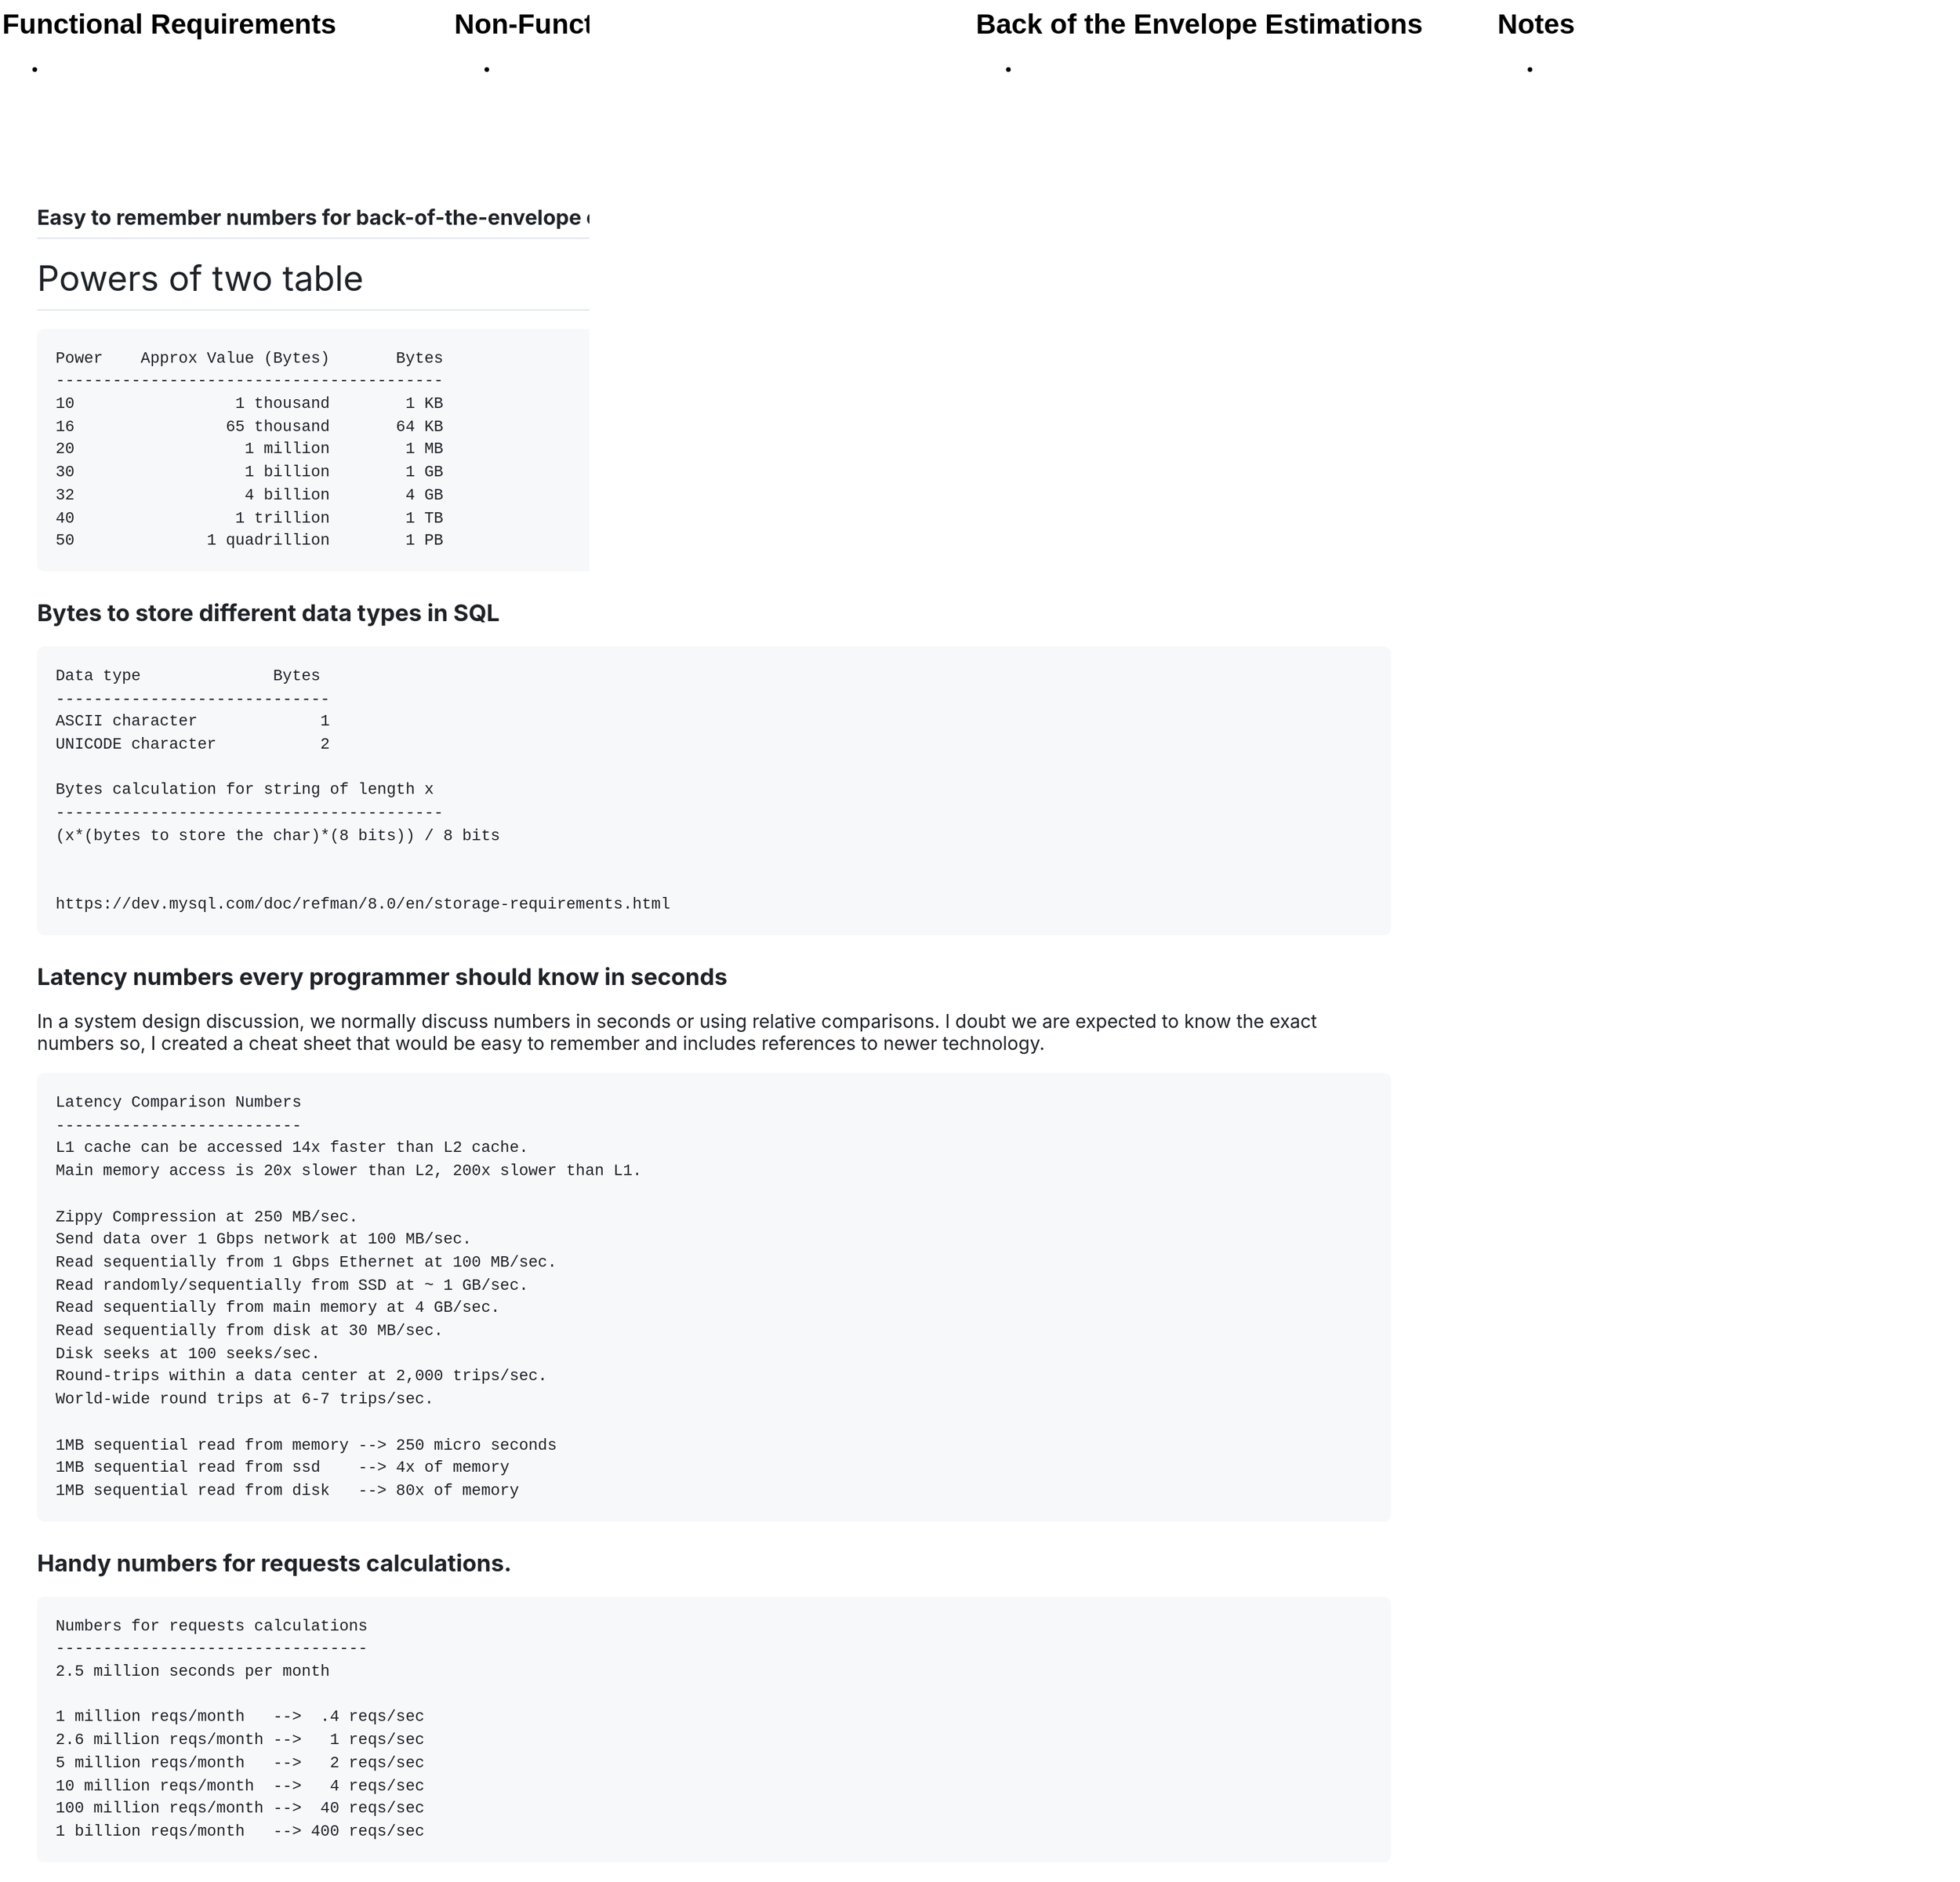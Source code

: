 <mxfile version="27.0.9" pages="29">
  <diagram name="Template" id="sX7S3tRy4Z8Bx3EShi8z">
    <mxGraphModel dx="2305" dy="1134" grid="1" gridSize="10" guides="1" tooltips="1" connect="1" arrows="1" fold="1" page="1" pageScale="1" pageWidth="850" pageHeight="1100" math="0" shadow="0">
      <root>
        <mxCell id="0" />
        <mxCell id="1" parent="0" />
        <mxCell id="XPHsndZZJCqnBg0c9eK1-1" value="&lt;h1 style=&quot;margin-top: 0px;&quot;&gt;Functional Requirements&lt;/h1&gt;&lt;p&gt;&lt;/p&gt;&lt;ul&gt;&lt;li&gt;&lt;br&gt;&lt;/li&gt;&lt;/ul&gt;&lt;p&gt;&lt;/p&gt;" style="text;html=1;whiteSpace=wrap;overflow=hidden;rounded=0;" parent="1" vertex="1">
          <mxGeometry x="40" y="30" width="400" height="170" as="geometry" />
        </mxCell>
        <mxCell id="XPHsndZZJCqnBg0c9eK1-2" value="&lt;h1 style=&quot;margin-top: 0px;&quot;&gt;Non-Functional Requirements&lt;/h1&gt;&lt;p&gt;&lt;/p&gt;&lt;ul&gt;&lt;li&gt;&lt;br&gt;&lt;/li&gt;&lt;/ul&gt;&lt;p&gt;&lt;/p&gt;" style="text;html=1;whiteSpace=wrap;overflow=hidden;rounded=0;" parent="1" vertex="1">
          <mxGeometry x="430" y="30" width="400" height="200" as="geometry" />
        </mxCell>
        <mxCell id="XPHsndZZJCqnBg0c9eK1-3" value="&lt;h1 style=&quot;margin-top: 0px;&quot;&gt;Back of the Envelope Estimations&lt;/h1&gt;&lt;p&gt;&lt;/p&gt;&lt;ul&gt;&lt;li&gt;&lt;br&gt;&lt;/li&gt;&lt;/ul&gt;&lt;p&gt;&lt;/p&gt;" style="text;html=1;whiteSpace=wrap;overflow=hidden;rounded=0;" parent="1" vertex="1">
          <mxGeometry x="880" y="30" width="400" height="200" as="geometry" />
        </mxCell>
        <mxCell id="XPHsndZZJCqnBg0c9eK1-4" value="&lt;h1 style=&quot;margin-top: 0px;&quot;&gt;Notes&lt;/h1&gt;&lt;p&gt;&lt;/p&gt;&lt;ul&gt;&lt;li&gt;&lt;br&gt;&lt;/li&gt;&lt;/ul&gt;&lt;p&gt;&lt;/p&gt;" style="text;html=1;whiteSpace=wrap;overflow=hidden;rounded=0;" parent="1" vertex="1">
          <mxGeometry x="1330" y="30" width="400" height="200" as="geometry" />
        </mxCell>
        <mxCell id="27VbrXChBbFN_Ox-OqeP-1" value="&lt;h2 style=&quot;box-sizing: border-box; margin-bottom: 16px; line-height: 1.25; padding-bottom: 0.3em; border-bottom: 1px solid rgba(209, 217, 224, 0.7); color: rgb(31, 35, 40); font-family: -apple-system, &amp;quot;system-ui&amp;quot;, &amp;quot;Segoe UI&amp;quot;, &amp;quot;Noto Sans&amp;quot;, Helvetica, Arial, sans-serif, &amp;quot;Apple Color Emoji&amp;quot;, &amp;quot;Segoe UI Emoji&amp;quot;; background-color: rgb(255, 255, 255); margin-top: 0px !important;&quot; dir=&quot;auto&quot; class=&quot;heading-element&quot;&gt;Easy to remember numbers for back-of-the-envelope calculations in system design interviews&lt;/h2&gt;&lt;div style=&quot;box-sizing: border-box; position: relative; color: rgb(31, 35, 40); font-family: -apple-system, &amp;quot;system-ui&amp;quot;, &amp;quot;Segoe UI&amp;quot;, &amp;quot;Noto Sans&amp;quot;, Helvetica, Arial, sans-serif, &amp;quot;Apple Color Emoji&amp;quot;, &amp;quot;Segoe UI Emoji&amp;quot;; font-size: 16px; background-color: rgb(255, 255, 255); margin-top: 0px !important;&quot; dir=&quot;auto&quot; class=&quot;markdown-heading&quot;&gt;&lt;h2 style=&quot;box-sizing: border-box; margin-bottom: 16px; line-height: 1.25; padding-bottom: 0.3em; border-bottom: 1px solid rgba(209, 217, 224, 0.7); margin-top: 0px !important;&quot; dir=&quot;auto&quot; class=&quot;heading-element&quot;&gt;&lt;span style=&quot;font-size: 1.25em; font-weight: normal;&quot;&gt;Powers of two table&lt;/span&gt;&lt;/h2&gt;&lt;/div&gt;&lt;div style=&quot;box-sizing: border-box; position: relative; color: rgb(31, 35, 40); font-family: -apple-system, &amp;quot;system-ui&amp;quot;, &amp;quot;Segoe UI&amp;quot;, &amp;quot;Noto Sans&amp;quot;, Helvetica, Arial, sans-serif, &amp;quot;Apple Color Emoji&amp;quot;, &amp;quot;Segoe UI Emoji&amp;quot;; font-size: 16px; background-color: rgb(255, 255, 255);&quot; dir=&quot;auto&quot; class=&quot;markdown-heading&quot;&gt;&lt;a style=&quot;box-sizing: border-box; background-color: transparent; color: rgb(9, 105, 218); float: left; padding-right: 4px; margin: auto; line-height: 1; position: absolute; top: 12.5px; left: -28px; display: flex; width: 28px; height: 28px; border-radius: 6px; opacity: 0; justify-content: center; align-items: center; transform: translateY(-50%); text-underline-offset: 0.2rem;&quot; href=&quot;https://gist.github.com/mwakaba2/8ad25dda8c71fe529855994c70743733#powers-of-two-table&quot; aria-label=&quot;Permalink: Powers of two table&quot; class=&quot;anchor&quot; id=&quot;user-content-powers-of-two-table&quot;&gt;&lt;svg aria-hidden=&quot;true&quot; height=&quot;16&quot; width=&quot;16&quot; version=&quot;1.1&quot; viewBox=&quot;0 0 16 16&quot; class=&quot;octicon octicon-link&quot;&gt;&lt;path d=&quot;m7.775 3.275 1.25-1.25a3.5 3.5 0 1 1 4.95 4.95l-2.5 2.5a3.5 3.5 0 0 1-4.95 0 .751.751 0 0 1 .018-1.042.751.751 0 0 1 1.042-.018 1.998 1.998 0 0 0 2.83 0l2.5-2.5a2.002 2.002 0 0 0-2.83-2.83l-1.25 1.25a.751.751 0 0 1-1.042-.018.751.751 0 0 1-.018-1.042Zm-4.69 9.64a1.998 1.998 0 0 0 2.83 0l1.25-1.25a.751.751 0 0 1 1.042.018.751.751 0 0 1 .018 1.042l-1.25 1.25a3.5 3.5 0 1 1-4.95-4.95l2.5-2.5a3.5 3.5 0 0 1 4.95 0 .751.751 0 0 1-.018 1.042.751.751 0 0 1-1.042.018 1.998 1.998 0 0 0-2.83 0l-2.5 2.5a1.998 1.998 0 0 0 0 2.83Z&quot;&gt;&lt;/path&gt;&lt;/svg&gt;&lt;/a&gt;&lt;/div&gt;&lt;pre style=&quot;box-sizing: border-box; font-family: ui-monospace, SFMono-Regular, &amp;quot;SF Mono&amp;quot;, Menlo, Consolas, &amp;quot;Liberation Mono&amp;quot;, monospace; font-size: 13.6px; margin-top: 0px; margin-bottom: 16px; overflow-wrap: normal; padding: 16px; overflow: auto; line-height: 1.45; color: rgb(31, 35, 40); background-color: rgb(246, 248, 250); border-radius: 6px;&quot;&gt;&lt;code style=&quot;box-sizing: border-box; font-family: ui-monospace, SFMono-Regular, &amp;quot;SF Mono&amp;quot;, Menlo, Consolas, &amp;quot;Liberation Mono&amp;quot;, monospace; font-size: 13.6px; padding: 0px; margin: 0px; background: transparent; border-radius: 6px; word-break: normal; border: 0px; display: inline; overflow: visible; line-height: inherit; overflow-wrap: normal;&quot;&gt;Power    Approx Value (Bytes)       Bytes&lt;br&gt;-----------------------------------------&lt;br&gt;10                 1 thousand        1 KB&lt;br&gt;16                65 thousand       64 KB&lt;br&gt;20                  1 million        1 MB&lt;br&gt;30                  1 billion        1 GB&lt;br&gt;32                  4 billion        4 GB&lt;br&gt;40                 1 trillion        1 TB&lt;br&gt;50              1 quadrillion        1 PB&lt;br&gt;&lt;/code&gt;&lt;/pre&gt;&lt;div style=&quot;box-sizing: border-box; position: relative; color: rgb(31, 35, 40); font-family: -apple-system, &amp;quot;system-ui&amp;quot;, &amp;quot;Segoe UI&amp;quot;, &amp;quot;Noto Sans&amp;quot;, Helvetica, Arial, sans-serif, &amp;quot;Apple Color Emoji&amp;quot;, &amp;quot;Segoe UI Emoji&amp;quot;; font-size: 16px; background-color: rgb(255, 255, 255);&quot; dir=&quot;auto&quot; class=&quot;markdown-heading&quot;&gt;&lt;h3 style=&quot;box-sizing: border-box; margin-top: 24px; margin-bottom: 16px; font-size: 1.25em; line-height: 1.25;&quot; dir=&quot;auto&quot; class=&quot;heading-element&quot;&gt;Bytes to store different data types in SQL&lt;/h3&gt;&lt;a style=&quot;box-sizing: border-box; background-color: transparent; color: rgb(9, 105, 218); float: left; padding-right: 4px; margin: auto; line-height: 1; position: absolute; top: 12.5px; left: -28px; display: flex; width: 28px; height: 28px; border-radius: 6px; opacity: 0; justify-content: center; align-items: center; transform: translateY(-50%); text-underline-offset: 0.2rem;&quot; href=&quot;https://gist.github.com/mwakaba2/8ad25dda8c71fe529855994c70743733#bytes-to-store-different-data-types-in-sql&quot; aria-label=&quot;Permalink: Bytes to store different data types in SQL&quot; class=&quot;anchor&quot; id=&quot;user-content-bytes-to-store-different-data-types-in-sql&quot;&gt;&lt;svg aria-hidden=&quot;true&quot; height=&quot;16&quot; width=&quot;16&quot; version=&quot;1.1&quot; viewBox=&quot;0 0 16 16&quot; class=&quot;octicon octicon-link&quot;&gt;&lt;path d=&quot;m7.775 3.275 1.25-1.25a3.5 3.5 0 1 1 4.95 4.95l-2.5 2.5a3.5 3.5 0 0 1-4.95 0 .751.751 0 0 1 .018-1.042.751.751 0 0 1 1.042-.018 1.998 1.998 0 0 0 2.83 0l2.5-2.5a2.002 2.002 0 0 0-2.83-2.83l-1.25 1.25a.751.751 0 0 1-1.042-.018.751.751 0 0 1-.018-1.042Zm-4.69 9.64a1.998 1.998 0 0 0 2.83 0l1.25-1.25a.751.751 0 0 1 1.042.018.751.751 0 0 1 .018 1.042l-1.25 1.25a3.5 3.5 0 1 1-4.95-4.95l2.5-2.5a3.5 3.5 0 0 1 4.95 0 .751.751 0 0 1-.018 1.042.751.751 0 0 1-1.042.018 1.998 1.998 0 0 0-2.83 0l-2.5 2.5a1.998 1.998 0 0 0 0 2.83Z&quot;&gt;&lt;/path&gt;&lt;/svg&gt;&lt;/a&gt;&lt;/div&gt;&lt;pre style=&quot;box-sizing: border-box; font-family: ui-monospace, SFMono-Regular, &amp;quot;SF Mono&amp;quot;, Menlo, Consolas, &amp;quot;Liberation Mono&amp;quot;, monospace; font-size: 13.6px; margin-top: 0px; margin-bottom: 16px; overflow-wrap: normal; padding: 16px; overflow: auto; line-height: 1.45; color: rgb(31, 35, 40); background-color: rgb(246, 248, 250); border-radius: 6px;&quot;&gt;&lt;code style=&quot;box-sizing: border-box; font-family: ui-monospace, SFMono-Regular, &amp;quot;SF Mono&amp;quot;, Menlo, Consolas, &amp;quot;Liberation Mono&amp;quot;, monospace; font-size: 13.6px; padding: 0px; margin: 0px; background: transparent; border-radius: 6px; word-break: normal; border: 0px; display: inline; overflow: visible; line-height: inherit; overflow-wrap: normal;&quot;&gt;Data type              Bytes&lt;br&gt;-----------------------------&lt;br&gt;ASCII character             1&lt;br&gt;UNICODE character           2&lt;br&gt;&lt;br&gt;Bytes calculation for string of length x&lt;br&gt;-----------------------------------------&lt;br&gt;(x*(bytes to store the char)*(8 bits)) / 8 bits&lt;br&gt;&lt;br&gt;&lt;br&gt;https://dev.mysql.com/doc/refman/8.0/en/storage-requirements.html&lt;br&gt;&lt;/code&gt;&lt;/pre&gt;&lt;div style=&quot;box-sizing: border-box; position: relative; color: rgb(31, 35, 40); font-family: -apple-system, &amp;quot;system-ui&amp;quot;, &amp;quot;Segoe UI&amp;quot;, &amp;quot;Noto Sans&amp;quot;, Helvetica, Arial, sans-serif, &amp;quot;Apple Color Emoji&amp;quot;, &amp;quot;Segoe UI Emoji&amp;quot;; font-size: 16px; background-color: rgb(255, 255, 255);&quot; dir=&quot;auto&quot; class=&quot;markdown-heading&quot;&gt;&lt;h3 style=&quot;box-sizing: border-box; margin-top: 24px; margin-bottom: 16px; font-size: 1.25em; line-height: 1.25;&quot; dir=&quot;auto&quot; class=&quot;heading-element&quot;&gt;Latency numbers every programmer should know in seconds&lt;/h3&gt;&lt;a style=&quot;box-sizing: border-box; background-color: transparent; color: rgb(9, 105, 218); float: left; padding-right: 4px; margin: auto; line-height: 1; position: absolute; top: 12.5px; left: -28px; display: flex; width: 28px; height: 28px; border-radius: 6px; opacity: 0; justify-content: center; align-items: center; transform: translateY(-50%); text-underline-offset: 0.2rem;&quot; href=&quot;https://gist.github.com/mwakaba2/8ad25dda8c71fe529855994c70743733#latency-numbers-every-programmer-should-know-in-seconds&quot; aria-label=&quot;Permalink: Latency numbers every programmer should know in seconds&quot; class=&quot;anchor&quot; id=&quot;user-content-latency-numbers-every-programmer-should-know-in-seconds&quot;&gt;&lt;svg aria-hidden=&quot;true&quot; height=&quot;16&quot; width=&quot;16&quot; version=&quot;1.1&quot; viewBox=&quot;0 0 16 16&quot; class=&quot;octicon octicon-link&quot;&gt;&lt;path d=&quot;m7.775 3.275 1.25-1.25a3.5 3.5 0 1 1 4.95 4.95l-2.5 2.5a3.5 3.5 0 0 1-4.95 0 .751.751 0 0 1 .018-1.042.751.751 0 0 1 1.042-.018 1.998 1.998 0 0 0 2.83 0l2.5-2.5a2.002 2.002 0 0 0-2.83-2.83l-1.25 1.25a.751.751 0 0 1-1.042-.018.751.751 0 0 1-.018-1.042Zm-4.69 9.64a1.998 1.998 0 0 0 2.83 0l1.25-1.25a.751.751 0 0 1 1.042.018.751.751 0 0 1 .018 1.042l-1.25 1.25a3.5 3.5 0 1 1-4.95-4.95l2.5-2.5a3.5 3.5 0 0 1 4.95 0 .751.751 0 0 1-.018 1.042.751.751 0 0 1-1.042.018 1.998 1.998 0 0 0-2.83 0l-2.5 2.5a1.998 1.998 0 0 0 0 2.83Z&quot;&gt;&lt;/path&gt;&lt;/svg&gt;&lt;/a&gt;&lt;/div&gt;&lt;p style=&quot;box-sizing: border-box; margin-top: 0px; margin-bottom: 16px; color: rgb(31, 35, 40); font-family: -apple-system, &amp;quot;system-ui&amp;quot;, &amp;quot;Segoe UI&amp;quot;, &amp;quot;Noto Sans&amp;quot;, Helvetica, Arial, sans-serif, &amp;quot;Apple Color Emoji&amp;quot;, &amp;quot;Segoe UI Emoji&amp;quot;; font-size: 16px; background-color: rgb(255, 255, 255);&quot; dir=&quot;auto&quot;&gt;In a system design discussion, we normally discuss numbers in seconds or using relative comparisons. I doubt we are expected to know the exact numbers so, I created a cheat sheet that would be easy to remember and includes references to newer technology.&lt;/p&gt;&lt;pre style=&quot;box-sizing: border-box; font-family: ui-monospace, SFMono-Regular, &amp;quot;SF Mono&amp;quot;, Menlo, Consolas, &amp;quot;Liberation Mono&amp;quot;, monospace; font-size: 13.6px; margin-top: 0px; margin-bottom: 16px; overflow-wrap: normal; padding: 16px; overflow: auto; line-height: 1.45; color: rgb(31, 35, 40); background-color: rgb(246, 248, 250); border-radius: 6px;&quot;&gt;&lt;code style=&quot;box-sizing: border-box; font-family: ui-monospace, SFMono-Regular, &amp;quot;SF Mono&amp;quot;, Menlo, Consolas, &amp;quot;Liberation Mono&amp;quot;, monospace; font-size: 13.6px; padding: 0px; margin: 0px; background: transparent; border-radius: 6px; word-break: normal; border: 0px; display: inline; overflow: visible; line-height: inherit; overflow-wrap: normal;&quot;&gt;Latency Comparison Numbers&lt;br&gt;--------------------------&lt;br&gt;L1 cache can be accessed 14x faster than L2 cache.&lt;br&gt;Main memory access is 20x slower than L2, 200x slower than L1.&lt;br&gt;&lt;br&gt;Zippy Compression at 250 MB/sec.&lt;br&gt;Send data over 1 Gbps network at 100 MB/sec.&lt;br&gt;Read sequentially from 1 Gbps Ethernet at 100 MB/sec.&lt;br&gt;Read randomly/sequentially from SSD at ~ 1 GB/sec.&lt;br&gt;Read sequentially from main memory at 4 GB/sec.&lt;br&gt;Read sequentially from disk at 30 MB/sec.&lt;br&gt;Disk seeks at 100 seeks/sec.&lt;br&gt;Round-trips within a data center at 2,000 trips/sec.&lt;br&gt;World-wide round trips at 6-7 trips/sec.&lt;br&gt;&lt;br&gt;1MB sequential read from memory --&amp;gt; 250 micro seconds&lt;br&gt;1MB sequential read from ssd    --&amp;gt; 4x of memory&lt;br&gt;1MB sequential read from disk   --&amp;gt; 80x of memory&lt;br&gt;&lt;/code&gt;&lt;/pre&gt;&lt;div style=&quot;box-sizing: border-box; position: relative; color: rgb(31, 35, 40); font-family: -apple-system, &amp;quot;system-ui&amp;quot;, &amp;quot;Segoe UI&amp;quot;, &amp;quot;Noto Sans&amp;quot;, Helvetica, Arial, sans-serif, &amp;quot;Apple Color Emoji&amp;quot;, &amp;quot;Segoe UI Emoji&amp;quot;; font-size: 16px; background-color: rgb(255, 255, 255);&quot; dir=&quot;auto&quot; class=&quot;markdown-heading&quot;&gt;&lt;h3 style=&quot;box-sizing: border-box; margin-top: 24px; margin-bottom: 16px; font-size: 1.25em; line-height: 1.25;&quot; dir=&quot;auto&quot; class=&quot;heading-element&quot;&gt;Handy numbers for requests calculations.&lt;/h3&gt;&lt;a style=&quot;box-sizing: border-box; background-color: transparent; color: rgb(9, 105, 218); float: left; padding-right: 4px; margin: auto; line-height: 1; position: absolute; top: 12.5px; left: -28px; display: flex; width: 28px; height: 28px; border-radius: 6px; opacity: 0; justify-content: center; align-items: center; transform: translateY(-50%); text-underline-offset: 0.2rem;&quot; href=&quot;https://gist.github.com/mwakaba2/8ad25dda8c71fe529855994c70743733#handy-numbers-for-requests-calculations&quot; aria-label=&quot;Permalink: Handy numbers for requests calculations.&quot; class=&quot;anchor&quot; id=&quot;user-content-handy-numbers-for-requests-calculations&quot;&gt;&lt;svg aria-hidden=&quot;true&quot; height=&quot;16&quot; width=&quot;16&quot; version=&quot;1.1&quot; viewBox=&quot;0 0 16 16&quot; class=&quot;octicon octicon-link&quot;&gt;&lt;path d=&quot;m7.775 3.275 1.25-1.25a3.5 3.5 0 1 1 4.95 4.95l-2.5 2.5a3.5 3.5 0 0 1-4.95 0 .751.751 0 0 1 .018-1.042.751.751 0 0 1 1.042-.018 1.998 1.998 0 0 0 2.83 0l2.5-2.5a2.002 2.002 0 0 0-2.83-2.83l-1.25 1.25a.751.751 0 0 1-1.042-.018.751.751 0 0 1-.018-1.042Zm-4.69 9.64a1.998 1.998 0 0 0 2.83 0l1.25-1.25a.751.751 0 0 1 1.042.018.751.751 0 0 1 .018 1.042l-1.25 1.25a3.5 3.5 0 1 1-4.95-4.95l2.5-2.5a3.5 3.5 0 0 1 4.95 0 .751.751 0 0 1-.018 1.042.751.751 0 0 1-1.042.018 1.998 1.998 0 0 0-2.83 0l-2.5 2.5a1.998 1.998 0 0 0 0 2.83Z&quot;&gt;&lt;/path&gt;&lt;/svg&gt;&lt;/a&gt;&lt;/div&gt;&lt;pre style=&quot;box-sizing: border-box; font-family: ui-monospace, SFMono-Regular, &amp;quot;SF Mono&amp;quot;, Menlo, Consolas, &amp;quot;Liberation Mono&amp;quot;, monospace; font-size: 13.6px; margin-top: 0px; margin-bottom: 16px; overflow-wrap: normal; padding: 16px; overflow: auto; line-height: 1.45; color: rgb(31, 35, 40); background-color: rgb(246, 248, 250); border-radius: 6px;&quot;&gt;&lt;code style=&quot;box-sizing: border-box; font-family: ui-monospace, SFMono-Regular, &amp;quot;SF Mono&amp;quot;, Menlo, Consolas, &amp;quot;Liberation Mono&amp;quot;, monospace; font-size: 13.6px; padding: 0px; margin: 0px; background: transparent; border-radius: 6px; word-break: normal; border: 0px; display: inline; overflow: visible; line-height: inherit; overflow-wrap: normal;&quot;&gt;Numbers for requests calculations&lt;br&gt;---------------------------------&lt;br&gt;2.5 million seconds per month&lt;br&gt;&lt;br&gt;1 million reqs/month   --&amp;gt;  .4 reqs/sec&lt;br&gt;2.6 million reqs/month --&amp;gt;   1 reqs/sec&lt;br&gt;5 million reqs/month   --&amp;gt;   2 reqs/sec&lt;br&gt;10 million reqs/month  --&amp;gt;   4 reqs/sec&lt;br&gt;100 million reqs/month --&amp;gt;  40 reqs/sec&lt;br&gt;1 billion reqs/month   --&amp;gt; 400 reqs/sec&lt;/code&gt;&lt;/pre&gt;" style="text;html=1;whiteSpace=wrap;overflow=hidden;rounded=0;" vertex="1" parent="1">
          <mxGeometry x="70" y="200" width="1170" height="1450" as="geometry" />
        </mxCell>
      </root>
    </mxGraphModel>
  </diagram>
  <diagram id="IMSYoiz-ZVZS9IROqF-L" name="Docusign">
    <mxGraphModel dx="3386" dy="1723" grid="1" gridSize="10" guides="1" tooltips="1" connect="1" arrows="1" fold="1" page="1" pageScale="1" pageWidth="850" pageHeight="1100" math="0" shadow="0">
      <root>
        <mxCell id="0" />
        <mxCell id="1" parent="0" />
        <mxCell id="TuEia0F1BFCH1UdOG985-1" value="" style="edgeStyle=orthogonalEdgeStyle;rounded=0;orthogonalLoop=1;jettySize=auto;html=1;" edge="1" parent="1" source="TuEia0F1BFCH1UdOG985-3" target="TuEia0F1BFCH1UdOG985-16">
          <mxGeometry relative="1" as="geometry" />
        </mxCell>
        <mxCell id="TuEia0F1BFCH1UdOG985-2" style="edgeStyle=orthogonalEdgeStyle;rounded=0;orthogonalLoop=1;jettySize=auto;html=1;" edge="1" parent="1" source="TuEia0F1BFCH1UdOG985-3" target="TuEia0F1BFCH1UdOG985-28">
          <mxGeometry relative="1" as="geometry" />
        </mxCell>
        <mxCell id="TuEia0F1BFCH1UdOG985-3" value="App" style="whiteSpace=wrap;html=1;aspect=fixed;movable=1;resizable=1;rotatable=1;deletable=1;editable=1;locked=0;connectable=1;align=left;verticalAlign=top;" vertex="1" parent="1">
          <mxGeometry x="740" y="234.86" width="195" height="195" as="geometry" />
        </mxCell>
        <mxCell id="TuEia0F1BFCH1UdOG985-4" style="edgeStyle=orthogonalEdgeStyle;rounded=0;orthogonalLoop=1;jettySize=auto;html=1;entryX=0;entryY=0.5;entryDx=0;entryDy=0;" edge="1" parent="1" source="TuEia0F1BFCH1UdOG985-5" target="TuEia0F1BFCH1UdOG985-7">
          <mxGeometry relative="1" as="geometry" />
        </mxCell>
        <mxCell id="TuEia0F1BFCH1UdOG985-5" value="Client" style="ellipse;shape=cloud;whiteSpace=wrap;html=1;" vertex="1" parent="1">
          <mxGeometry x="130" y="289.86" width="120" height="80" as="geometry" />
        </mxCell>
        <mxCell id="TuEia0F1BFCH1UdOG985-6" style="edgeStyle=orthogonalEdgeStyle;rounded=0;orthogonalLoop=1;jettySize=auto;html=1;entryX=0;entryY=0.5;entryDx=0;entryDy=0;" edge="1" parent="1" source="TuEia0F1BFCH1UdOG985-7" target="TuEia0F1BFCH1UdOG985-9">
          <mxGeometry relative="1" as="geometry" />
        </mxCell>
        <mxCell id="TuEia0F1BFCH1UdOG985-7" value="www" style="whiteSpace=wrap;html=1;aspect=fixed;" vertex="1" parent="1">
          <mxGeometry x="340" y="289.86" width="80" height="80" as="geometry" />
        </mxCell>
        <mxCell id="TuEia0F1BFCH1UdOG985-8" style="edgeStyle=orthogonalEdgeStyle;rounded=0;orthogonalLoop=1;jettySize=auto;html=1;entryX=0.5;entryY=0;entryDx=0;entryDy=0;" edge="1" parent="1" source="TuEia0F1BFCH1UdOG985-9" target="TuEia0F1BFCH1UdOG985-16">
          <mxGeometry relative="1" as="geometry">
            <mxPoint x="560" y="59.86" as="targetPoint" />
            <Array as="points">
              <mxPoint x="560" y="169.86" />
              <mxPoint x="1198" y="169.86" />
            </Array>
          </mxGeometry>
        </mxCell>
        <mxCell id="TuEia0F1BFCH1UdOG985-9" value="Account Server" style="whiteSpace=wrap;html=1;aspect=fixed;" vertex="1" parent="1">
          <mxGeometry x="520" y="289.86" width="80" height="80" as="geometry" />
        </mxCell>
        <mxCell id="TuEia0F1BFCH1UdOG985-10" value="" style="edgeStyle=orthogonalEdgeStyle;rounded=0;orthogonalLoop=1;jettySize=auto;html=1;" edge="1" parent="1" source="TuEia0F1BFCH1UdOG985-12" target="TuEia0F1BFCH1UdOG985-13">
          <mxGeometry relative="1" as="geometry">
            <Array as="points">
              <mxPoint x="600" y="409.86" />
            </Array>
          </mxGeometry>
        </mxCell>
        <mxCell id="TuEia0F1BFCH1UdOG985-11" style="edgeStyle=orthogonalEdgeStyle;rounded=0;orthogonalLoop=1;jettySize=auto;html=1;entryX=0.5;entryY=0;entryDx=0;entryDy=0;" edge="1" parent="1" source="TuEia0F1BFCH1UdOG985-12" target="TuEia0F1BFCH1UdOG985-15">
          <mxGeometry relative="1" as="geometry">
            <Array as="points">
              <mxPoint x="700" y="409.86" />
            </Array>
          </mxGeometry>
        </mxCell>
        <mxCell id="TuEia0F1BFCH1UdOG985-12" value="Micro front Ends" style="whiteSpace=wrap;html=1;aspect=fixed;movable=1;resizable=1;rotatable=1;deletable=1;editable=1;locked=0;connectable=1;" vertex="1" parent="1">
          <mxGeometry x="750" y="339.86" width="80" height="80" as="geometry" />
        </mxCell>
        <mxCell id="TuEia0F1BFCH1UdOG985-13" value="Azure Monitor" style="whiteSpace=wrap;html=1;aspect=fixed;" vertex="1" parent="1">
          <mxGeometry x="560" y="559.86" width="80" height="80" as="geometry" />
        </mxCell>
        <mxCell id="TuEia0F1BFCH1UdOG985-14" style="edgeStyle=orthogonalEdgeStyle;rounded=0;orthogonalLoop=1;jettySize=auto;html=1;entryX=-0.01;entryY=0.471;entryDx=0;entryDy=0;entryPerimeter=0;" edge="1" parent="1" source="TuEia0F1BFCH1UdOG985-9" target="TuEia0F1BFCH1UdOG985-3">
          <mxGeometry relative="1" as="geometry" />
        </mxCell>
        <mxCell id="TuEia0F1BFCH1UdOG985-15" value="Mixpanel" style="whiteSpace=wrap;html=1;aspect=fixed;" vertex="1" parent="1">
          <mxGeometry x="660" y="559.86" width="80" height="80" as="geometry" />
        </mxCell>
        <mxCell id="TuEia0F1BFCH1UdOG985-16" value="API Server" style="whiteSpace=wrap;html=1;aspect=fixed;movable=1;resizable=1;rotatable=1;deletable=1;editable=1;locked=0;connectable=1;align=left;verticalAlign=top;" vertex="1" parent="1">
          <mxGeometry x="1100" y="234.86" width="195" height="195" as="geometry" />
        </mxCell>
        <mxCell id="TuEia0F1BFCH1UdOG985-17" style="edgeStyle=orthogonalEdgeStyle;rounded=0;orthogonalLoop=1;jettySize=auto;html=1;entryX=0.5;entryY=0;entryDx=0;entryDy=0;" edge="1" parent="1" source="TuEia0F1BFCH1UdOG985-19" target="TuEia0F1BFCH1UdOG985-20">
          <mxGeometry relative="1" as="geometry">
            <mxPoint x="1120" y="549.86" as="targetPoint" />
          </mxGeometry>
        </mxCell>
        <mxCell id="TuEia0F1BFCH1UdOG985-18" style="edgeStyle=orthogonalEdgeStyle;rounded=0;orthogonalLoop=1;jettySize=auto;html=1;entryX=0.5;entryY=0;entryDx=0;entryDy=0;" edge="1" parent="1" source="TuEia0F1BFCH1UdOG985-19" target="TuEia0F1BFCH1UdOG985-21">
          <mxGeometry relative="1" as="geometry">
            <mxPoint x="1220" y="559.86" as="targetPoint" />
          </mxGeometry>
        </mxCell>
        <mxCell id="TuEia0F1BFCH1UdOG985-19" value="Micro Services" style="whiteSpace=wrap;html=1;aspect=fixed;" vertex="1" parent="1">
          <mxGeometry x="1110" y="339.86" width="80" height="80" as="geometry" />
        </mxCell>
        <mxCell id="TuEia0F1BFCH1UdOG985-20" value="Account" style="whiteSpace=wrap;html=1;aspect=fixed;" vertex="1" parent="1">
          <mxGeometry x="1060" y="559.86" width="80" height="80" as="geometry" />
        </mxCell>
        <mxCell id="TuEia0F1BFCH1UdOG985-21" value="User" style="whiteSpace=wrap;html=1;aspect=fixed;" vertex="1" parent="1">
          <mxGeometry x="1170" y="559.86" width="80" height="80" as="geometry" />
        </mxCell>
        <mxCell id="TuEia0F1BFCH1UdOG985-22" value="DB" style="shape=cylinder3;whiteSpace=wrap;html=1;boundedLbl=1;backgroundOutline=1;size=15;" vertex="1" parent="1">
          <mxGeometry x="1480" y="272.36" width="90" height="120" as="geometry" />
        </mxCell>
        <mxCell id="TuEia0F1BFCH1UdOG985-23" style="edgeStyle=orthogonalEdgeStyle;rounded=0;orthogonalLoop=1;jettySize=auto;html=1;entryX=0;entryY=0.5;entryDx=0;entryDy=0;entryPerimeter=0;" edge="1" parent="1" source="TuEia0F1BFCH1UdOG985-16" target="TuEia0F1BFCH1UdOG985-22">
          <mxGeometry relative="1" as="geometry" />
        </mxCell>
        <mxCell id="TuEia0F1BFCH1UdOG985-24" style="edgeStyle=orthogonalEdgeStyle;rounded=0;orthogonalLoop=1;jettySize=auto;html=1;entryX=0;entryY=0.5;entryDx=0;entryDy=0;" edge="1" parent="1" source="TuEia0F1BFCH1UdOG985-28" target="TuEia0F1BFCH1UdOG985-30">
          <mxGeometry relative="1" as="geometry">
            <mxPoint x="1110" y="789.86" as="targetPoint" />
          </mxGeometry>
        </mxCell>
        <mxCell id="TuEia0F1BFCH1UdOG985-25" value="" style="edgeStyle=orthogonalEdgeStyle;rounded=0;orthogonalLoop=1;jettySize=auto;html=1;exitX=0;exitY=0.75;exitDx=0;exitDy=0;" edge="1" parent="1" source="TuEia0F1BFCH1UdOG985-30" target="TuEia0F1BFCH1UdOG985-32">
          <mxGeometry relative="1" as="geometry" />
        </mxCell>
        <mxCell id="TuEia0F1BFCH1UdOG985-26" style="edgeStyle=orthogonalEdgeStyle;rounded=0;orthogonalLoop=1;jettySize=auto;html=1;exitX=0.5;exitY=1;exitDx=0;exitDy=0;entryX=0.5;entryY=0;entryDx=0;entryDy=0;" edge="1" parent="1" source="TuEia0F1BFCH1UdOG985-30" target="TuEia0F1BFCH1UdOG985-33">
          <mxGeometry relative="1" as="geometry" />
        </mxCell>
        <mxCell id="TuEia0F1BFCH1UdOG985-27" style="edgeStyle=orthogonalEdgeStyle;rounded=0;orthogonalLoop=1;jettySize=auto;html=1;exitX=1;exitY=0.75;exitDx=0;exitDy=0;entryX=0.5;entryY=0;entryDx=0;entryDy=0;" edge="1" parent="1" source="TuEia0F1BFCH1UdOG985-30" target="TuEia0F1BFCH1UdOG985-34">
          <mxGeometry relative="1" as="geometry">
            <mxPoint x="960" y="909.86" as="targetPoint" />
          </mxGeometry>
        </mxCell>
        <mxCell id="TuEia0F1BFCH1UdOG985-28" value="Ecommerce" style="whiteSpace=wrap;html=1;aspect=fixed;align=center;verticalAlign=middle;" vertex="1" parent="1">
          <mxGeometry x="787.5" y="709.86" width="100" height="100" as="geometry" />
        </mxCell>
        <mxCell id="TuEia0F1BFCH1UdOG985-29" value="" style="edgeStyle=orthogonalEdgeStyle;rounded=0;orthogonalLoop=1;jettySize=auto;html=1;" edge="1" parent="1" source="TuEia0F1BFCH1UdOG985-30" target="TuEia0F1BFCH1UdOG985-31">
          <mxGeometry relative="1" as="geometry" />
        </mxCell>
        <mxCell id="TuEia0F1BFCH1UdOG985-30" value="Ecommerce Backend" style="whiteSpace=wrap;html=1;aspect=fixed;" vertex="1" parent="1">
          <mxGeometry x="1147.5" y="709.86" width="100" height="100" as="geometry" />
        </mxCell>
        <mxCell id="TuEia0F1BFCH1UdOG985-31" value="Ecommerce DB" style="whiteSpace=wrap;html=1;aspect=fixed;shape=cylinder3;boundedLbl=1;backgroundOutline=1;size=15;" vertex="1" parent="1">
          <mxGeometry x="1470" y="704.86" width="110" height="110" as="geometry" />
        </mxCell>
        <mxCell id="TuEia0F1BFCH1UdOG985-32" value="Zuora" style="whiteSpace=wrap;html=1;aspect=fixed;align=center;verticalAlign=middle;" vertex="1" parent="1">
          <mxGeometry x="1030" y="889.86" width="80" height="80" as="geometry" />
        </mxCell>
        <mxCell id="TuEia0F1BFCH1UdOG985-33" value="Oracle ERP" style="whiteSpace=wrap;html=1;aspect=fixed;" vertex="1" parent="1">
          <mxGeometry x="1157.5" y="889.86" width="80" height="80" as="geometry" />
        </mxCell>
        <mxCell id="TuEia0F1BFCH1UdOG985-34" value="Payment Gateways" style="whiteSpace=wrap;html=1;aspect=fixed;" vertex="1" parent="1">
          <mxGeometry x="1272.5" y="889.86" width="80" height="80" as="geometry" />
        </mxCell>
      </root>
    </mxGraphModel>
  </diagram>
  <diagram id="r2c0LPfcFOJ88nt7mPGc" name="DocuSign-Legacy">
    <mxGraphModel dx="2305" dy="1131" grid="1" gridSize="10" guides="1" tooltips="1" connect="1" arrows="1" fold="1" page="1" pageScale="1" pageWidth="850" pageHeight="1100" math="0" shadow="0">
      <root>
        <mxCell id="0" />
        <mxCell id="1" parent="0" />
        <mxCell id="lonspI5yZ2bNaHoGWHws-1" style="edgeStyle=orthogonalEdgeStyle;rounded=0;orthogonalLoop=1;jettySize=auto;html=1;exitX=1;exitY=0.5;exitDx=0;exitDy=0;entryX=0;entryY=0.5;entryDx=0;entryDy=0;" edge="1" parent="1" source="lonspI5yZ2bNaHoGWHws-5" target="lonspI5yZ2bNaHoGWHws-25">
          <mxGeometry relative="1" as="geometry" />
        </mxCell>
        <mxCell id="lonspI5yZ2bNaHoGWHws-2" style="edgeStyle=orthogonalEdgeStyle;rounded=0;orthogonalLoop=1;jettySize=auto;html=1;exitX=0.75;exitY=1;exitDx=0;exitDy=0;entryX=0.5;entryY=0;entryDx=0;entryDy=0;" edge="1" parent="1" source="lonspI5yZ2bNaHoGWHws-5" target="lonspI5yZ2bNaHoGWHws-12">
          <mxGeometry relative="1" as="geometry" />
        </mxCell>
        <mxCell id="lonspI5yZ2bNaHoGWHws-3" value="" style="edgeStyle=orthogonalEdgeStyle;rounded=0;orthogonalLoop=1;jettySize=auto;html=1;entryX=0;entryY=0.5;entryDx=0;entryDy=0;exitX=1;exitY=0.75;exitDx=0;exitDy=0;" edge="1" parent="1" source="lonspI5yZ2bNaHoGWHws-5" target="lonspI5yZ2bNaHoGWHws-26">
          <mxGeometry relative="1" as="geometry" />
        </mxCell>
        <mxCell id="lonspI5yZ2bNaHoGWHws-4" style="edgeStyle=orthogonalEdgeStyle;rounded=0;orthogonalLoop=1;jettySize=auto;html=1;exitX=0.25;exitY=1;exitDx=0;exitDy=0;" edge="1" parent="1" source="lonspI5yZ2bNaHoGWHws-5" target="lonspI5yZ2bNaHoGWHws-27">
          <mxGeometry relative="1" as="geometry" />
        </mxCell>
        <mxCell id="lonspI5yZ2bNaHoGWHws-5" value="App" style="whiteSpace=wrap;html=1;aspect=fixed;movable=1;resizable=1;rotatable=1;deletable=1;editable=1;locked=0;connectable=1;align=left;verticalAlign=top;" vertex="1" parent="1">
          <mxGeometry x="590" y="195" width="195" height="195" as="geometry" />
        </mxCell>
        <mxCell id="lonspI5yZ2bNaHoGWHws-6" style="edgeStyle=orthogonalEdgeStyle;rounded=0;orthogonalLoop=1;jettySize=auto;html=1;entryX=0;entryY=0.5;entryDx=0;entryDy=0;" edge="1" parent="1" source="lonspI5yZ2bNaHoGWHws-7" target="lonspI5yZ2bNaHoGWHws-9">
          <mxGeometry relative="1" as="geometry" />
        </mxCell>
        <mxCell id="lonspI5yZ2bNaHoGWHws-7" value="Client" style="ellipse;shape=cloud;whiteSpace=wrap;html=1;" vertex="1" parent="1">
          <mxGeometry x="120" y="253.75" width="120" height="80" as="geometry" />
        </mxCell>
        <mxCell id="lonspI5yZ2bNaHoGWHws-8" style="edgeStyle=orthogonalEdgeStyle;rounded=0;orthogonalLoop=1;jettySize=auto;html=1;entryX=0;entryY=0.5;entryDx=0;entryDy=0;" edge="1" parent="1" source="lonspI5yZ2bNaHoGWHws-9" target="lonspI5yZ2bNaHoGWHws-5">
          <mxGeometry relative="1" as="geometry">
            <mxPoint x="210" y="292.5" as="targetPoint" />
          </mxGeometry>
        </mxCell>
        <mxCell id="lonspI5yZ2bNaHoGWHws-9" value="Gateway + Load Balancer" style="whiteSpace=wrap;html=1;aspect=fixed;" vertex="1" parent="1">
          <mxGeometry x="350" y="253.75" width="80" height="80" as="geometry" />
        </mxCell>
        <mxCell id="lonspI5yZ2bNaHoGWHws-10" value="Core" style="rounded=0;whiteSpace=wrap;html=1;align=left;verticalAlign=top;" vertex="1" parent="1">
          <mxGeometry x="1220" y="170" width="570" height="320" as="geometry" />
        </mxCell>
        <mxCell id="lonspI5yZ2bNaHoGWHws-11" value="Monolithic apps" style="whiteSpace=wrap;html=1;aspect=fixed;movable=1;resizable=1;rotatable=1;deletable=1;editable=1;locked=0;connectable=1;" vertex="1" parent="1">
          <mxGeometry x="600" y="300" width="80" height="80" as="geometry" />
        </mxCell>
        <mxCell id="lonspI5yZ2bNaHoGWHws-12" value="Mixpanel" style="whiteSpace=wrap;html=1;aspect=fixed;" vertex="1" parent="1">
          <mxGeometry x="705" y="510" width="80" height="80" as="geometry" />
        </mxCell>
        <mxCell id="lonspI5yZ2bNaHoGWHws-13" style="edgeStyle=orthogonalEdgeStyle;rounded=0;orthogonalLoop=1;jettySize=auto;html=1;exitX=0.034;exitY=1.001;exitDx=0;exitDy=0;entryX=0.602;entryY=0;entryDx=0;entryDy=0;entryPerimeter=0;exitPerimeter=0;" edge="1" parent="1" source="lonspI5yZ2bNaHoGWHws-10" target="lonspI5yZ2bNaHoGWHws-26">
          <mxGeometry relative="1" as="geometry" />
        </mxCell>
        <mxCell id="lonspI5yZ2bNaHoGWHws-14" style="edgeStyle=orthogonalEdgeStyle;rounded=0;orthogonalLoop=1;jettySize=auto;html=1;exitX=0.75;exitY=1;exitDx=0;exitDy=0;entryX=0;entryY=0.5;entryDx=0;entryDy=0;" edge="1" parent="1" source="lonspI5yZ2bNaHoGWHws-15" target="lonspI5yZ2bNaHoGWHws-19">
          <mxGeometry relative="1" as="geometry" />
        </mxCell>
        <mxCell id="lonspI5yZ2bNaHoGWHws-15" value="API Server" style="whiteSpace=wrap;html=1;aspect=fixed;movable=1;resizable=1;rotatable=1;deletable=1;editable=1;locked=0;connectable=1;align=left;verticalAlign=top;" vertex="1" parent="1">
          <mxGeometry x="1260" y="195" width="195" height="195" as="geometry" />
        </mxCell>
        <mxCell id="lonspI5yZ2bNaHoGWHws-16" value="Monolithic API&#39;s" style="whiteSpace=wrap;html=1;aspect=fixed;" vertex="1" parent="1">
          <mxGeometry x="1270" y="300" width="80" height="80" as="geometry" />
        </mxCell>
        <mxCell id="lonspI5yZ2bNaHoGWHws-17" value="Relational DB" style="shape=cylinder3;whiteSpace=wrap;html=1;boundedLbl=1;backgroundOutline=1;size=15;" vertex="1" parent="1">
          <mxGeometry x="1660" y="180" width="90" height="120" as="geometry" />
        </mxCell>
        <mxCell id="lonspI5yZ2bNaHoGWHws-18" style="edgeStyle=orthogonalEdgeStyle;rounded=0;orthogonalLoop=1;jettySize=auto;html=1;entryX=0;entryY=0.5;entryDx=0;entryDy=0;entryPerimeter=0;" edge="1" parent="1" source="lonspI5yZ2bNaHoGWHws-15" target="lonspI5yZ2bNaHoGWHws-17">
          <mxGeometry relative="1" as="geometry">
            <mxPoint x="1695" y="440" as="targetPoint" />
          </mxGeometry>
        </mxCell>
        <mxCell id="lonspI5yZ2bNaHoGWHws-19" value="Zuora" style="whiteSpace=wrap;html=1;aspect=fixed;align=center;verticalAlign=middle;" vertex="1" parent="1">
          <mxGeometry x="1550" y="600" width="80" height="80" as="geometry" />
        </mxCell>
        <mxCell id="lonspI5yZ2bNaHoGWHws-20" value="No SQL DB" style="shape=cylinder3;whiteSpace=wrap;html=1;boundedLbl=1;backgroundOutline=1;size=15;" vertex="1" parent="1">
          <mxGeometry x="1660" y="340" width="90" height="120" as="geometry" />
        </mxCell>
        <mxCell id="lonspI5yZ2bNaHoGWHws-21" style="edgeStyle=orthogonalEdgeStyle;rounded=0;orthogonalLoop=1;jettySize=auto;html=1;exitX=1;exitY=0.75;exitDx=0;exitDy=0;entryX=0;entryY=0.5;entryDx=0;entryDy=0;entryPerimeter=0;" edge="1" parent="1" source="lonspI5yZ2bNaHoGWHws-15" target="lonspI5yZ2bNaHoGWHws-20">
          <mxGeometry relative="1" as="geometry" />
        </mxCell>
        <mxCell id="lonspI5yZ2bNaHoGWHws-22" style="edgeStyle=orthogonalEdgeStyle;rounded=0;orthogonalLoop=1;jettySize=auto;html=1;exitX=0.5;exitY=1;exitDx=0;exitDy=0;entryX=1;entryY=0.5;entryDx=0;entryDy=0;" edge="1" parent="1" source="lonspI5yZ2bNaHoGWHws-23" target="lonspI5yZ2bNaHoGWHws-19">
          <mxGeometry relative="1" as="geometry" />
        </mxCell>
        <mxCell id="lonspI5yZ2bNaHoGWHws-23" value="Quartz Batch Jobs" style="whiteSpace=wrap;html=1;aspect=fixed;" vertex="1" parent="1">
          <mxGeometry x="1710" y="540" width="80" height="80" as="geometry" />
        </mxCell>
        <mxCell id="lonspI5yZ2bNaHoGWHws-24" style="edgeStyle=orthogonalEdgeStyle;rounded=0;orthogonalLoop=1;jettySize=auto;html=1;entryX=0;entryY=0.5;entryDx=0;entryDy=0;" edge="1" parent="1" source="lonspI5yZ2bNaHoGWHws-25" target="lonspI5yZ2bNaHoGWHws-15">
          <mxGeometry relative="1" as="geometry" />
        </mxCell>
        <mxCell id="lonspI5yZ2bNaHoGWHws-25" value="Load Balancer" style="whiteSpace=wrap;html=1;aspect=fixed;" vertex="1" parent="1">
          <mxGeometry x="960" y="253.75" width="77.5" height="77.5" as="geometry" />
        </mxCell>
        <mxCell id="lonspI5yZ2bNaHoGWHws-26" value="Azure Monitor &amp;amp; Analytics" style="rounded=0;whiteSpace=wrap;html=1;" vertex="1" parent="1">
          <mxGeometry x="950" y="790" width="480" height="60" as="geometry" />
        </mxCell>
        <mxCell id="lonspI5yZ2bNaHoGWHws-27" value="Akamai (CDN)" style="ellipse;shape=cloud;whiteSpace=wrap;html=1;" vertex="1" parent="1">
          <mxGeometry x="530" y="520" width="120" height="80" as="geometry" />
        </mxCell>
        <mxCell id="lonspI5yZ2bNaHoGWHws-28" style="edgeStyle=orthogonalEdgeStyle;rounded=0;orthogonalLoop=1;jettySize=auto;html=1;exitX=0;exitY=0.5;exitDx=0;exitDy=0;exitPerimeter=0;" edge="1" parent="1" source="lonspI5yZ2bNaHoGWHws-29" target="lonspI5yZ2bNaHoGWHws-26">
          <mxGeometry relative="1" as="geometry" />
        </mxCell>
        <mxCell id="lonspI5yZ2bNaHoGWHws-29" value="Grafana" style="shape=note;whiteSpace=wrap;html=1;backgroundOutline=1;darkOpacity=0.05;" vertex="1" parent="1">
          <mxGeometry x="1530" y="770" width="80" height="100" as="geometry" />
        </mxCell>
        <mxCell id="lonspI5yZ2bNaHoGWHws-30" value="&lt;h1 style=&quot;margin-top: 0px;&quot;&gt;Problem Statement&lt;/h1&gt;&lt;p&gt;* SSOT (Single source of truth)&lt;/p&gt;&lt;p&gt;* Bottlenecks during peak hours, invoicing delays, payment reconciliation errors&lt;/p&gt;&lt;p&gt;* Latency issues&lt;/p&gt;&lt;p&gt;* Hidden Vulnerability (Paypal abuse)&lt;/p&gt;&lt;p&gt;* Need for Realtime payment processing&lt;/p&gt;&lt;p&gt;* Convoluted API&#39;s (voilating single responsibility principle)&lt;/p&gt;&lt;p&gt;* Legacy Zuora API Integration&lt;/p&gt;&lt;p&gt;* Overloaded Batch Jobs with limited capabilities&lt;/p&gt;&lt;p&gt;* Alerts were very basic&lt;/p&gt;" style="text;html=1;whiteSpace=wrap;overflow=hidden;rounded=0;" vertex="1" parent="1">
          <mxGeometry x="1850" y="360" width="370" height="470" as="geometry" />
        </mxCell>
        <mxCell id="lonspI5yZ2bNaHoGWHws-31" style="edgeStyle=orthogonalEdgeStyle;rounded=0;orthogonalLoop=1;jettySize=auto;html=1;entryX=0.892;entryY=1.001;entryDx=0;entryDy=0;entryPerimeter=0;" edge="1" parent="1" source="lonspI5yZ2bNaHoGWHws-23" target="lonspI5yZ2bNaHoGWHws-15">
          <mxGeometry relative="1" as="geometry" />
        </mxCell>
      </root>
    </mxGraphModel>
  </diagram>
  <diagram id="TK03BzCCXb5E88C19SlF" name="Docusign-New">
    <mxGraphModel dx="3386" dy="1723" grid="1" gridSize="10" guides="1" tooltips="1" connect="1" arrows="1" fold="1" page="1" pageScale="1" pageWidth="850" pageHeight="1100" math="0" shadow="0">
      <root>
        <mxCell id="0" />
        <mxCell id="1" parent="0" />
        <mxCell id="F9d1KAiT2OdDwuA7FVRH-1" style="edgeStyle=orthogonalEdgeStyle;rounded=0;orthogonalLoop=1;jettySize=auto;html=1;exitX=1;exitY=0.5;exitDx=0;exitDy=0;entryX=0;entryY=0.5;entryDx=0;entryDy=0;" edge="1" parent="1" source="F9d1KAiT2OdDwuA7FVRH-5" target="F9d1KAiT2OdDwuA7FVRH-23">
          <mxGeometry relative="1" as="geometry" />
        </mxCell>
        <mxCell id="F9d1KAiT2OdDwuA7FVRH-2" style="edgeStyle=orthogonalEdgeStyle;rounded=0;orthogonalLoop=1;jettySize=auto;html=1;exitX=0.75;exitY=1;exitDx=0;exitDy=0;entryX=0.5;entryY=0;entryDx=0;entryDy=0;" edge="1" parent="1" source="F9d1KAiT2OdDwuA7FVRH-5" target="F9d1KAiT2OdDwuA7FVRH-13">
          <mxGeometry relative="1" as="geometry" />
        </mxCell>
        <mxCell id="F9d1KAiT2OdDwuA7FVRH-3" value="" style="edgeStyle=orthogonalEdgeStyle;rounded=0;orthogonalLoop=1;jettySize=auto;html=1;entryX=0;entryY=0.5;entryDx=0;entryDy=0;exitX=1;exitY=0.75;exitDx=0;exitDy=0;" edge="1" parent="1" source="F9d1KAiT2OdDwuA7FVRH-5" target="F9d1KAiT2OdDwuA7FVRH-24">
          <mxGeometry relative="1" as="geometry" />
        </mxCell>
        <mxCell id="F9d1KAiT2OdDwuA7FVRH-4" style="edgeStyle=orthogonalEdgeStyle;rounded=0;orthogonalLoop=1;jettySize=auto;html=1;exitX=0.25;exitY=1;exitDx=0;exitDy=0;" edge="1" parent="1" source="F9d1KAiT2OdDwuA7FVRH-5" target="F9d1KAiT2OdDwuA7FVRH-25">
          <mxGeometry relative="1" as="geometry" />
        </mxCell>
        <mxCell id="F9d1KAiT2OdDwuA7FVRH-5" value="App" style="whiteSpace=wrap;html=1;aspect=fixed;movable=1;resizable=1;rotatable=1;deletable=1;editable=1;locked=0;connectable=1;align=left;verticalAlign=top;" vertex="1" parent="1">
          <mxGeometry x="850" y="265" width="195" height="195" as="geometry" />
        </mxCell>
        <mxCell id="F9d1KAiT2OdDwuA7FVRH-6" style="edgeStyle=orthogonalEdgeStyle;rounded=0;orthogonalLoop=1;jettySize=auto;html=1;entryX=0;entryY=0.5;entryDx=0;entryDy=0;" edge="1" parent="1" source="F9d1KAiT2OdDwuA7FVRH-7" target="F9d1KAiT2OdDwuA7FVRH-9">
          <mxGeometry relative="1" as="geometry" />
        </mxCell>
        <mxCell id="F9d1KAiT2OdDwuA7FVRH-7" value="Client" style="ellipse;shape=cloud;whiteSpace=wrap;html=1;" vertex="1" parent="1">
          <mxGeometry x="360" y="321.25" width="120" height="80" as="geometry" />
        </mxCell>
        <mxCell id="F9d1KAiT2OdDwuA7FVRH-8" style="edgeStyle=orthogonalEdgeStyle;rounded=0;orthogonalLoop=1;jettySize=auto;html=1;entryX=0;entryY=0.5;entryDx=0;entryDy=0;" edge="1" parent="1" source="F9d1KAiT2OdDwuA7FVRH-9" target="F9d1KAiT2OdDwuA7FVRH-5">
          <mxGeometry relative="1" as="geometry">
            <mxPoint x="470" y="362.5" as="targetPoint" />
          </mxGeometry>
        </mxCell>
        <mxCell id="F9d1KAiT2OdDwuA7FVRH-9" value="Istio (Gateway + Load Balancer)" style="whiteSpace=wrap;html=1;aspect=fixed;" vertex="1" parent="1">
          <mxGeometry x="600" y="321.25" width="80" height="80" as="geometry" />
        </mxCell>
        <mxCell id="F9d1KAiT2OdDwuA7FVRH-10" style="edgeStyle=orthogonalEdgeStyle;rounded=0;orthogonalLoop=1;jettySize=auto;html=1;exitX=0.25;exitY=0;exitDx=0;exitDy=0;entryX=0.5;entryY=1;entryDx=0;entryDy=0;" edge="1" parent="1" source="F9d1KAiT2OdDwuA7FVRH-11" target="F9d1KAiT2OdDwuA7FVRH-33">
          <mxGeometry relative="1" as="geometry">
            <mxPoint x="1622.75" y="170" as="targetPoint" />
          </mxGeometry>
        </mxCell>
        <mxCell id="F9d1KAiT2OdDwuA7FVRH-11" value="Core (Azure)" style="rounded=0;whiteSpace=wrap;html=1;align=left;verticalAlign=top;" vertex="1" parent="1">
          <mxGeometry x="1480" y="240" width="570" height="320" as="geometry" />
        </mxCell>
        <mxCell id="F9d1KAiT2OdDwuA7FVRH-12" value="Micro front ends" style="whiteSpace=wrap;html=1;aspect=fixed;movable=1;resizable=1;rotatable=1;deletable=1;editable=1;locked=0;connectable=1;" vertex="1" parent="1">
          <mxGeometry x="860" y="370" width="80" height="80" as="geometry" />
        </mxCell>
        <mxCell id="F9d1KAiT2OdDwuA7FVRH-13" value="Mixpanel" style="whiteSpace=wrap;html=1;aspect=fixed;" vertex="1" parent="1">
          <mxGeometry x="965" y="580" width="80" height="80" as="geometry" />
        </mxCell>
        <mxCell id="F9d1KAiT2OdDwuA7FVRH-14" style="edgeStyle=orthogonalEdgeStyle;rounded=0;orthogonalLoop=1;jettySize=auto;html=1;exitX=0.034;exitY=1.001;exitDx=0;exitDy=0;entryX=0.602;entryY=0;entryDx=0;entryDy=0;entryPerimeter=0;exitPerimeter=0;" edge="1" parent="1" source="F9d1KAiT2OdDwuA7FVRH-11" target="F9d1KAiT2OdDwuA7FVRH-24">
          <mxGeometry relative="1" as="geometry" />
        </mxCell>
        <mxCell id="F9d1KAiT2OdDwuA7FVRH-15" value="API Server" style="whiteSpace=wrap;html=1;aspect=fixed;movable=1;resizable=1;rotatable=1;deletable=1;editable=1;locked=0;connectable=1;align=left;verticalAlign=top;" vertex="1" parent="1">
          <mxGeometry x="1520" y="265" width="195" height="195" as="geometry" />
        </mxCell>
        <mxCell id="F9d1KAiT2OdDwuA7FVRH-16" value="Micro Services" style="whiteSpace=wrap;html=1;aspect=fixed;" vertex="1" parent="1">
          <mxGeometry x="1530" y="370" width="80" height="80" as="geometry" />
        </mxCell>
        <mxCell id="F9d1KAiT2OdDwuA7FVRH-17" value="Relational DB" style="shape=cylinder3;whiteSpace=wrap;html=1;boundedLbl=1;backgroundOutline=1;size=15;" vertex="1" parent="1">
          <mxGeometry x="1920" y="260" width="90" height="120" as="geometry" />
        </mxCell>
        <mxCell id="F9d1KAiT2OdDwuA7FVRH-18" style="edgeStyle=orthogonalEdgeStyle;rounded=0;orthogonalLoop=1;jettySize=auto;html=1;entryX=0;entryY=0.5;entryDx=0;entryDy=0;entryPerimeter=0;" edge="1" parent="1" source="F9d1KAiT2OdDwuA7FVRH-15" target="F9d1KAiT2OdDwuA7FVRH-17">
          <mxGeometry relative="1" as="geometry">
            <mxPoint x="1955" y="510" as="targetPoint" />
          </mxGeometry>
        </mxCell>
        <mxCell id="F9d1KAiT2OdDwuA7FVRH-19" value="Zuora" style="whiteSpace=wrap;html=1;aspect=fixed;align=center;verticalAlign=middle;" vertex="1" parent="1">
          <mxGeometry x="2030" y="630" width="80" height="80" as="geometry" />
        </mxCell>
        <mxCell id="F9d1KAiT2OdDwuA7FVRH-20" value="No SQL DB" style="shape=cylinder3;whiteSpace=wrap;html=1;boundedLbl=1;backgroundOutline=1;size=15;" vertex="1" parent="1">
          <mxGeometry x="1920" y="410" width="90" height="120" as="geometry" />
        </mxCell>
        <mxCell id="F9d1KAiT2OdDwuA7FVRH-21" style="edgeStyle=orthogonalEdgeStyle;rounded=0;orthogonalLoop=1;jettySize=auto;html=1;exitX=1;exitY=0.75;exitDx=0;exitDy=0;entryX=0;entryY=0.5;entryDx=0;entryDy=0;entryPerimeter=0;" edge="1" parent="1" source="F9d1KAiT2OdDwuA7FVRH-15" target="F9d1KAiT2OdDwuA7FVRH-20">
          <mxGeometry relative="1" as="geometry" />
        </mxCell>
        <mxCell id="F9d1KAiT2OdDwuA7FVRH-22" style="edgeStyle=orthogonalEdgeStyle;rounded=0;orthogonalLoop=1;jettySize=auto;html=1;entryX=0;entryY=0.5;entryDx=0;entryDy=0;" edge="1" parent="1" source="F9d1KAiT2OdDwuA7FVRH-23" target="F9d1KAiT2OdDwuA7FVRH-15">
          <mxGeometry relative="1" as="geometry" />
        </mxCell>
        <mxCell id="F9d1KAiT2OdDwuA7FVRH-23" value="Istio (Gateway + Load Balancer)" style="whiteSpace=wrap;html=1;aspect=fixed;" vertex="1" parent="1">
          <mxGeometry x="1220" y="323.75" width="77.5" height="77.5" as="geometry" />
        </mxCell>
        <mxCell id="F9d1KAiT2OdDwuA7FVRH-24" value="Azure Monitor &amp;amp; Analytics" style="rounded=0;whiteSpace=wrap;html=1;" vertex="1" parent="1">
          <mxGeometry x="1210" y="860" width="480" height="60" as="geometry" />
        </mxCell>
        <mxCell id="F9d1KAiT2OdDwuA7FVRH-25" value="Akamai (CDN)" style="ellipse;shape=cloud;whiteSpace=wrap;html=1;" vertex="1" parent="1">
          <mxGeometry x="790" y="590" width="120" height="80" as="geometry" />
        </mxCell>
        <mxCell id="F9d1KAiT2OdDwuA7FVRH-26" value="Mulesoft" style="whiteSpace=wrap;html=1;aspect=fixed;" vertex="1" parent="1">
          <mxGeometry x="1750" y="630" width="80" height="80" as="geometry" />
        </mxCell>
        <mxCell id="F9d1KAiT2OdDwuA7FVRH-27" value="" style="endArrow=classic;startArrow=classic;html=1;rounded=0;entryX=0;entryY=0.5;entryDx=0;entryDy=0;exitX=1;exitY=0.5;exitDx=0;exitDy=0;" edge="1" parent="1" source="F9d1KAiT2OdDwuA7FVRH-26" target="F9d1KAiT2OdDwuA7FVRH-19">
          <mxGeometry width="50" height="50" relative="1" as="geometry">
            <mxPoint x="1650" y="690" as="sourcePoint" />
            <mxPoint x="1700" y="640" as="targetPoint" />
          </mxGeometry>
        </mxCell>
        <mxCell id="F9d1KAiT2OdDwuA7FVRH-28" value="&lt;span style=&quot;color: light-dark(rgb(0, 0, 0), rgb(255, 255, 255)); font-size: 12px; text-align: left; text-wrap-mode: wrap; background-color: transparent;&quot;&gt;Webhooks&amp;nbsp;&lt;/span&gt;&lt;span style=&quot;color: light-dark(rgb(0, 0, 0), rgb(255, 255, 255)); font-size: 12px; text-align: left; text-wrap-mode: wrap; background-color: transparent;&quot;&gt;(Event-Driven)&lt;/span&gt;" style="edgeLabel;html=1;align=center;verticalAlign=middle;resizable=0;points=[];" vertex="1" connectable="0" parent="F9d1KAiT2OdDwuA7FVRH-27">
          <mxGeometry x="0.143" relative="1" as="geometry">
            <mxPoint as="offset" />
          </mxGeometry>
        </mxCell>
        <mxCell id="F9d1KAiT2OdDwuA7FVRH-29" value="" style="endArrow=classic;startArrow=classic;html=1;rounded=0;entryX=0.5;entryY=1;entryDx=0;entryDy=0;exitX=0;exitY=0.5;exitDx=0;exitDy=0;edgeStyle=orthogonalEdgeStyle;" edge="1" parent="1" source="F9d1KAiT2OdDwuA7FVRH-26" target="F9d1KAiT2OdDwuA7FVRH-15">
          <mxGeometry width="50" height="50" relative="1" as="geometry">
            <mxPoint x="1580" y="710" as="sourcePoint" />
            <mxPoint x="1630" y="660" as="targetPoint" />
          </mxGeometry>
        </mxCell>
        <mxCell id="F9d1KAiT2OdDwuA7FVRH-30" value="&lt;h1 style=&quot;margin-top: 0px;&quot;&gt;Real-time Zuora-Core Integration with Mulesoft (Integration Platform)&lt;/h1&gt;&lt;p&gt;&lt;font face=&quot;Helvetica&quot; style=&quot;font-size: 12px;&quot;&gt;1.&amp;nbsp;&lt;span style=&quot;background-color: transparent; white-space-collapse: preserve; color: light-dark(rgb(0, 0, 0), rgb(255, 255, 255));&quot;&gt;Decoupling and Reduced Dependencies (Contract Abstraction)&lt;/span&gt;&lt;/font&gt;&lt;/p&gt;&lt;p&gt;&lt;font style=&quot;font-size: 12px;&quot; face=&quot;Helvetica&quot;&gt;&lt;span style=&quot;background-color: transparent; white-space-collapse: preserve; color: light-dark(rgb(0, 0, 0), rgb(255, 255, 255));&quot;&gt;2. &lt;/span&gt;&lt;span style=&quot;background-color: transparent; white-space-collapse: preserve; color: light-dark(rgb(0, 0, 0), rgb(255, 255, 255));&quot;&gt;Transformation and Data Orchestration (via DataWeave)&lt;/span&gt;&lt;/font&gt;&lt;/p&gt;&lt;p&gt;&lt;font style=&quot;font-size: 12px;&quot; face=&quot;Helvetica&quot;&gt;&lt;span style=&quot;white-space-collapse: preserve;&quot;&gt;3. &lt;/span&gt;&lt;span style=&quot;background-color: transparent; white-space-collapse: preserve; color: light-dark(rgb(0, 0, 0), rgb(255, 255, 255));&quot;&gt;Robust Error Handling and Reliability (OOTB exponential backoff and dead letter queues)&lt;/span&gt;&lt;/font&gt;&lt;/p&gt;&lt;p&gt;&lt;font style=&quot;font-size: 12px;&quot; face=&quot;Helvetica&quot;&gt;&lt;span style=&quot;background-color: transparent; white-space-collapse: preserve; color: light-dark(rgb(0, 0, 0), rgb(255, 255, 255));&quot;&gt;4. &lt;/span&gt;&lt;span style=&quot;background-color: transparent; white-space-collapse: preserve; color: light-dark(rgb(0, 0, 0), rgb(255, 255, 255));&quot;&gt;Scalability and Performance Management (throttling and rate limiting, async queues in some usecases)&lt;/span&gt;&lt;/font&gt;&lt;/p&gt;&lt;p&gt;&lt;font style=&quot;font-size: 12px;&quot; face=&quot;Helvetica&quot;&gt;&lt;span style=&quot;background-color: transparent; white-space-collapse: preserve; color: light-dark(rgb(0, 0, 0), rgb(255, 255, 255));&quot;&gt;5. &lt;/span&gt;&lt;span style=&quot;background-color: transparent; white-space-collapse: preserve; color: light-dark(rgb(0, 0, 0), rgb(255, 255, 255));&quot;&gt;Centralized Governance, Monitoring, and Security (AnyPoint Platform)&lt;/span&gt;&lt;/font&gt;&lt;/p&gt;&lt;p&gt;&lt;font style=&quot;font-size: 12px;&quot; face=&quot;Helvetica&quot;&gt;&lt;span style=&quot;background-color: transparent; white-space-collapse: preserve; color: light-dark(rgb(0, 0, 0), rgb(255, 255, 255));&quot;&gt;&lt;br&gt;&lt;/span&gt;&lt;/font&gt;&lt;/p&gt;&lt;div&gt;&lt;br&gt;&lt;/div&gt;" style="text;html=1;whiteSpace=wrap;overflow=hidden;rounded=0;" vertex="1" parent="1">
          <mxGeometry x="2150" y="560" width="400" height="320" as="geometry" />
        </mxCell>
        <mxCell id="F9d1KAiT2OdDwuA7FVRH-31" style="edgeStyle=orthogonalEdgeStyle;rounded=0;orthogonalLoop=1;jettySize=auto;html=1;entryX=0.468;entryY=1.042;entryDx=0;entryDy=0;entryPerimeter=0;" edge="1" parent="1" source="F9d1KAiT2OdDwuA7FVRH-32" target="F9d1KAiT2OdDwuA7FVRH-24">
          <mxGeometry relative="1" as="geometry" />
        </mxCell>
        <mxCell id="F9d1KAiT2OdDwuA7FVRH-32" value="Grafana" style="shape=note;whiteSpace=wrap;html=1;backgroundOutline=1;darkOpacity=0.05;" vertex="1" parent="1">
          <mxGeometry x="1390" y="1010" width="90" height="100" as="geometry" />
        </mxCell>
        <mxCell id="F9d1KAiT2OdDwuA7FVRH-33" value="Distributed Cache" style="whiteSpace=wrap;html=1;aspect=fixed;" vertex="1" parent="1">
          <mxGeometry x="1580" y="100" width="80" height="80" as="geometry" />
        </mxCell>
        <mxCell id="F9d1KAiT2OdDwuA7FVRH-34" style="edgeStyle=orthogonalEdgeStyle;rounded=0;orthogonalLoop=1;jettySize=auto;html=1;entryX=0.75;entryY=1;entryDx=0;entryDy=0;" edge="1" parent="1" source="F9d1KAiT2OdDwuA7FVRH-36" target="F9d1KAiT2OdDwuA7FVRH-24">
          <mxGeometry relative="1" as="geometry" />
        </mxCell>
        <mxCell id="F9d1KAiT2OdDwuA7FVRH-35" style="edgeStyle=orthogonalEdgeStyle;rounded=0;orthogonalLoop=1;jettySize=auto;html=1;" edge="1" parent="1" source="F9d1KAiT2OdDwuA7FVRH-36" target="F9d1KAiT2OdDwuA7FVRH-26">
          <mxGeometry relative="1" as="geometry">
            <Array as="points">
              <mxPoint x="1790" y="1020" />
            </Array>
          </mxGeometry>
        </mxCell>
        <mxCell id="F9d1KAiT2OdDwuA7FVRH-36" value="PagerDuty" style="whiteSpace=wrap;html=1;aspect=fixed;" vertex="1" parent="1">
          <mxGeometry x="2020" y="1010" width="80" height="80" as="geometry" />
        </mxCell>
        <mxCell id="F9d1KAiT2OdDwuA7FVRH-37" value="&lt;h1 style=&quot;margin-top: 0px;&quot;&gt;Metrics&lt;/h1&gt;&lt;p&gt;Product&lt;/p&gt;&lt;p&gt;* Invoicing Time Reduction (Average time for invoice generation)&lt;/p&gt;&lt;p&gt;* Payment Reconciliation Accuracy (Percentage of payments automatically matched to invoices without manual intervention)&lt;/p&gt;&lt;p&gt;* Days Sales Outstanding (DSO) Reduction (Average number of days it takes to collect payment)&lt;/p&gt;&lt;p&gt;*&amp;nbsp;Manual Effort Reduction (Person hours)&lt;/p&gt;&lt;p&gt;&lt;br&gt;&lt;/p&gt;&lt;p&gt;Engineering Excellence&lt;/p&gt;&lt;p&gt;*&amp;nbsp;Synchronization Error Rate (Percentage of discrepancies found between Zuora (SSOT) and Core System for synchronized attributes)&lt;/p&gt;&lt;p&gt;*&amp;nbsp;Data Staleness (Average time from a change in Zuora to Core)&lt;/p&gt;&lt;p&gt;*&amp;nbsp;Integration Flow Success Rate (Successful message processing)&lt;/p&gt;&lt;p&gt;* Uptime / Availability&lt;br&gt;&lt;/p&gt;" style="text;html=1;whiteSpace=wrap;overflow=hidden;rounded=0;" vertex="1" parent="1">
          <mxGeometry x="1770" y="1210" width="180" height="830" as="geometry" />
        </mxCell>
        <mxCell id="F9d1KAiT2OdDwuA7FVRH-38" value="&lt;h1 style=&quot;margin-top: 0px;&quot;&gt;Problem Statement&lt;/h1&gt;&lt;p&gt;* SSOT (Single source of truth)&lt;/p&gt;&lt;p&gt;* Bottlenecks during peak hours, invoicing delays, payment reconciliation errors&lt;/p&gt;&lt;p&gt;* Latency issues&lt;/p&gt;&lt;p&gt;* Hidden Vulnerability (Paypal abuse)&lt;/p&gt;&lt;p&gt;* Need for Realtime payment processing&lt;/p&gt;&lt;p&gt;* Convoluted API&#39;s (voilating single responsibility principle)&lt;/p&gt;&lt;p&gt;* Legacy Zuora API Integration&lt;/p&gt;&lt;p&gt;* Overloaded Batch Jobs with limited capabilities&lt;/p&gt;&lt;p&gt;*&amp;nbsp;&lt;/p&gt;" style="text;html=1;whiteSpace=wrap;overflow=hidden;rounded=0;" vertex="1" parent="1">
          <mxGeometry x="830" y="1210" width="180" height="470" as="geometry" />
        </mxCell>
        <mxCell id="F9d1KAiT2OdDwuA7FVRH-39" value="&lt;h1 style=&quot;margin-top: 0px;&quot;&gt;Solution&lt;/h1&gt;&lt;p&gt;* Zuora as SSOT for Billing, Invoice, Payment and Subscription&lt;/p&gt;&lt;p&gt;* Core is SSOT for Product objects&lt;/p&gt;&lt;p&gt;* MuleSoft received data from Zuora webhooks and performs data transformation. Calls Core API&#39;s to update&lt;/p&gt;&lt;p&gt;* Core provides microservices API&#39;s for MuleSoft. Ensures idempotency. Updates data in Core DB&#39;s&lt;/p&gt;&lt;p&gt;* Realtime payment processing&amp;nbsp;&lt;/p&gt;&lt;p&gt;* Introduction of Caching and DB Optimization&lt;/p&gt;&lt;p&gt;* Learning mode during migration from Batch job to Mulesoft integration&lt;/p&gt;" style="text;html=1;whiteSpace=wrap;overflow=hidden;rounded=0;" vertex="1" parent="1">
          <mxGeometry x="1150" y="1180" width="180" height="550" as="geometry" />
        </mxCell>
        <mxCell id="F9d1KAiT2OdDwuA7FVRH-40" value="&lt;h1 style=&quot;margin-top: 0px;&quot;&gt;Impact&lt;/h1&gt;&lt;p&gt;Product&lt;/p&gt;&lt;p&gt;* Achieved realtime invoicing and payment collection (100% improvement compared to 7 days)&lt;/p&gt;&lt;p&gt;* 90% reduction in discrepancies during payment reconciliation process&lt;/p&gt;&lt;p&gt;* Reduced DSO from avg 5 days to a less than a day, i.e. 80% reduction&lt;/p&gt;&lt;p&gt;*&amp;nbsp;Achieved ~95% reduction in manual effort&lt;/p&gt;&lt;p&gt;&lt;br&gt;&lt;/p&gt;&lt;p&gt;Engineering Excellence&lt;/p&gt;&lt;p&gt;*&amp;nbsp;&amp;lt;0.1% or near zero for critical attributes&lt;/p&gt;&lt;p&gt;* W.r.t Data Staleness achieved near real-time&amp;nbsp;&lt;/p&gt;&lt;p&gt;* Integration Flow success rate: &amp;gt;99.9%&lt;/p&gt;&lt;p&gt;* Uptime increased to &amp;gt;99.9%&lt;/p&gt;" style="text;html=1;whiteSpace=wrap;overflow=hidden;rounded=0;" vertex="1" parent="1">
          <mxGeometry x="2080" y="1210" width="190" height="600" as="geometry" />
        </mxCell>
        <mxCell id="F9d1KAiT2OdDwuA7FVRH-41" value="&lt;h1 style=&quot;margin-top: 0px;&quot;&gt;Learnings&lt;/h1&gt;&lt;p&gt;*&amp;nbsp;Clear SSOT is important&lt;/p&gt;&lt;p&gt;*&amp;nbsp;Idempotency is Non-Negotiable for Core API&#39;s&lt;/p&gt;&lt;p&gt;* Thorough and early on testing&lt;/p&gt;&lt;p&gt;* Collaboration across teams and stakeholders&lt;/p&gt;" style="text;html=1;whiteSpace=wrap;overflow=hidden;rounded=0;" vertex="1" parent="1">
          <mxGeometry x="2930" y="1200" width="180" height="560" as="geometry" />
        </mxCell>
        <mxCell id="F9d1KAiT2OdDwuA7FVRH-42" value="&lt;h1 style=&quot;margin-top: 0px;&quot;&gt;Challenges&lt;/h1&gt;&lt;p&gt;*&amp;nbsp;Legacy System API Limitations&lt;/p&gt;&lt;p&gt;* Complex Data Transformation&lt;/p&gt;&lt;p&gt;*&amp;nbsp;Ensuring Idempotency in Core (added unique constraints)&lt;/p&gt;&lt;p&gt;*&amp;nbsp;Testing Complexity (end to end testing across Zuora Sandbox, Mulesoft, Core Dev/QA)&lt;/p&gt;&lt;p&gt;* Goveranance /&amp;nbsp;Transitioning Business Processes&lt;/p&gt;&lt;p&gt;&lt;br&gt;&lt;/p&gt;&lt;p&gt;&lt;br&gt;&lt;/p&gt;&lt;p&gt;* Combined Engineering Adoption&lt;/p&gt;&lt;p&gt;* Addressing Us vs Them mentality&lt;/p&gt;&lt;p&gt;&lt;br&gt;&lt;/p&gt;" style="text;html=1;whiteSpace=wrap;overflow=hidden;rounded=0;" vertex="1" parent="1">
          <mxGeometry x="1500" y="1210" width="180" height="430" as="geometry" />
        </mxCell>
        <mxCell id="F9d1KAiT2OdDwuA7FVRH-43" value="&lt;h1 style=&quot;margin-top: 0px;&quot;&gt;Alerts&lt;/h1&gt;&lt;p&gt;&lt;span style=&quot;background-color: transparent; color: light-dark(rgb(0, 0, 0), rgb(255, 255, 255));&quot;&gt;Product&lt;/span&gt;&lt;/p&gt;&lt;p&gt;&lt;span style=&quot;background-color: transparent; color: light-dark(rgb(0, 0, 0), rgb(255, 255, 255));&quot;&gt;*&amp;nbsp;&lt;/span&gt;&lt;span style=&quot;background-color: transparent;&quot;&gt;High Volume of DLQ Messages (&lt;/span&gt;&lt;span style=&quot;background-color: transparent;&quot;&gt;5 messages in 15 minutes&lt;/span&gt;&lt;span style=&quot;background-color: transparent; color: light-dark(rgb(0, 0, 0), rgb(255, 255, 255));&quot;&gt;)&lt;/span&gt;&lt;/p&gt;&lt;p&gt;*&amp;nbsp;Sustained Integration Flow Errors (&amp;gt;1% error rate over 5 minutes)&lt;/p&gt;&lt;p&gt;*&amp;nbsp;Core System API Unavailability (non-2xx status codes)&lt;/p&gt;&lt;p&gt;*&amp;nbsp;Increased Flow Latency (alerts in case processing time increases by specified threshold)&lt;/p&gt;&lt;p&gt;* Worker CPU/Memory Utilization&lt;/p&gt;&lt;p&gt;*&amp;nbsp;Message Backlogs (number of pending message increases a specified threshold)&lt;/p&gt;&lt;p&gt;*&amp;nbsp;Unauthorized API Access Attempts&amp;nbsp;&lt;/p&gt;&lt;p&gt;&lt;br&gt;&lt;/p&gt;" style="text;html=1;whiteSpace=wrap;overflow=hidden;rounded=0;" vertex="1" parent="1">
          <mxGeometry x="2390" y="1210" width="465" height="310" as="geometry" />
        </mxCell>
      </root>
    </mxGraphModel>
  </diagram>
  <diagram id="wf-KizYnAGKLBIfAIfjt" name="RateLimiter">
    <mxGraphModel dx="1185" dy="603" grid="1" gridSize="10" guides="1" tooltips="1" connect="1" arrows="1" fold="1" page="1" pageScale="1" pageWidth="850" pageHeight="1100" math="0" shadow="0">
      <root>
        <mxCell id="0" />
        <mxCell id="1" parent="0" />
        <mxCell id="yut6KgCmZ2R_P063SqCX-1" value="&lt;h1 style=&quot;margin-top: 0px;&quot;&gt;Rate Limiter&lt;/h1&gt;&lt;p&gt;Specified no of requests in specified period of time&lt;/p&gt;&lt;p&gt;Prevent DDos attacks&lt;/p&gt;&lt;p&gt;Reduce Cost as less servers are needed&lt;/p&gt;&lt;p&gt;Prevents load on the Server&lt;/p&gt;&lt;p&gt;&lt;br&gt;&lt;/p&gt;&lt;p&gt;&lt;br&gt;&lt;/p&gt;" style="text;html=1;whiteSpace=wrap;overflow=hidden;rounded=0;" vertex="1" parent="1">
          <mxGeometry x="130" y="70" width="290" height="160" as="geometry" />
        </mxCell>
        <mxCell id="yut6KgCmZ2R_P063SqCX-2" value="&lt;h1 style=&quot;margin-top: 0px;&quot;&gt;Requirements&lt;/h1&gt;&lt;p&gt;Server Side Rate Limiter since Client Side could be forged or bypassed&lt;/p&gt;&lt;p&gt;Throttle based on identifier such as UserId, IP Address&lt;/p&gt;&lt;p&gt;IP Address better since it helps narrow down user, however new userId can be created on the fly.&lt;/p&gt;&lt;p&gt;Inform the user when they are blocked&lt;/p&gt;&lt;p&gt;Http protocol with 429 status code to tell Too Many Requests&lt;/p&gt;&lt;p&gt;Instrumentation and Traffic Pattern analysis&lt;/p&gt;" style="text;html=1;whiteSpace=wrap;overflow=hidden;rounded=0;" vertex="1" parent="1">
          <mxGeometry x="130" y="240" width="320" height="260" as="geometry" />
        </mxCell>
        <mxCell id="yut6KgCmZ2R_P063SqCX-3" style="edgeStyle=orthogonalEdgeStyle;rounded=0;orthogonalLoop=1;jettySize=auto;html=1;exitX=1;exitY=0.5;exitDx=0;exitDy=0;" edge="1" parent="1" source="yut6KgCmZ2R_P063SqCX-4">
          <mxGeometry relative="1" as="geometry">
            <mxPoint x="738" y="470" as="targetPoint" />
          </mxGeometry>
        </mxCell>
        <mxCell id="yut6KgCmZ2R_P063SqCX-4" value="Client(s)" style="whiteSpace=wrap;html=1;aspect=fixed;" vertex="1" parent="1">
          <mxGeometry x="530" y="430" width="80" height="80" as="geometry" />
        </mxCell>
        <mxCell id="yut6KgCmZ2R_P063SqCX-5" style="edgeStyle=orthogonalEdgeStyle;rounded=0;orthogonalLoop=1;jettySize=auto;html=1;exitX=0.5;exitY=1;exitDx=0;exitDy=0;entryX=0.5;entryY=0;entryDx=0;entryDy=0;" edge="1" parent="1" source="yut6KgCmZ2R_P063SqCX-21" target="yut6KgCmZ2R_P063SqCX-10">
          <mxGeometry relative="1" as="geometry">
            <mxPoint x="1004" y="340" as="sourcePoint" />
          </mxGeometry>
        </mxCell>
        <mxCell id="yut6KgCmZ2R_P063SqCX-6" value="" style="edgeStyle=orthogonalEdgeStyle;rounded=0;orthogonalLoop=1;jettySize=auto;html=1;exitX=0.5;exitY=0;exitDx=0;exitDy=0;" edge="1" parent="1" source="yut6KgCmZ2R_P063SqCX-21" target="yut6KgCmZ2R_P063SqCX-20">
          <mxGeometry relative="1" as="geometry">
            <mxPoint x="1004" y="260" as="sourcePoint" />
          </mxGeometry>
        </mxCell>
        <mxCell id="yut6KgCmZ2R_P063SqCX-7" value="Success" style="edgeStyle=orthogonalEdgeStyle;rounded=0;orthogonalLoop=1;jettySize=auto;html=1;exitX=1;exitY=0.5;exitDx=0;exitDy=0;entryX=0;entryY=0.5;entryDx=0;entryDy=0;" edge="1" parent="1" source="yut6KgCmZ2R_P063SqCX-10" target="yut6KgCmZ2R_P063SqCX-12">
          <mxGeometry relative="1" as="geometry">
            <mxPoint x="1154" y="470" as="targetPoint" />
          </mxGeometry>
        </mxCell>
        <mxCell id="yut6KgCmZ2R_P063SqCX-8" style="edgeStyle=orthogonalEdgeStyle;rounded=0;orthogonalLoop=1;jettySize=auto;html=1;entryX=0.5;entryY=1;entryDx=0;entryDy=0;" edge="1" parent="1" source="yut6KgCmZ2R_P063SqCX-10" target="yut6KgCmZ2R_P063SqCX-4">
          <mxGeometry relative="1" as="geometry">
            <Array as="points">
              <mxPoint x="1004" y="570" />
              <mxPoint x="570" y="570" />
            </Array>
          </mxGeometry>
        </mxCell>
        <mxCell id="yut6KgCmZ2R_P063SqCX-9" value="Failure: Http 429 Status Code" style="edgeLabel;html=1;align=center;verticalAlign=middle;resizable=0;points=[];" connectable="0" vertex="1" parent="yut6KgCmZ2R_P063SqCX-8">
          <mxGeometry x="0.3" y="2" relative="1" as="geometry">
            <mxPoint x="36" y="-2" as="offset" />
          </mxGeometry>
        </mxCell>
        <mxCell id="yut6KgCmZ2R_P063SqCX-10" value="Rate Limiter (s&lt;span style=&quot;background-color: initial;&quot;&gt;)&lt;/span&gt;" style="rhombus;whiteSpace=wrap;html=1;" vertex="1" parent="1">
          <mxGeometry x="954" y="420" width="100" height="100" as="geometry" />
        </mxCell>
        <mxCell id="yut6KgCmZ2R_P063SqCX-11" style="edgeStyle=orthogonalEdgeStyle;rounded=0;orthogonalLoop=1;jettySize=auto;html=1;exitX=0;exitY=0.75;exitDx=0;exitDy=0;" edge="1" parent="1" source="yut6KgCmZ2R_P063SqCX-12">
          <mxGeometry relative="1" as="geometry">
            <mxPoint x="1034" y="490" as="targetPoint" />
          </mxGeometry>
        </mxCell>
        <mxCell id="yut6KgCmZ2R_P063SqCX-12" value="API Server(s&lt;span style=&quot;background-color: initial;&quot;&gt;)&lt;/span&gt;" style="whiteSpace=wrap;html=1;aspect=fixed;" vertex="1" parent="1">
          <mxGeometry x="1164" y="430" width="80" height="80" as="geometry" />
        </mxCell>
        <mxCell id="yut6KgCmZ2R_P063SqCX-13" value="" style="endArrow=classic;html=1;rounded=0;exitX=0.16;exitY=0.7;exitDx=0;exitDy=0;exitPerimeter=0;entryX=1;entryY=0.75;entryDx=0;entryDy=0;" edge="1" parent="1" source="yut6KgCmZ2R_P063SqCX-10" target="yut6KgCmZ2R_P063SqCX-27">
          <mxGeometry width="50" height="50" relative="1" as="geometry">
            <mxPoint x="600" y="420" as="sourcePoint" />
            <mxPoint x="830" y="490" as="targetPoint" />
          </mxGeometry>
        </mxCell>
        <mxCell id="yut6KgCmZ2R_P063SqCX-14" value="Http 200" style="edgeLabel;html=1;align=center;verticalAlign=middle;resizable=0;points=[];" connectable="0" vertex="1" parent="yut6KgCmZ2R_P063SqCX-13">
          <mxGeometry x="-0.022" y="2" relative="1" as="geometry">
            <mxPoint as="offset" />
          </mxGeometry>
        </mxCell>
        <mxCell id="yut6KgCmZ2R_P063SqCX-15" value="" style="edgeStyle=orthogonalEdgeStyle;rounded=0;orthogonalLoop=1;jettySize=auto;html=1;exitX=1;exitY=0.5;exitDx=0;exitDy=0;" edge="1" parent="1" source="yut6KgCmZ2R_P063SqCX-22" target="yut6KgCmZ2R_P063SqCX-18">
          <mxGeometry relative="1" as="geometry">
            <mxPoint x="1184" y="620" as="sourcePoint" />
          </mxGeometry>
        </mxCell>
        <mxCell id="yut6KgCmZ2R_P063SqCX-16" value="" style="endArrow=classic;html=1;rounded=0;exitX=0.688;exitY=0.85;exitDx=0;exitDy=0;exitPerimeter=0;entryX=0.25;entryY=0;entryDx=0;entryDy=0;" edge="1" parent="1" source="yut6KgCmZ2R_P063SqCX-10" target="yut6KgCmZ2R_P063SqCX-22">
          <mxGeometry width="50" height="50" relative="1" as="geometry">
            <mxPoint x="924" y="710" as="sourcePoint" />
            <mxPoint x="1124" y="580" as="targetPoint" />
          </mxGeometry>
        </mxCell>
        <mxCell id="yut6KgCmZ2R_P063SqCX-17" style="edgeStyle=orthogonalEdgeStyle;rounded=0;orthogonalLoop=1;jettySize=auto;html=1;exitX=1;exitY=0.5;exitDx=0;exitDy=0;entryX=0;entryY=0.5;entryDx=0;entryDy=0;entryPerimeter=0;" edge="1" parent="1" source="yut6KgCmZ2R_P063SqCX-18" target="yut6KgCmZ2R_P063SqCX-19">
          <mxGeometry relative="1" as="geometry">
            <mxPoint x="1444" y="620" as="targetPoint" />
          </mxGeometry>
        </mxCell>
        <mxCell id="yut6KgCmZ2R_P063SqCX-18" value="Logging" style="whiteSpace=wrap;html=1;aspect=fixed;" vertex="1" parent="1">
          <mxGeometry x="1274" y="580" width="80" height="80" as="geometry" />
        </mxCell>
        <mxCell id="yut6KgCmZ2R_P063SqCX-19" value="Logging DB" style="shape=cylinder3;whiteSpace=wrap;html=1;boundedLbl=1;backgroundOutline=1;size=15;" vertex="1" parent="1">
          <mxGeometry x="1450" y="580" width="60" height="80" as="geometry" />
        </mxCell>
        <mxCell id="yut6KgCmZ2R_P063SqCX-20" value="Rules Engine" style="whiteSpace=wrap;html=1;aspect=fixed;" vertex="1" parent="1">
          <mxGeometry x="964" y="100" width="80" height="80" as="geometry" />
        </mxCell>
        <mxCell id="yut6KgCmZ2R_P063SqCX-21" value="Rules Cache" style="rounded=0;whiteSpace=wrap;html=1;" vertex="1" parent="1">
          <mxGeometry x="944" y="270" width="120" height="60" as="geometry" />
        </mxCell>
        <mxCell id="yut6KgCmZ2R_P063SqCX-22" value="Cache&amp;nbsp;&lt;div&gt;(High Throughput)&lt;/div&gt;" style="rounded=0;whiteSpace=wrap;html=1;" vertex="1" parent="1">
          <mxGeometry x="1054" y="590" width="120" height="60" as="geometry" />
        </mxCell>
        <mxCell id="yut6KgCmZ2R_P063SqCX-23" value="" style="endArrow=classic;html=1;rounded=0;exitX=0.61;exitY=0.09;exitDx=0;exitDy=0;exitPerimeter=0;entryX=0.583;entryY=0.967;entryDx=0;entryDy=0;entryPerimeter=0;" edge="1" parent="1" source="yut6KgCmZ2R_P063SqCX-10" target="yut6KgCmZ2R_P063SqCX-21">
          <mxGeometry width="50" height="50" relative="1" as="geometry">
            <mxPoint x="1034" y="410" as="sourcePoint" />
            <mxPoint x="1084" y="360" as="targetPoint" />
          </mxGeometry>
        </mxCell>
        <mxCell id="yut6KgCmZ2R_P063SqCX-24" value="&lt;h1 style=&quot;margin-top: 0px;&quot;&gt;Different algorithm Options&lt;/h1&gt;&lt;p&gt;&lt;span style=&quot;background-color: initial;&quot;&gt;Token Bucket System:&amp;nbsp;&lt;/span&gt;&lt;/p&gt;&lt;p&gt;Fixed Window System:&amp;nbsp;&lt;/p&gt;&lt;p&gt;Sliding Window:&amp;nbsp;&lt;/p&gt;" style="text;html=1;whiteSpace=wrap;overflow=hidden;rounded=0;" vertex="1" parent="1">
          <mxGeometry x="130" y="520" width="320" height="220" as="geometry" />
        </mxCell>
        <mxCell id="yut6KgCmZ2R_P063SqCX-25" style="edgeStyle=orthogonalEdgeStyle;rounded=0;orthogonalLoop=1;jettySize=auto;html=1;exitX=0;exitY=0.75;exitDx=0;exitDy=0;entryX=1;entryY=0.75;entryDx=0;entryDy=0;" edge="1" parent="1" source="yut6KgCmZ2R_P063SqCX-27" target="yut6KgCmZ2R_P063SqCX-4">
          <mxGeometry relative="1" as="geometry" />
        </mxCell>
        <mxCell id="yut6KgCmZ2R_P063SqCX-26" style="edgeStyle=orthogonalEdgeStyle;rounded=0;orthogonalLoop=1;jettySize=auto;html=1;exitX=1;exitY=0.5;exitDx=0;exitDy=0;entryX=0;entryY=0.5;entryDx=0;entryDy=0;" edge="1" parent="1" source="yut6KgCmZ2R_P063SqCX-27" target="yut6KgCmZ2R_P063SqCX-10">
          <mxGeometry relative="1" as="geometry" />
        </mxCell>
        <mxCell id="yut6KgCmZ2R_P063SqCX-27" value="Load Balancer" style="whiteSpace=wrap;html=1;aspect=fixed;shape=process;backgroundOutline=1;" vertex="1" parent="1">
          <mxGeometry x="740" y="430" width="80" height="80" as="geometry" />
        </mxCell>
        <mxCell id="yut6KgCmZ2R_P063SqCX-28" value="&lt;h1 style=&quot;margin-top: 0px;&quot;&gt;What to do when users get rate limited&lt;/h1&gt;&lt;p&gt;Discuss traffic patterns when integrating&lt;/p&gt;&lt;p&gt;Consider moving to higher plan&lt;/p&gt;&lt;p&gt;Handle scenario gracefully. Eg, retry&lt;/p&gt;" style="text;html=1;whiteSpace=wrap;overflow=hidden;rounded=0;" vertex="1" parent="1">
          <mxGeometry x="130" y="700" width="390" height="240" as="geometry" />
        </mxCell>
      </root>
    </mxGraphModel>
  </diagram>
  <diagram id="c_2sWL2zpSnBwjELj-oL" name="ParkingGarage">
    <mxGraphModel dx="2370" dy="1206" grid="1" gridSize="10" guides="1" tooltips="1" connect="1" arrows="1" fold="1" page="1" pageScale="1" pageWidth="850" pageHeight="1100" math="0" shadow="0">
      <root>
        <mxCell id="0" />
        <mxCell id="1" parent="0" />
        <mxCell id="ElQejplBdKBRBNl6pfe9-122" value="&lt;h1 style=&quot;margin-top: 0px;&quot;&gt;Requirements&lt;/h1&gt;&lt;p&gt;Reserve a spot and receive ticket or receipt&lt;/p&gt;&lt;p&gt;Able to pay&lt;/p&gt;&lt;p&gt;High Consistency (no two people to reserve same spot)&lt;/p&gt;&lt;p&gt;3 Type of Spots (S, M, L)&lt;/p&gt;&lt;p&gt;Price Flat Rate based on Type of Spot&lt;/p&gt;&lt;p&gt;&lt;br&gt;&lt;/p&gt;" style="text;html=1;whiteSpace=wrap;overflow=hidden;rounded=0;" vertex="1" parent="1">
          <mxGeometry x="20" y="20" width="260" height="200" as="geometry" />
        </mxCell>
        <mxCell id="ElQejplBdKBRBNl6pfe9-123" value="&lt;h1 style=&quot;margin-top: 0px;&quot;&gt;Public API Endpoints&lt;/h1&gt;&lt;p&gt;/reserve (garageId, spotId, startTime, endTime)&lt;/p&gt;&lt;p&gt;returns:&lt;span style=&quot;background-color: initial;&quot;&gt;&amp;nbsp;reservationId&lt;/span&gt;&lt;/p&gt;&lt;p&gt;&lt;span style=&quot;background-color: initial;&quot;&gt;&lt;br&gt;&lt;/span&gt;&lt;/p&gt;&lt;p&gt;/payment (reservationId)&amp;nbsp;&lt;/p&gt;&lt;p&gt;(External Integration with Stripe, Square etc)&lt;/p&gt;&lt;p&gt;&lt;br&gt;&lt;/p&gt;&lt;p&gt;/cancel&amp;nbsp;&lt;span style=&quot;background-color: initial;&quot;&gt;(reservationId)&amp;nbsp;&lt;/span&gt;&lt;/p&gt;&lt;p&gt;&lt;br&gt;&lt;/p&gt;&lt;p&gt;/createAccount (email, password, firstName, lastName)&lt;/p&gt;&lt;p&gt;Note: Optional could also integrate with 3P SSO&lt;/p&gt;&lt;p&gt;&lt;br&gt;&lt;/p&gt;&lt;p&gt;/login (email, password)&lt;/p&gt;" style="text;html=1;whiteSpace=wrap;overflow=hidden;rounded=0;" vertex="1" parent="1">
          <mxGeometry x="290" y="20" width="290" height="400" as="geometry" />
        </mxCell>
        <mxCell id="ElQejplBdKBRBNl6pfe9-124" value="&lt;h1 style=&quot;margin-top: 0px;&quot;&gt;Internal API Endpoints&lt;/h1&gt;&lt;p&gt;/calculatePayment (reservationId)&lt;/p&gt;&lt;p&gt;&lt;br&gt;&lt;/p&gt;&lt;p&gt;/freeSpots (garageId, vehicleType, time)&lt;/p&gt;&lt;p&gt;Note: check what spots are available&lt;/p&gt;&lt;p&gt;&lt;br&gt;&lt;/p&gt;&lt;p&gt;/allocateSpot (&lt;span style=&quot;background-color: initial;&quot;&gt;garageId, vehicleType, time&lt;/span&gt;&lt;span style=&quot;background-color: initial;&quot;&gt;)&lt;/span&gt;&lt;/p&gt;&lt;p&gt;&lt;span style=&quot;background-color: initial;&quot;&gt;Note: Allocating spot&lt;/span&gt;&lt;/p&gt;" style="text;html=1;whiteSpace=wrap;overflow=hidden;rounded=0;" vertex="1" parent="1">
          <mxGeometry x="570" y="20" width="260" height="240" as="geometry" />
        </mxCell>
        <mxCell id="ElQejplBdKBRBNl6pfe9-125" value="Reservation" style="shape=table;startSize=30;container=1;collapsible=0;childLayout=tableLayout;strokeColor=default;fontSize=16;" vertex="1" parent="1">
          <mxGeometry x="40" y="420" width="230" height="310" as="geometry" />
        </mxCell>
        <mxCell id="ElQejplBdKBRBNl6pfe9-126" style="shape=tableRow;horizontal=0;startSize=0;swimlaneHead=0;swimlaneBody=0;strokeColor=inherit;top=0;left=0;bottom=0;right=0;collapsible=0;dropTarget=0;fillColor=none;points=[[0,0.5],[1,0.5]];portConstraint=eastwest;fontSize=16;" vertex="1" parent="ElQejplBdKBRBNl6pfe9-125">
          <mxGeometry y="30" width="230" height="40" as="geometry" />
        </mxCell>
        <mxCell id="ElQejplBdKBRBNl6pfe9-127" value="reservationId" style="shape=partialRectangle;html=1;whiteSpace=wrap;connectable=0;strokeColor=inherit;overflow=hidden;fillColor=none;top=0;left=0;bottom=0;right=0;pointerEvents=1;fontSize=16;" vertex="1" parent="ElQejplBdKBRBNl6pfe9-126">
          <mxGeometry width="114" height="40" as="geometry">
            <mxRectangle width="114" height="40" as="alternateBounds" />
          </mxGeometry>
        </mxCell>
        <mxCell id="ElQejplBdKBRBNl6pfe9-128" value="int" style="shape=partialRectangle;html=1;whiteSpace=wrap;connectable=0;strokeColor=inherit;overflow=hidden;fillColor=none;top=0;left=0;bottom=0;right=0;pointerEvents=1;fontSize=16;" vertex="1" parent="ElQejplBdKBRBNl6pfe9-126">
          <mxGeometry x="114" width="116" height="40" as="geometry">
            <mxRectangle width="116" height="40" as="alternateBounds" />
          </mxGeometry>
        </mxCell>
        <mxCell id="ElQejplBdKBRBNl6pfe9-129" style="shape=tableRow;horizontal=0;startSize=0;swimlaneHead=0;swimlaneBody=0;strokeColor=inherit;top=0;left=0;bottom=0;right=0;collapsible=0;dropTarget=0;fillColor=none;points=[[0,0.5],[1,0.5]];portConstraint=eastwest;fontSize=16;" vertex="1" parent="ElQejplBdKBRBNl6pfe9-125">
          <mxGeometry y="70" width="230" height="40" as="geometry" />
        </mxCell>
        <mxCell id="ElQejplBdKBRBNl6pfe9-130" value="userId" style="shape=partialRectangle;html=1;whiteSpace=wrap;connectable=0;strokeColor=inherit;overflow=hidden;fillColor=none;top=0;left=0;bottom=0;right=0;pointerEvents=1;fontSize=16;" vertex="1" parent="ElQejplBdKBRBNl6pfe9-129">
          <mxGeometry width="114" height="40" as="geometry">
            <mxRectangle width="114" height="40" as="alternateBounds" />
          </mxGeometry>
        </mxCell>
        <mxCell id="ElQejplBdKBRBNl6pfe9-131" value="foreignKey, int" style="shape=partialRectangle;html=1;whiteSpace=wrap;connectable=0;strokeColor=inherit;overflow=hidden;fillColor=none;top=0;left=0;bottom=0;right=0;pointerEvents=1;fontSize=16;" vertex="1" parent="ElQejplBdKBRBNl6pfe9-129">
          <mxGeometry x="114" width="116" height="40" as="geometry">
            <mxRectangle width="116" height="40" as="alternateBounds" />
          </mxGeometry>
        </mxCell>
        <mxCell id="ElQejplBdKBRBNl6pfe9-132" value="" style="shape=tableRow;horizontal=0;startSize=0;swimlaneHead=0;swimlaneBody=0;strokeColor=inherit;top=0;left=0;bottom=0;right=0;collapsible=0;dropTarget=0;fillColor=none;points=[[0,0.5],[1,0.5]];portConstraint=eastwest;fontSize=16;" vertex="1" parent="ElQejplBdKBRBNl6pfe9-125">
          <mxGeometry y="110" width="230" height="40" as="geometry" />
        </mxCell>
        <mxCell id="ElQejplBdKBRBNl6pfe9-133" value="garageId" style="shape=partialRectangle;html=1;whiteSpace=wrap;connectable=0;strokeColor=inherit;overflow=hidden;fillColor=none;top=0;left=0;bottom=0;right=0;pointerEvents=1;fontSize=16;" vertex="1" parent="ElQejplBdKBRBNl6pfe9-132">
          <mxGeometry width="114" height="40" as="geometry">
            <mxRectangle width="114" height="40" as="alternateBounds" />
          </mxGeometry>
        </mxCell>
        <mxCell id="ElQejplBdKBRBNl6pfe9-134" value="foreignKey, int" style="shape=partialRectangle;html=1;whiteSpace=wrap;connectable=0;strokeColor=inherit;overflow=hidden;fillColor=none;top=0;left=0;bottom=0;right=0;pointerEvents=1;fontSize=16;" vertex="1" parent="ElQejplBdKBRBNl6pfe9-132">
          <mxGeometry x="114" width="116" height="40" as="geometry">
            <mxRectangle width="116" height="40" as="alternateBounds" />
          </mxGeometry>
        </mxCell>
        <mxCell id="ElQejplBdKBRBNl6pfe9-135" value="" style="shape=tableRow;horizontal=0;startSize=0;swimlaneHead=0;swimlaneBody=0;strokeColor=inherit;top=0;left=0;bottom=0;right=0;collapsible=0;dropTarget=0;fillColor=none;points=[[0,0.5],[1,0.5]];portConstraint=eastwest;fontSize=16;" vertex="1" parent="ElQejplBdKBRBNl6pfe9-125">
          <mxGeometry y="150" width="230" height="40" as="geometry" />
        </mxCell>
        <mxCell id="ElQejplBdKBRBNl6pfe9-136" value="spotId" style="shape=partialRectangle;html=1;whiteSpace=wrap;connectable=0;strokeColor=inherit;overflow=hidden;fillColor=none;top=0;left=0;bottom=0;right=0;pointerEvents=1;fontSize=16;" vertex="1" parent="ElQejplBdKBRBNl6pfe9-135">
          <mxGeometry width="114" height="40" as="geometry">
            <mxRectangle width="114" height="40" as="alternateBounds" />
          </mxGeometry>
        </mxCell>
        <mxCell id="ElQejplBdKBRBNl6pfe9-137" value="int" style="shape=partialRectangle;html=1;whiteSpace=wrap;connectable=0;strokeColor=inherit;overflow=hidden;fillColor=none;top=0;left=0;bottom=0;right=0;pointerEvents=1;fontSize=16;" vertex="1" parent="ElQejplBdKBRBNl6pfe9-135">
          <mxGeometry x="114" width="116" height="40" as="geometry">
            <mxRectangle width="116" height="40" as="alternateBounds" />
          </mxGeometry>
        </mxCell>
        <mxCell id="ElQejplBdKBRBNl6pfe9-138" style="shape=tableRow;horizontal=0;startSize=0;swimlaneHead=0;swimlaneBody=0;strokeColor=inherit;top=0;left=0;bottom=0;right=0;collapsible=0;dropTarget=0;fillColor=none;points=[[0,0.5],[1,0.5]];portConstraint=eastwest;fontSize=16;" vertex="1" parent="ElQejplBdKBRBNl6pfe9-125">
          <mxGeometry y="190" width="230" height="40" as="geometry" />
        </mxCell>
        <mxCell id="ElQejplBdKBRBNl6pfe9-139" value="start" style="shape=partialRectangle;html=1;whiteSpace=wrap;connectable=0;strokeColor=inherit;overflow=hidden;fillColor=none;top=0;left=0;bottom=0;right=0;pointerEvents=1;fontSize=16;" vertex="1" parent="ElQejplBdKBRBNl6pfe9-138">
          <mxGeometry width="114" height="40" as="geometry">
            <mxRectangle width="114" height="40" as="alternateBounds" />
          </mxGeometry>
        </mxCell>
        <mxCell id="ElQejplBdKBRBNl6pfe9-140" value="timestamp" style="shape=partialRectangle;html=1;whiteSpace=wrap;connectable=0;strokeColor=inherit;overflow=hidden;fillColor=none;top=0;left=0;bottom=0;right=0;pointerEvents=1;fontSize=16;" vertex="1" parent="ElQejplBdKBRBNl6pfe9-138">
          <mxGeometry x="114" width="116" height="40" as="geometry">
            <mxRectangle width="116" height="40" as="alternateBounds" />
          </mxGeometry>
        </mxCell>
        <mxCell id="ElQejplBdKBRBNl6pfe9-141" style="shape=tableRow;horizontal=0;startSize=0;swimlaneHead=0;swimlaneBody=0;strokeColor=inherit;top=0;left=0;bottom=0;right=0;collapsible=0;dropTarget=0;fillColor=none;points=[[0,0.5],[1,0.5]];portConstraint=eastwest;fontSize=16;" vertex="1" parent="ElQejplBdKBRBNl6pfe9-125">
          <mxGeometry y="230" width="230" height="40" as="geometry" />
        </mxCell>
        <mxCell id="ElQejplBdKBRBNl6pfe9-142" value="end" style="shape=partialRectangle;html=1;whiteSpace=wrap;connectable=0;strokeColor=inherit;overflow=hidden;fillColor=none;top=0;left=0;bottom=0;right=0;pointerEvents=1;fontSize=16;" vertex="1" parent="ElQejplBdKBRBNl6pfe9-141">
          <mxGeometry width="114" height="40" as="geometry">
            <mxRectangle width="114" height="40" as="alternateBounds" />
          </mxGeometry>
        </mxCell>
        <mxCell id="ElQejplBdKBRBNl6pfe9-143" value="timestamp" style="shape=partialRectangle;html=1;whiteSpace=wrap;connectable=0;strokeColor=inherit;overflow=hidden;fillColor=none;top=0;left=0;bottom=0;right=0;pointerEvents=1;fontSize=16;" vertex="1" parent="ElQejplBdKBRBNl6pfe9-141">
          <mxGeometry x="114" width="116" height="40" as="geometry">
            <mxRectangle width="116" height="40" as="alternateBounds" />
          </mxGeometry>
        </mxCell>
        <mxCell id="ElQejplBdKBRBNl6pfe9-144" style="shape=tableRow;horizontal=0;startSize=0;swimlaneHead=0;swimlaneBody=0;strokeColor=inherit;top=0;left=0;bottom=0;right=0;collapsible=0;dropTarget=0;fillColor=none;points=[[0,0.5],[1,0.5]];portConstraint=eastwest;fontSize=16;" vertex="1" parent="ElQejplBdKBRBNl6pfe9-125">
          <mxGeometry y="270" width="230" height="40" as="geometry" />
        </mxCell>
        <mxCell id="ElQejplBdKBRBNl6pfe9-145" value="isPaid" style="shape=partialRectangle;html=1;whiteSpace=wrap;connectable=0;strokeColor=inherit;overflow=hidden;fillColor=none;top=0;left=0;bottom=0;right=0;pointerEvents=1;fontSize=16;" vertex="1" parent="ElQejplBdKBRBNl6pfe9-144">
          <mxGeometry width="114" height="40" as="geometry">
            <mxRectangle width="114" height="40" as="alternateBounds" />
          </mxGeometry>
        </mxCell>
        <mxCell id="ElQejplBdKBRBNl6pfe9-146" value="bool" style="shape=partialRectangle;html=1;whiteSpace=wrap;connectable=0;strokeColor=inherit;overflow=hidden;fillColor=none;top=0;left=0;bottom=0;right=0;pointerEvents=1;fontSize=16;" vertex="1" parent="ElQejplBdKBRBNl6pfe9-144">
          <mxGeometry x="114" width="116" height="40" as="geometry">
            <mxRectangle width="116" height="40" as="alternateBounds" />
          </mxGeometry>
        </mxCell>
        <mxCell id="ElQejplBdKBRBNl6pfe9-147" value="Garage" style="shape=table;startSize=30;container=1;collapsible=0;childLayout=tableLayout;" vertex="1" parent="1">
          <mxGeometry x="305" y="420" width="175" height="310" as="geometry" />
        </mxCell>
        <mxCell id="ElQejplBdKBRBNl6pfe9-148" style="shape=tableRow;horizontal=0;startSize=0;swimlaneHead=0;swimlaneBody=0;strokeColor=inherit;top=0;left=0;bottom=0;right=0;collapsible=0;dropTarget=0;fillColor=none;points=[[0,0.5],[1,0.5]];portConstraint=eastwest;" vertex="1" parent="ElQejplBdKBRBNl6pfe9-147">
          <mxGeometry y="30" width="175" height="46" as="geometry" />
        </mxCell>
        <mxCell id="ElQejplBdKBRBNl6pfe9-149" value="garageId" style="shape=partialRectangle;html=1;whiteSpace=wrap;connectable=0;strokeColor=inherit;overflow=hidden;fillColor=none;top=0;left=0;bottom=0;right=0;pointerEvents=1;" vertex="1" parent="ElQejplBdKBRBNl6pfe9-148">
          <mxGeometry width="88" height="46" as="geometry">
            <mxRectangle width="88" height="46" as="alternateBounds" />
          </mxGeometry>
        </mxCell>
        <mxCell id="ElQejplBdKBRBNl6pfe9-150" value="int" style="shape=partialRectangle;html=1;whiteSpace=wrap;connectable=0;strokeColor=inherit;overflow=hidden;fillColor=none;top=0;left=0;bottom=0;right=0;pointerEvents=1;" vertex="1" parent="ElQejplBdKBRBNl6pfe9-148">
          <mxGeometry x="88" width="87" height="46" as="geometry">
            <mxRectangle width="87" height="46" as="alternateBounds" />
          </mxGeometry>
        </mxCell>
        <mxCell id="ElQejplBdKBRBNl6pfe9-151" value="" style="shape=tableRow;horizontal=0;startSize=0;swimlaneHead=0;swimlaneBody=0;strokeColor=inherit;top=0;left=0;bottom=0;right=0;collapsible=0;dropTarget=0;fillColor=none;points=[[0,0.5],[1,0.5]];portConstraint=eastwest;" vertex="1" parent="ElQejplBdKBRBNl6pfe9-147">
          <mxGeometry y="76" width="175" height="48" as="geometry" />
        </mxCell>
        <mxCell id="ElQejplBdKBRBNl6pfe9-152" value="address" style="shape=partialRectangle;html=1;whiteSpace=wrap;connectable=0;strokeColor=inherit;overflow=hidden;fillColor=none;top=0;left=0;bottom=0;right=0;pointerEvents=1;" vertex="1" parent="ElQejplBdKBRBNl6pfe9-151">
          <mxGeometry width="88" height="48" as="geometry">
            <mxRectangle width="88" height="48" as="alternateBounds" />
          </mxGeometry>
        </mxCell>
        <mxCell id="ElQejplBdKBRBNl6pfe9-153" value="varchar" style="shape=partialRectangle;html=1;whiteSpace=wrap;connectable=0;strokeColor=inherit;overflow=hidden;fillColor=none;top=0;left=0;bottom=0;right=0;pointerEvents=1;" vertex="1" parent="ElQejplBdKBRBNl6pfe9-151">
          <mxGeometry x="88" width="87" height="48" as="geometry">
            <mxRectangle width="87" height="48" as="alternateBounds" />
          </mxGeometry>
        </mxCell>
        <mxCell id="ElQejplBdKBRBNl6pfe9-154" style="shape=tableRow;horizontal=0;startSize=0;swimlaneHead=0;swimlaneBody=0;strokeColor=inherit;top=0;left=0;bottom=0;right=0;collapsible=0;dropTarget=0;fillColor=none;points=[[0,0.5],[1,0.5]];portConstraint=eastwest;" vertex="1" parent="ElQejplBdKBRBNl6pfe9-147">
          <mxGeometry y="124" width="175" height="46" as="geometry" />
        </mxCell>
        <mxCell id="ElQejplBdKBRBNl6pfe9-155" value="zipCode" style="shape=partialRectangle;html=1;whiteSpace=wrap;connectable=0;strokeColor=inherit;overflow=hidden;fillColor=none;top=0;left=0;bottom=0;right=0;pointerEvents=1;" vertex="1" parent="ElQejplBdKBRBNl6pfe9-154">
          <mxGeometry width="88" height="46" as="geometry">
            <mxRectangle width="88" height="46" as="alternateBounds" />
          </mxGeometry>
        </mxCell>
        <mxCell id="ElQejplBdKBRBNl6pfe9-156" value="int" style="shape=partialRectangle;html=1;whiteSpace=wrap;connectable=0;strokeColor=inherit;overflow=hidden;fillColor=none;top=0;left=0;bottom=0;right=0;pointerEvents=1;" vertex="1" parent="ElQejplBdKBRBNl6pfe9-154">
          <mxGeometry x="88" width="87" height="46" as="geometry">
            <mxRectangle width="87" height="46" as="alternateBounds" />
          </mxGeometry>
        </mxCell>
        <mxCell id="ElQejplBdKBRBNl6pfe9-157" value="" style="shape=tableRow;horizontal=0;startSize=0;swimlaneHead=0;swimlaneBody=0;strokeColor=inherit;top=0;left=0;bottom=0;right=0;collapsible=0;dropTarget=0;fillColor=none;points=[[0,0.5],[1,0.5]];portConstraint=eastwest;" vertex="1" parent="ElQejplBdKBRBNl6pfe9-147">
          <mxGeometry y="170" width="175" height="46" as="geometry" />
        </mxCell>
        <mxCell id="ElQejplBdKBRBNl6pfe9-158" value="rateS" style="shape=partialRectangle;html=1;whiteSpace=wrap;connectable=0;strokeColor=inherit;overflow=hidden;fillColor=none;top=0;left=0;bottom=0;right=0;pointerEvents=1;" vertex="1" parent="ElQejplBdKBRBNl6pfe9-157">
          <mxGeometry width="88" height="46" as="geometry">
            <mxRectangle width="88" height="46" as="alternateBounds" />
          </mxGeometry>
        </mxCell>
        <mxCell id="ElQejplBdKBRBNl6pfe9-159" value="decimal" style="shape=partialRectangle;html=1;whiteSpace=wrap;connectable=0;strokeColor=inherit;overflow=hidden;fillColor=none;top=0;left=0;bottom=0;right=0;pointerEvents=1;" vertex="1" parent="ElQejplBdKBRBNl6pfe9-157">
          <mxGeometry x="88" width="87" height="46" as="geometry">
            <mxRectangle width="87" height="46" as="alternateBounds" />
          </mxGeometry>
        </mxCell>
        <mxCell id="ElQejplBdKBRBNl6pfe9-160" value="" style="shape=tableRow;horizontal=0;startSize=0;swimlaneHead=0;swimlaneBody=0;strokeColor=inherit;top=0;left=0;bottom=0;right=0;collapsible=0;dropTarget=0;fillColor=none;points=[[0,0.5],[1,0.5]];portConstraint=eastwest;" vertex="1" parent="ElQejplBdKBRBNl6pfe9-147">
          <mxGeometry y="216" width="175" height="48" as="geometry" />
        </mxCell>
        <mxCell id="ElQejplBdKBRBNl6pfe9-161" value="rateM" style="shape=partialRectangle;html=1;whiteSpace=wrap;connectable=0;strokeColor=inherit;overflow=hidden;fillColor=none;top=0;left=0;bottom=0;right=0;pointerEvents=1;" vertex="1" parent="ElQejplBdKBRBNl6pfe9-160">
          <mxGeometry width="88" height="48" as="geometry">
            <mxRectangle width="88" height="48" as="alternateBounds" />
          </mxGeometry>
        </mxCell>
        <mxCell id="ElQejplBdKBRBNl6pfe9-162" value="decimal" style="shape=partialRectangle;html=1;whiteSpace=wrap;connectable=0;strokeColor=inherit;overflow=hidden;fillColor=none;top=0;left=0;bottom=0;right=0;pointerEvents=1;" vertex="1" parent="ElQejplBdKBRBNl6pfe9-160">
          <mxGeometry x="88" width="87" height="48" as="geometry">
            <mxRectangle width="87" height="48" as="alternateBounds" />
          </mxGeometry>
        </mxCell>
        <mxCell id="ElQejplBdKBRBNl6pfe9-163" value="" style="shape=tableRow;horizontal=0;startSize=0;swimlaneHead=0;swimlaneBody=0;strokeColor=inherit;top=0;left=0;bottom=0;right=0;collapsible=0;dropTarget=0;fillColor=none;points=[[0,0.5],[1,0.5]];portConstraint=eastwest;" vertex="1" parent="ElQejplBdKBRBNl6pfe9-147">
          <mxGeometry y="264" width="175" height="46" as="geometry" />
        </mxCell>
        <mxCell id="ElQejplBdKBRBNl6pfe9-164" value="rateL" style="shape=partialRectangle;html=1;whiteSpace=wrap;connectable=0;strokeColor=inherit;overflow=hidden;fillColor=none;top=0;left=0;bottom=0;right=0;pointerEvents=1;" vertex="1" parent="ElQejplBdKBRBNl6pfe9-163">
          <mxGeometry width="88" height="46" as="geometry">
            <mxRectangle width="88" height="46" as="alternateBounds" />
          </mxGeometry>
        </mxCell>
        <mxCell id="ElQejplBdKBRBNl6pfe9-165" value="decimal" style="shape=partialRectangle;html=1;whiteSpace=wrap;connectable=0;strokeColor=inherit;overflow=hidden;fillColor=none;top=0;left=0;bottom=0;right=0;pointerEvents=1;" vertex="1" parent="ElQejplBdKBRBNl6pfe9-163">
          <mxGeometry x="88" width="87" height="46" as="geometry">
            <mxRectangle width="87" height="46" as="alternateBounds" />
          </mxGeometry>
        </mxCell>
        <mxCell id="ElQejplBdKBRBNl6pfe9-166" value="Spot" style="shape=table;startSize=30;container=1;collapsible=0;childLayout=tableLayout;" vertex="1" parent="1">
          <mxGeometry x="305" y="760" width="175" height="220" as="geometry" />
        </mxCell>
        <mxCell id="ElQejplBdKBRBNl6pfe9-167" value="" style="shape=tableRow;horizontal=0;startSize=0;swimlaneHead=0;swimlaneBody=0;strokeColor=inherit;top=0;left=0;bottom=0;right=0;collapsible=0;dropTarget=0;fillColor=none;points=[[0,0.5],[1,0.5]];portConstraint=eastwest;" vertex="1" parent="ElQejplBdKBRBNl6pfe9-166">
          <mxGeometry y="30" width="175" height="48" as="geometry" />
        </mxCell>
        <mxCell id="ElQejplBdKBRBNl6pfe9-168" value="spotId" style="shape=partialRectangle;html=1;whiteSpace=wrap;connectable=0;strokeColor=inherit;overflow=hidden;fillColor=none;top=0;left=0;bottom=0;right=0;pointerEvents=1;" vertex="1" parent="ElQejplBdKBRBNl6pfe9-167">
          <mxGeometry width="88" height="48" as="geometry">
            <mxRectangle width="88" height="48" as="alternateBounds" />
          </mxGeometry>
        </mxCell>
        <mxCell id="ElQejplBdKBRBNl6pfe9-169" value="int" style="shape=partialRectangle;html=1;whiteSpace=wrap;connectable=0;strokeColor=inherit;overflow=hidden;fillColor=none;top=0;left=0;bottom=0;right=0;pointerEvents=1;" vertex="1" parent="ElQejplBdKBRBNl6pfe9-167">
          <mxGeometry x="88" width="87" height="48" as="geometry">
            <mxRectangle width="87" height="48" as="alternateBounds" />
          </mxGeometry>
        </mxCell>
        <mxCell id="ElQejplBdKBRBNl6pfe9-170" style="shape=tableRow;horizontal=0;startSize=0;swimlaneHead=0;swimlaneBody=0;strokeColor=inherit;top=0;left=0;bottom=0;right=0;collapsible=0;dropTarget=0;fillColor=none;points=[[0,0.5],[1,0.5]];portConstraint=eastwest;" vertex="1" parent="ElQejplBdKBRBNl6pfe9-166">
          <mxGeometry y="78" width="175" height="47" as="geometry" />
        </mxCell>
        <mxCell id="ElQejplBdKBRBNl6pfe9-171" value="garageId" style="shape=partialRectangle;html=1;whiteSpace=wrap;connectable=0;strokeColor=inherit;overflow=hidden;fillColor=none;top=0;left=0;bottom=0;right=0;pointerEvents=1;" vertex="1" parent="ElQejplBdKBRBNl6pfe9-170">
          <mxGeometry width="88" height="47" as="geometry">
            <mxRectangle width="88" height="47" as="alternateBounds" />
          </mxGeometry>
        </mxCell>
        <mxCell id="ElQejplBdKBRBNl6pfe9-172" value="int" style="shape=partialRectangle;html=1;whiteSpace=wrap;connectable=0;strokeColor=inherit;overflow=hidden;fillColor=none;top=0;left=0;bottom=0;right=0;pointerEvents=1;" vertex="1" parent="ElQejplBdKBRBNl6pfe9-170">
          <mxGeometry x="88" width="87" height="47" as="geometry">
            <mxRectangle width="87" height="47" as="alternateBounds" />
          </mxGeometry>
        </mxCell>
        <mxCell id="ElQejplBdKBRBNl6pfe9-173" value="" style="shape=tableRow;horizontal=0;startSize=0;swimlaneHead=0;swimlaneBody=0;strokeColor=inherit;top=0;left=0;bottom=0;right=0;collapsible=0;dropTarget=0;fillColor=none;points=[[0,0.5],[1,0.5]];portConstraint=eastwest;" vertex="1" parent="ElQejplBdKBRBNl6pfe9-166">
          <mxGeometry y="125" width="175" height="48" as="geometry" />
        </mxCell>
        <mxCell id="ElQejplBdKBRBNl6pfe9-174" value="vehicleType" style="shape=partialRectangle;html=1;whiteSpace=wrap;connectable=0;strokeColor=inherit;overflow=hidden;fillColor=none;top=0;left=0;bottom=0;right=0;pointerEvents=1;" vertex="1" parent="ElQejplBdKBRBNl6pfe9-173">
          <mxGeometry width="88" height="48" as="geometry">
            <mxRectangle width="88" height="48" as="alternateBounds" />
          </mxGeometry>
        </mxCell>
        <mxCell id="ElQejplBdKBRBNl6pfe9-175" value="enum" style="shape=partialRectangle;html=1;whiteSpace=wrap;connectable=0;strokeColor=inherit;overflow=hidden;fillColor=none;top=0;left=0;bottom=0;right=0;pointerEvents=1;" vertex="1" parent="ElQejplBdKBRBNl6pfe9-173">
          <mxGeometry x="88" width="87" height="48" as="geometry">
            <mxRectangle width="87" height="48" as="alternateBounds" />
          </mxGeometry>
        </mxCell>
        <mxCell id="ElQejplBdKBRBNl6pfe9-176" value="" style="shape=tableRow;horizontal=0;startSize=0;swimlaneHead=0;swimlaneBody=0;strokeColor=inherit;top=0;left=0;bottom=0;right=0;collapsible=0;dropTarget=0;fillColor=none;points=[[0,0.5],[1,0.5]];portConstraint=eastwest;" vertex="1" parent="ElQejplBdKBRBNl6pfe9-166">
          <mxGeometry y="173" width="175" height="47" as="geometry" />
        </mxCell>
        <mxCell id="ElQejplBdKBRBNl6pfe9-177" value="status" style="shape=partialRectangle;html=1;whiteSpace=wrap;connectable=0;strokeColor=inherit;overflow=hidden;fillColor=none;top=0;left=0;bottom=0;right=0;pointerEvents=1;" vertex="1" parent="ElQejplBdKBRBNl6pfe9-176">
          <mxGeometry width="88" height="47" as="geometry">
            <mxRectangle width="88" height="47" as="alternateBounds" />
          </mxGeometry>
        </mxCell>
        <mxCell id="ElQejplBdKBRBNl6pfe9-178" value="enum" style="shape=partialRectangle;html=1;whiteSpace=wrap;connectable=0;strokeColor=inherit;overflow=hidden;fillColor=none;top=0;left=0;bottom=0;right=0;pointerEvents=1;" vertex="1" parent="ElQejplBdKBRBNl6pfe9-176">
          <mxGeometry x="88" width="87" height="47" as="geometry">
            <mxRectangle width="87" height="47" as="alternateBounds" />
          </mxGeometry>
        </mxCell>
        <mxCell id="ElQejplBdKBRBNl6pfe9-179" value="user" style="shape=table;startSize=30;container=1;collapsible=0;childLayout=tableLayout;" vertex="1" parent="1">
          <mxGeometry x="40" y="760" width="240" height="220" as="geometry" />
        </mxCell>
        <mxCell id="ElQejplBdKBRBNl6pfe9-180" value="" style="shape=tableRow;horizontal=0;startSize=0;swimlaneHead=0;swimlaneBody=0;strokeColor=inherit;top=0;left=0;bottom=0;right=0;collapsible=0;dropTarget=0;fillColor=none;points=[[0,0.5],[1,0.5]];portConstraint=eastwest;" vertex="1" parent="ElQejplBdKBRBNl6pfe9-179">
          <mxGeometry y="30" width="240" height="38" as="geometry" />
        </mxCell>
        <mxCell id="ElQejplBdKBRBNl6pfe9-181" value="userId" style="shape=partialRectangle;html=1;whiteSpace=wrap;connectable=0;strokeColor=inherit;overflow=hidden;fillColor=none;top=0;left=0;bottom=0;right=0;pointerEvents=1;" vertex="1" parent="ElQejplBdKBRBNl6pfe9-180">
          <mxGeometry width="120" height="38" as="geometry">
            <mxRectangle width="120" height="38" as="alternateBounds" />
          </mxGeometry>
        </mxCell>
        <mxCell id="ElQejplBdKBRBNl6pfe9-182" value="int" style="shape=partialRectangle;html=1;whiteSpace=wrap;connectable=0;strokeColor=inherit;overflow=hidden;fillColor=none;top=0;left=0;bottom=0;right=0;pointerEvents=1;" vertex="1" parent="ElQejplBdKBRBNl6pfe9-180">
          <mxGeometry x="120" width="120" height="38" as="geometry">
            <mxRectangle width="120" height="38" as="alternateBounds" />
          </mxGeometry>
        </mxCell>
        <mxCell id="ElQejplBdKBRBNl6pfe9-183" value="" style="shape=tableRow;horizontal=0;startSize=0;swimlaneHead=0;swimlaneBody=0;strokeColor=inherit;top=0;left=0;bottom=0;right=0;collapsible=0;dropTarget=0;fillColor=none;points=[[0,0.5],[1,0.5]];portConstraint=eastwest;" vertex="1" parent="ElQejplBdKBRBNl6pfe9-179">
          <mxGeometry y="68" width="240" height="38" as="geometry" />
        </mxCell>
        <mxCell id="ElQejplBdKBRBNl6pfe9-184" value="firstName" style="shape=partialRectangle;html=1;whiteSpace=wrap;connectable=0;strokeColor=inherit;overflow=hidden;fillColor=none;top=0;left=0;bottom=0;right=0;pointerEvents=1;" vertex="1" parent="ElQejplBdKBRBNl6pfe9-183">
          <mxGeometry width="120" height="38" as="geometry">
            <mxRectangle width="120" height="38" as="alternateBounds" />
          </mxGeometry>
        </mxCell>
        <mxCell id="ElQejplBdKBRBNl6pfe9-185" value="varchar" style="shape=partialRectangle;html=1;whiteSpace=wrap;connectable=0;strokeColor=inherit;overflow=hidden;fillColor=none;top=0;left=0;bottom=0;right=0;pointerEvents=1;" vertex="1" parent="ElQejplBdKBRBNl6pfe9-183">
          <mxGeometry x="120" width="120" height="38" as="geometry">
            <mxRectangle width="120" height="38" as="alternateBounds" />
          </mxGeometry>
        </mxCell>
        <mxCell id="ElQejplBdKBRBNl6pfe9-186" value="" style="shape=tableRow;horizontal=0;startSize=0;swimlaneHead=0;swimlaneBody=0;strokeColor=inherit;top=0;left=0;bottom=0;right=0;collapsible=0;dropTarget=0;fillColor=none;points=[[0,0.5],[1,0.5]];portConstraint=eastwest;" vertex="1" parent="ElQejplBdKBRBNl6pfe9-179">
          <mxGeometry y="106" width="240" height="38" as="geometry" />
        </mxCell>
        <mxCell id="ElQejplBdKBRBNl6pfe9-187" value="lastName" style="shape=partialRectangle;html=1;whiteSpace=wrap;connectable=0;strokeColor=inherit;overflow=hidden;fillColor=none;top=0;left=0;bottom=0;right=0;pointerEvents=1;" vertex="1" parent="ElQejplBdKBRBNl6pfe9-186">
          <mxGeometry width="120" height="38" as="geometry">
            <mxRectangle width="120" height="38" as="alternateBounds" />
          </mxGeometry>
        </mxCell>
        <mxCell id="ElQejplBdKBRBNl6pfe9-188" value="varchar" style="shape=partialRectangle;html=1;whiteSpace=wrap;connectable=0;strokeColor=inherit;overflow=hidden;fillColor=none;top=0;left=0;bottom=0;right=0;pointerEvents=1;" vertex="1" parent="ElQejplBdKBRBNl6pfe9-186">
          <mxGeometry x="120" width="120" height="38" as="geometry">
            <mxRectangle width="120" height="38" as="alternateBounds" />
          </mxGeometry>
        </mxCell>
        <mxCell id="ElQejplBdKBRBNl6pfe9-189" value="" style="shape=tableRow;horizontal=0;startSize=0;swimlaneHead=0;swimlaneBody=0;strokeColor=inherit;top=0;left=0;bottom=0;right=0;collapsible=0;dropTarget=0;fillColor=none;points=[[0,0.5],[1,0.5]];portConstraint=eastwest;" vertex="1" parent="ElQejplBdKBRBNl6pfe9-179">
          <mxGeometry y="144" width="240" height="38" as="geometry" />
        </mxCell>
        <mxCell id="ElQejplBdKBRBNl6pfe9-190" value="email" style="shape=partialRectangle;html=1;whiteSpace=wrap;connectable=0;strokeColor=inherit;overflow=hidden;fillColor=none;top=0;left=0;bottom=0;right=0;pointerEvents=1;" vertex="1" parent="ElQejplBdKBRBNl6pfe9-189">
          <mxGeometry width="120" height="38" as="geometry">
            <mxRectangle width="120" height="38" as="alternateBounds" />
          </mxGeometry>
        </mxCell>
        <mxCell id="ElQejplBdKBRBNl6pfe9-191" value="varchar" style="shape=partialRectangle;html=1;whiteSpace=wrap;connectable=0;strokeColor=inherit;overflow=hidden;fillColor=none;top=0;left=0;bottom=0;right=0;pointerEvents=1;" vertex="1" parent="ElQejplBdKBRBNl6pfe9-189">
          <mxGeometry x="120" width="120" height="38" as="geometry">
            <mxRectangle width="120" height="38" as="alternateBounds" />
          </mxGeometry>
        </mxCell>
        <mxCell id="ElQejplBdKBRBNl6pfe9-192" value="" style="shape=tableRow;horizontal=0;startSize=0;swimlaneHead=0;swimlaneBody=0;strokeColor=inherit;top=0;left=0;bottom=0;right=0;collapsible=0;dropTarget=0;fillColor=none;points=[[0,0.5],[1,0.5]];portConstraint=eastwest;" vertex="1" parent="ElQejplBdKBRBNl6pfe9-179">
          <mxGeometry y="182" width="240" height="38" as="geometry" />
        </mxCell>
        <mxCell id="ElQejplBdKBRBNl6pfe9-193" value="password" style="shape=partialRectangle;html=1;whiteSpace=wrap;connectable=0;strokeColor=inherit;overflow=hidden;fillColor=none;top=0;left=0;bottom=0;right=0;pointerEvents=1;" vertex="1" parent="ElQejplBdKBRBNl6pfe9-192">
          <mxGeometry width="120" height="38" as="geometry">
            <mxRectangle width="120" height="38" as="alternateBounds" />
          </mxGeometry>
        </mxCell>
        <mxCell id="ElQejplBdKBRBNl6pfe9-194" value="varchar" style="shape=partialRectangle;html=1;whiteSpace=wrap;connectable=0;strokeColor=inherit;overflow=hidden;fillColor=none;top=0;left=0;bottom=0;right=0;pointerEvents=1;" vertex="1" parent="ElQejplBdKBRBNl6pfe9-192">
          <mxGeometry x="120" width="120" height="38" as="geometry">
            <mxRectangle width="120" height="38" as="alternateBounds" />
          </mxGeometry>
        </mxCell>
        <mxCell id="ElQejplBdKBRBNl6pfe9-195" value="Vehicle" style="shape=table;startSize=30;container=1;collapsible=0;childLayout=tableLayout;" vertex="1" parent="1">
          <mxGeometry x="520" y="420" width="160" height="160" as="geometry" />
        </mxCell>
        <mxCell id="ElQejplBdKBRBNl6pfe9-196" value="" style="shape=tableRow;horizontal=0;startSize=0;swimlaneHead=0;swimlaneBody=0;strokeColor=inherit;top=0;left=0;bottom=0;right=0;collapsible=0;dropTarget=0;fillColor=none;points=[[0,0.5],[1,0.5]];portConstraint=eastwest;" vertex="1" parent="ElQejplBdKBRBNl6pfe9-195">
          <mxGeometry y="30" width="160" height="43" as="geometry" />
        </mxCell>
        <mxCell id="ElQejplBdKBRBNl6pfe9-197" value="userId" style="shape=partialRectangle;html=1;whiteSpace=wrap;connectable=0;strokeColor=inherit;overflow=hidden;fillColor=none;top=0;left=0;bottom=0;right=0;pointerEvents=1;" vertex="1" parent="ElQejplBdKBRBNl6pfe9-196">
          <mxGeometry width="80" height="43" as="geometry">
            <mxRectangle width="80" height="43" as="alternateBounds" />
          </mxGeometry>
        </mxCell>
        <mxCell id="ElQejplBdKBRBNl6pfe9-198" value="int" style="shape=partialRectangle;html=1;whiteSpace=wrap;connectable=0;strokeColor=inherit;overflow=hidden;fillColor=none;top=0;left=0;bottom=0;right=0;pointerEvents=1;" vertex="1" parent="ElQejplBdKBRBNl6pfe9-196">
          <mxGeometry x="80" width="80" height="43" as="geometry">
            <mxRectangle width="80" height="43" as="alternateBounds" />
          </mxGeometry>
        </mxCell>
        <mxCell id="ElQejplBdKBRBNl6pfe9-199" value="" style="shape=tableRow;horizontal=0;startSize=0;swimlaneHead=0;swimlaneBody=0;strokeColor=inherit;top=0;left=0;bottom=0;right=0;collapsible=0;dropTarget=0;fillColor=none;points=[[0,0.5],[1,0.5]];portConstraint=eastwest;" vertex="1" parent="ElQejplBdKBRBNl6pfe9-195">
          <mxGeometry y="73" width="160" height="44" as="geometry" />
        </mxCell>
        <mxCell id="ElQejplBdKBRBNl6pfe9-200" value="license" style="shape=partialRectangle;html=1;whiteSpace=wrap;connectable=0;strokeColor=inherit;overflow=hidden;fillColor=none;top=0;left=0;bottom=0;right=0;pointerEvents=1;" vertex="1" parent="ElQejplBdKBRBNl6pfe9-199">
          <mxGeometry width="80" height="44" as="geometry">
            <mxRectangle width="80" height="44" as="alternateBounds" />
          </mxGeometry>
        </mxCell>
        <mxCell id="ElQejplBdKBRBNl6pfe9-201" value="varchar" style="shape=partialRectangle;html=1;whiteSpace=wrap;connectable=0;strokeColor=inherit;overflow=hidden;fillColor=none;top=0;left=0;bottom=0;right=0;pointerEvents=1;" vertex="1" parent="ElQejplBdKBRBNl6pfe9-199">
          <mxGeometry x="80" width="80" height="44" as="geometry">
            <mxRectangle width="80" height="44" as="alternateBounds" />
          </mxGeometry>
        </mxCell>
        <mxCell id="ElQejplBdKBRBNl6pfe9-202" style="shape=tableRow;horizontal=0;startSize=0;swimlaneHead=0;swimlaneBody=0;strokeColor=inherit;top=0;left=0;bottom=0;right=0;collapsible=0;dropTarget=0;fillColor=none;points=[[0,0.5],[1,0.5]];portConstraint=eastwest;" vertex="1" parent="ElQejplBdKBRBNl6pfe9-195">
          <mxGeometry y="117" width="160" height="43" as="geometry" />
        </mxCell>
        <mxCell id="ElQejplBdKBRBNl6pfe9-203" value="vehicleType" style="shape=partialRectangle;html=1;whiteSpace=wrap;connectable=0;strokeColor=inherit;overflow=hidden;fillColor=none;top=0;left=0;bottom=0;right=0;pointerEvents=1;" vertex="1" parent="ElQejplBdKBRBNl6pfe9-202">
          <mxGeometry width="80" height="43" as="geometry">
            <mxRectangle width="80" height="43" as="alternateBounds" />
          </mxGeometry>
        </mxCell>
        <mxCell id="ElQejplBdKBRBNl6pfe9-204" value="enum" style="shape=partialRectangle;html=1;whiteSpace=wrap;connectable=0;strokeColor=inherit;overflow=hidden;fillColor=none;top=0;left=0;bottom=0;right=0;pointerEvents=1;" vertex="1" parent="ElQejplBdKBRBNl6pfe9-202">
          <mxGeometry x="80" width="80" height="43" as="geometry">
            <mxRectangle width="80" height="43" as="alternateBounds" />
          </mxGeometry>
        </mxCell>
        <mxCell id="ElQejplBdKBRBNl6pfe9-205" value="" style="edgeStyle=orthogonalEdgeStyle;rounded=0;orthogonalLoop=1;jettySize=auto;html=1;" edge="1" parent="1" source="ElQejplBdKBRBNl6pfe9-206" target="ElQejplBdKBRBNl6pfe9-211">
          <mxGeometry relative="1" as="geometry" />
        </mxCell>
        <mxCell id="ElQejplBdKBRBNl6pfe9-206" value="Web/Mobile UI" style="whiteSpace=wrap;html=1;aspect=fixed;" vertex="1" parent="1">
          <mxGeometry x="910" y="520" width="90" height="90" as="geometry" />
        </mxCell>
        <mxCell id="ElQejplBdKBRBNl6pfe9-207" value="" style="edgeStyle=orthogonalEdgeStyle;rounded=0;orthogonalLoop=1;jettySize=auto;html=1;entryX=0;entryY=0.5;entryDx=0;entryDy=0;" edge="1" parent="1" source="ElQejplBdKBRBNl6pfe9-211" target="ElQejplBdKBRBNl6pfe9-215">
          <mxGeometry relative="1" as="geometry">
            <mxPoint x="1230" y="740" as="targetPoint" />
          </mxGeometry>
        </mxCell>
        <mxCell id="ElQejplBdKBRBNl6pfe9-208" style="edgeStyle=orthogonalEdgeStyle;rounded=0;orthogonalLoop=1;jettySize=auto;html=1;exitX=1;exitY=0.333;exitDx=0;exitDy=0;exitPerimeter=0;entryX=0;entryY=0.5;entryDx=0;entryDy=0;entryPerimeter=0;" edge="1" parent="1" source="ElQejplBdKBRBNl6pfe9-211" target="ElQejplBdKBRBNl6pfe9-212">
          <mxGeometry relative="1" as="geometry">
            <mxPoint x="1550" y="548" as="targetPoint" />
          </mxGeometry>
        </mxCell>
        <mxCell id="ElQejplBdKBRBNl6pfe9-209" value="Write" style="edgeLabel;html=1;align=center;verticalAlign=middle;resizable=0;points=[];" vertex="1" connectable="0" parent="ElQejplBdKBRBNl6pfe9-208">
          <mxGeometry x="0.276" y="-1" relative="1" as="geometry">
            <mxPoint y="1" as="offset" />
          </mxGeometry>
        </mxCell>
        <mxCell id="ElQejplBdKBRBNl6pfe9-210" value="" style="edgeStyle=orthogonalEdgeStyle;rounded=0;orthogonalLoop=1;jettySize=auto;html=1;" edge="1" parent="1" source="ElQejplBdKBRBNl6pfe9-211" target="ElQejplBdKBRBNl6pfe9-221">
          <mxGeometry relative="1" as="geometry" />
        </mxCell>
        <mxCell id="ElQejplBdKBRBNl6pfe9-211" value="Backend Server" style="whiteSpace=wrap;html=1;aspect=fixed;" vertex="1" parent="1">
          <mxGeometry x="1100" y="520" width="90" height="90" as="geometry" />
        </mxCell>
        <mxCell id="ElQejplBdKBRBNl6pfe9-212" value="DB" style="shape=cylinder3;whiteSpace=wrap;html=1;boundedLbl=1;backgroundOutline=1;size=15;" vertex="1" parent="1">
          <mxGeometry x="1545" y="425" width="65" height="95" as="geometry" />
        </mxCell>
        <mxCell id="ElQejplBdKBRBNl6pfe9-213" value="DB (Read Replica)" style="shape=cylinder3;whiteSpace=wrap;html=1;boundedLbl=1;backgroundOutline=1;size=15;" vertex="1" parent="1">
          <mxGeometry x="1550" y="550" width="60" height="80" as="geometry" />
        </mxCell>
        <mxCell id="ElQejplBdKBRBNl6pfe9-214" value="DB (Read Replica)" style="shape=cylinder3;whiteSpace=wrap;html=1;boundedLbl=1;backgroundOutline=1;size=15;" vertex="1" parent="1">
          <mxGeometry x="1550" y="650" width="60" height="80" as="geometry" />
        </mxCell>
        <mxCell id="ElQejplBdKBRBNl6pfe9-215" value="Load Balancer" style="shape=process;whiteSpace=wrap;html=1;backgroundOutline=1;" vertex="1" parent="1">
          <mxGeometry x="1240" y="616" width="150" height="60" as="geometry" />
        </mxCell>
        <mxCell id="ElQejplBdKBRBNl6pfe9-216" style="edgeStyle=orthogonalEdgeStyle;rounded=0;orthogonalLoop=1;jettySize=auto;html=1;entryX=-0.008;entryY=0.588;entryDx=0;entryDy=0;entryPerimeter=0;exitX=1;exitY=0.25;exitDx=0;exitDy=0;" edge="1" parent="1" source="ElQejplBdKBRBNl6pfe9-215" target="ElQejplBdKBRBNl6pfe9-213">
          <mxGeometry relative="1" as="geometry" />
        </mxCell>
        <mxCell id="ElQejplBdKBRBNl6pfe9-217" value="Read" style="edgeLabel;html=1;align=center;verticalAlign=middle;resizable=0;points=[];" vertex="1" connectable="0" parent="ElQejplBdKBRBNl6pfe9-216">
          <mxGeometry x="0.344" y="-4" relative="1" as="geometry">
            <mxPoint x="14" y="-3" as="offset" />
          </mxGeometry>
        </mxCell>
        <mxCell id="ElQejplBdKBRBNl6pfe9-218" style="edgeStyle=orthogonalEdgeStyle;rounded=0;orthogonalLoop=1;jettySize=auto;html=1;entryX=0;entryY=0;entryDx=0;entryDy=52.5;entryPerimeter=0;" edge="1" parent="1" source="ElQejplBdKBRBNl6pfe9-215" target="ElQejplBdKBRBNl6pfe9-214">
          <mxGeometry relative="1" as="geometry" />
        </mxCell>
        <mxCell id="ElQejplBdKBRBNl6pfe9-219" value="Read" style="edgeLabel;html=1;align=center;verticalAlign=middle;resizable=0;points=[];" vertex="1" connectable="0" parent="ElQejplBdKBRBNl6pfe9-218">
          <mxGeometry x="0.538" y="-1" relative="1" as="geometry">
            <mxPoint x="1" y="1" as="offset" />
          </mxGeometry>
        </mxCell>
        <mxCell id="ElQejplBdKBRBNl6pfe9-220" value="" style="edgeStyle=orthogonalEdgeStyle;rounded=0;orthogonalLoop=1;jettySize=auto;html=1;" edge="1" parent="1" source="ElQejplBdKBRBNl6pfe9-221" target="ElQejplBdKBRBNl6pfe9-223">
          <mxGeometry relative="1" as="geometry" />
        </mxCell>
        <mxCell id="ElQejplBdKBRBNl6pfe9-221" value="3rd Party Payment Integration" style="whiteSpace=wrap;html=1;aspect=fixed;" vertex="1" parent="1">
          <mxGeometry x="1100" y="350" width="90" height="90" as="geometry" />
        </mxCell>
        <mxCell id="ElQejplBdKBRBNl6pfe9-222" value="&lt;h1 style=&quot;margin-top: 0px;&quot;&gt;Scale&lt;/h1&gt;&lt;p&gt;&lt;/p&gt;&lt;ul&gt;&lt;li&gt;No of parking spots in a parking lot&lt;/li&gt;&lt;ul&gt;&lt;li&gt;(# of floors) * (# of parking spots)&lt;/li&gt;&lt;li&gt;10 * 500&lt;/li&gt;&lt;li&gt;5K&lt;/li&gt;&lt;/ul&gt;&lt;li&gt;Data Size for a parking slot&lt;/li&gt;&lt;ul&gt;&lt;li&gt;(# of parking spots) * (size per parking spot)&lt;/li&gt;&lt;li&gt;5K * 1K&lt;/li&gt;&lt;li&gt;5MB (which fits one machine)&lt;/li&gt;&lt;/ul&gt;&lt;li&gt;Data Size for tickets&lt;/li&gt;&lt;ul&gt;&lt;li&gt;(# of parkings) * (size per ticket)&lt;/li&gt;&lt;li&gt;10K * 100 bytes&lt;/li&gt;&lt;li&gt;1MB&lt;/li&gt;&lt;/ul&gt;&lt;li&gt;Data for 10 years&lt;/li&gt;&lt;ul&gt;&lt;li&gt;10 * 365 * 1Mb&lt;/li&gt;&lt;li&gt;3.65 GB (which fits 1 machine)&lt;/li&gt;&lt;/ul&gt;&lt;li&gt;What if we want to build 1 mil parking lots&lt;/li&gt;&lt;ul&gt;&lt;li&gt;build distributed solution&lt;/li&gt;&lt;/ul&gt;&lt;/ul&gt;&lt;p&gt;&lt;/p&gt;" style="text;html=1;whiteSpace=wrap;overflow=hidden;rounded=0;" vertex="1" parent="1">
          <mxGeometry x="920" y="20" width="350" height="300" as="geometry" />
        </mxCell>
        <mxCell id="ElQejplBdKBRBNl6pfe9-223" value="Ticketing DB" style="whiteSpace=wrap;html=1;aspect=fixed;shape=cylinder3;boundedLbl=1;backgroundOutline=1;size=15;" vertex="1" parent="1">
          <mxGeometry x="1270" y="350" width="90" height="90" as="geometry" />
        </mxCell>
        <mxCell id="ElQejplBdKBRBNl6pfe9-224" value="&lt;h1 style=&quot;margin-top: 0px;&quot;&gt;Enums&lt;/h1&gt;&lt;p&gt;&lt;/p&gt;&lt;ul&gt;&lt;li&gt;Vehicle Type&lt;/li&gt;&lt;ul&gt;&lt;li&gt;S&lt;/li&gt;&lt;li&gt;M&lt;/li&gt;&lt;li&gt;L&lt;/li&gt;&lt;/ul&gt;&lt;li&gt;Status&lt;/li&gt;&lt;ul&gt;&lt;li&gt;Occupied&lt;/li&gt;&lt;li&gt;Unoccupied&lt;/li&gt;&lt;li&gt;Under Repair&lt;/li&gt;&lt;/ul&gt;&lt;/ul&gt;&lt;p&gt;&lt;/p&gt;" style="text;html=1;whiteSpace=wrap;overflow=hidden;rounded=0;" vertex="1" parent="1">
          <mxGeometry x="520" y="620" width="190" height="230" as="geometry" />
        </mxCell>
        <mxCell id="ElQejplBdKBRBNl6pfe9-225" value="" style="edgeStyle=orthogonalEdgeStyle;rounded=0;orthogonalLoop=1;jettySize=auto;html=1;" edge="1" parent="1" source="ElQejplBdKBRBNl6pfe9-226" target="ElQejplBdKBRBNl6pfe9-230">
          <mxGeometry relative="1" as="geometry" />
        </mxCell>
        <mxCell id="ElQejplBdKBRBNl6pfe9-226" value="User" style="whiteSpace=wrap;html=1;aspect=fixed;" vertex="1" parent="1">
          <mxGeometry x="910" y="810" width="80" height="80" as="geometry" />
        </mxCell>
        <mxCell id="ElQejplBdKBRBNl6pfe9-227" value="" style="edgeStyle=orthogonalEdgeStyle;rounded=0;orthogonalLoop=1;jettySize=auto;html=1;entryX=0;entryY=0.5;entryDx=0;entryDy=0;" edge="1" parent="1" source="ElQejplBdKBRBNl6pfe9-230" target="ElQejplBdKBRBNl6pfe9-232">
          <mxGeometry relative="1" as="geometry">
            <mxPoint x="1300" y="814" as="targetPoint" />
            <Array as="points">
              <mxPoint x="1225" y="850" />
              <mxPoint x="1225" y="815" />
              <mxPoint x="1370" y="815" />
            </Array>
          </mxGeometry>
        </mxCell>
        <mxCell id="ElQejplBdKBRBNl6pfe9-228" style="edgeStyle=orthogonalEdgeStyle;rounded=0;orthogonalLoop=1;jettySize=auto;html=1;entryX=0;entryY=0.5;entryDx=0;entryDy=0;" edge="1" parent="1" source="ElQejplBdKBRBNl6pfe9-230" target="ElQejplBdKBRBNl6pfe9-234">
          <mxGeometry relative="1" as="geometry">
            <mxPoint x="1230" y="914" as="targetPoint" />
          </mxGeometry>
        </mxCell>
        <mxCell id="ElQejplBdKBRBNl6pfe9-229" value="" style="edgeStyle=orthogonalEdgeStyle;rounded=0;orthogonalLoop=1;jettySize=auto;html=1;" edge="1" parent="1" source="ElQejplBdKBRBNl6pfe9-230" target="ElQejplBdKBRBNl6pfe9-236">
          <mxGeometry relative="1" as="geometry" />
        </mxCell>
        <mxCell id="ElQejplBdKBRBNl6pfe9-230" value="Parking Service" style="whiteSpace=wrap;html=1;aspect=fixed;" vertex="1" parent="1">
          <mxGeometry x="1070" y="810" width="80" height="80" as="geometry" />
        </mxCell>
        <mxCell id="ElQejplBdKBRBNl6pfe9-231" value="" style="edgeStyle=orthogonalEdgeStyle;rounded=0;orthogonalLoop=1;jettySize=auto;html=1;entryX=-0.013;entryY=0.545;entryDx=0;entryDy=0;entryPerimeter=0;" edge="1" parent="1" target="ElQejplBdKBRBNl6pfe9-237">
          <mxGeometry relative="1" as="geometry">
            <mxPoint x="1380" y="814" as="sourcePoint" />
            <mxPoint x="1460" y="814" as="targetPoint" />
          </mxGeometry>
        </mxCell>
        <mxCell id="ElQejplBdKBRBNl6pfe9-232" value="Slot Service" style="whiteSpace=wrap;html=1;aspect=fixed;" vertex="1" parent="1">
          <mxGeometry x="1300" y="770" width="80" height="80" as="geometry" />
        </mxCell>
        <mxCell id="ElQejplBdKBRBNl6pfe9-233" value="" style="edgeStyle=orthogonalEdgeStyle;rounded=0;orthogonalLoop=1;jettySize=auto;html=1;" edge="1" parent="1" source="ElQejplBdKBRBNl6pfe9-234" target="ElQejplBdKBRBNl6pfe9-238">
          <mxGeometry relative="1" as="geometry" />
        </mxCell>
        <mxCell id="ElQejplBdKBRBNl6pfe9-234" value="Pricing Service" style="whiteSpace=wrap;html=1;aspect=fixed;" vertex="1" parent="1">
          <mxGeometry x="1300" y="874" width="80" height="80" as="geometry" />
        </mxCell>
        <mxCell id="ElQejplBdKBRBNl6pfe9-235" value="" style="edgeStyle=orthogonalEdgeStyle;rounded=0;orthogonalLoop=1;jettySize=auto;html=1;" edge="1" parent="1" source="ElQejplBdKBRBNl6pfe9-236" target="ElQejplBdKBRBNl6pfe9-239">
          <mxGeometry relative="1" as="geometry" />
        </mxCell>
        <mxCell id="ElQejplBdKBRBNl6pfe9-236" value="Parking Cache" style="whiteSpace=wrap;html=1;aspect=fixed;" vertex="1" parent="1">
          <mxGeometry x="1070" y="970" width="80" height="80" as="geometry" />
        </mxCell>
        <mxCell id="ElQejplBdKBRBNl6pfe9-237" value="Slot and Allocation DB" style="whiteSpace=wrap;html=1;aspect=fixed;shape=cylinder3;boundedLbl=1;backgroundOutline=1;size=15;" vertex="1" parent="1">
          <mxGeometry x="1460" y="770" width="80" height="80" as="geometry" />
        </mxCell>
        <mxCell id="ElQejplBdKBRBNl6pfe9-238" value="Pricing and Policies DB" style="whiteSpace=wrap;html=1;aspect=fixed;shape=cylinder3;boundedLbl=1;backgroundOutline=1;size=15;" vertex="1" parent="1">
          <mxGeometry x="1460" y="874" width="80" height="80" as="geometry" />
        </mxCell>
        <mxCell id="ElQejplBdKBRBNl6pfe9-239" value="Ticketing DB" style="whiteSpace=wrap;html=1;aspect=fixed;shape=cylinder3;boundedLbl=1;backgroundOutline=1;size=15;" vertex="1" parent="1">
          <mxGeometry x="1230" y="970" width="80" height="80" as="geometry" />
        </mxCell>
        <mxCell id="ElQejplBdKBRBNl6pfe9-240" value="Need concurrency" style="shape=tape;whiteSpace=wrap;html=1;" vertex="1" parent="1">
          <mxGeometry x="1550" y="764" width="120" height="100" as="geometry" />
        </mxCell>
        <mxCell id="ElQejplBdKBRBNl6pfe9-241" value="&lt;h1 style=&quot;margin-top: 0px;&quot;&gt;Concurrency&lt;/h1&gt;&lt;div&gt;&lt;ul&gt;&lt;li&gt;only for Slot Service&lt;/li&gt;&lt;li&gt;Steps&lt;/li&gt;&lt;ul&gt;&lt;li&gt;query for available slots&lt;/li&gt;&lt;li&gt;pick slot available&lt;/li&gt;&lt;li&gt;try lock on slot. If fails choose another&lt;/li&gt;&lt;li&gt;assign slot to vehicle, make it occupied&lt;/li&gt;&lt;li&gt;unlock&lt;/li&gt;&lt;/ul&gt;&lt;/ul&gt;&lt;/div&gt;" style="text;html=1;whiteSpace=wrap;overflow=hidden;rounded=0;" vertex="1" parent="1">
          <mxGeometry x="1320" y="20" width="320" height="170" as="geometry" />
        </mxCell>
        <mxCell id="ElQejplBdKBRBNl6pfe9-242" value="&lt;h1 style=&quot;margin-top: 0px;&quot;&gt;Distributed&lt;/h1&gt;&lt;p&gt;&lt;/p&gt;&lt;ul&gt;&lt;li&gt;Sharding of Data&lt;/li&gt;&lt;ul&gt;&lt;li&gt;Ticket and Parking Slot&lt;/li&gt;&lt;ul&gt;&lt;li&gt;based on garageId&lt;/li&gt;&lt;/ul&gt;&lt;/ul&gt;&lt;/ul&gt;&lt;p&gt;&lt;/p&gt;" style="text;html=1;whiteSpace=wrap;overflow=hidden;rounded=0;" vertex="1" parent="1">
          <mxGeometry x="1320" y="190" width="310" height="130" as="geometry" />
        </mxCell>
      </root>
    </mxGraphModel>
  </diagram>
  <diagram id="h7L9gdeFRkXItuEfLJFP" name="UrlShortner">
    <mxGraphModel dx="1185" dy="603" grid="1" gridSize="10" guides="1" tooltips="1" connect="1" arrows="1" fold="1" page="1" pageScale="1" pageWidth="850" pageHeight="1100" math="0" shadow="0">
      <root>
        <mxCell id="0" />
        <mxCell id="1" parent="0" />
        <mxCell id="62Le15OUXPbMPa44AArX-1" value="&lt;h1 style=&quot;margin-top: 0px;&quot;&gt;Functional Requirements&lt;/h1&gt;&lt;p&gt;&lt;/p&gt;&lt;ul&gt;&lt;li&gt;users can create a short url from long url&lt;/li&gt;&lt;ul&gt;&lt;li&gt;optionally support custom alias&lt;/li&gt;&lt;li&gt;optionally&amp;nbsp;support expiration time&lt;/li&gt;&lt;/ul&gt;&lt;li&gt;users to be redirected to long url from short url&lt;/li&gt;&lt;/ul&gt;&lt;p&gt;&lt;/p&gt;" style="text;html=1;whiteSpace=wrap;overflow=hidden;rounded=0;" vertex="1" parent="1">
          <mxGeometry x="20" y="30" width="400" height="120" as="geometry" />
        </mxCell>
        <mxCell id="62Le15OUXPbMPa44AArX-2" value="&lt;h1 style=&quot;margin-top: 0px;&quot;&gt;Non-Functional Requirements&lt;/h1&gt;&lt;p&gt;&lt;/p&gt;&lt;ul&gt;&lt;li&gt;Low latency on redirects (~200ms)&lt;/li&gt;&lt;li&gt;Scale to support 100M DAU and 1B urls&lt;/li&gt;&lt;li&gt;Ensure uniqueness of codes to avoid collision&lt;/li&gt;&lt;li&gt;CAP Theorem (Consistency, Availability, Partition Tolerance)&lt;/li&gt;&lt;ul&gt;&lt;li&gt;Partition Tolerance&lt;/li&gt;&lt;li&gt;High Availability&amp;nbsp;&lt;/li&gt;&lt;li&gt;&lt;span style=&quot;background-color: initial;&quot;&gt;Eventual Consistency instead of strong consistency&lt;/span&gt;&lt;br&gt;&lt;/li&gt;&lt;ul&gt;&lt;li&gt;&lt;span style=&quot;background-color: initial;&quot;&gt;strong read after write consistency is not required&lt;/span&gt;&lt;br&gt;&lt;/li&gt;&lt;/ul&gt;&lt;/ul&gt;&lt;/ul&gt;&lt;p&gt;&lt;/p&gt;" style="text;html=1;whiteSpace=wrap;overflow=hidden;rounded=0;" vertex="1" parent="1">
          <mxGeometry x="20" y="190" width="400" height="170" as="geometry" />
        </mxCell>
        <mxCell id="62Le15OUXPbMPa44AArX-3" value="&lt;h1 style=&quot;margin-top: 0px;&quot;&gt;Back of the Envelope Estimations (BOTE)&lt;/h1&gt;&lt;p&gt;&lt;/p&gt;&lt;ul&gt;&lt;li&gt;Scale&lt;/li&gt;&lt;li&gt;Latency&lt;/li&gt;&lt;li&gt;Storage&lt;/li&gt;&lt;/ul&gt;&lt;p&gt;&lt;/p&gt;" style="text;html=1;whiteSpace=wrap;overflow=hidden;rounded=0;" vertex="1" parent="1">
          <mxGeometry x="20" y="410" width="390" height="140" as="geometry" />
        </mxCell>
        <mxCell id="62Le15OUXPbMPa44AArX-4" value="&lt;h1 style=&quot;margin-top: 0px;&quot;&gt;Core Entities&lt;/h1&gt;&lt;p&gt;&lt;/p&gt;&lt;ul&gt;&lt;li&gt;Original Url&lt;/li&gt;&lt;li&gt;Short Url&lt;/li&gt;&lt;li&gt;User&lt;/li&gt;&lt;/ul&gt;&lt;p&gt;&lt;/p&gt;" style="text;html=1;whiteSpace=wrap;overflow=hidden;rounded=0;" vertex="1" parent="1">
          <mxGeometry x="20" y="590" width="180" height="120" as="geometry" />
        </mxCell>
        <mxCell id="62Le15OUXPbMPa44AArX-5" value="&lt;h1 style=&quot;margin-top: 0px;&quot;&gt;API&lt;/h1&gt;&lt;div&gt;// shorten a url&lt;/div&gt;&lt;div&gt;POST urls -&amp;gt; shortUrl&lt;/div&gt;&lt;div&gt;{&lt;/div&gt;&lt;div&gt;&lt;span style=&quot;white-space: pre;&quot;&gt;&#x9;&lt;/span&gt;originalUrl,&lt;br&gt;&lt;/div&gt;&lt;div&gt;&lt;span style=&quot;white-space: pre;&quot;&gt;&#x9;&lt;/span&gt;alias?,&lt;br&gt;&lt;/div&gt;&lt;div&gt;&lt;span style=&quot;white-space: pre;&quot;&gt;&#x9;&lt;/span&gt;expirationTime?&lt;br&gt;&lt;/div&gt;&lt;div&gt;}&lt;/div&gt;&lt;div&gt;&lt;br&gt;&lt;/div&gt;&lt;div&gt;// redirect&lt;/div&gt;&lt;div&gt;GET /{shortUrl} -&amp;gt; Redirect to OriginalUrl&lt;/div&gt;&lt;div&gt;&lt;br&gt;&lt;/div&gt;&lt;div&gt;Note: 302 redirect, logging and understand if something broke&lt;/div&gt;&lt;div&gt;&lt;ul&gt;&lt;li&gt;301 Redirect -&amp;gt; permanent (cached by browser and DNS)&lt;/li&gt;&lt;li&gt;302 Redirect -&amp;gt; temporary&lt;/li&gt;&lt;/ul&gt;&lt;/div&gt;&lt;p&gt;&lt;/p&gt;" style="text;html=1;whiteSpace=wrap;overflow=hidden;rounded=0;" vertex="1" parent="1">
          <mxGeometry x="20" y="750" width="360" height="300" as="geometry" />
        </mxCell>
        <mxCell id="62Le15OUXPbMPa44AArX-6" style="edgeStyle=orthogonalEdgeStyle;rounded=0;orthogonalLoop=1;jettySize=auto;html=1;entryX=0;entryY=0.5;entryDx=0;entryDy=0;" edge="1" parent="1" source="62Le15OUXPbMPa44AArX-7" target="62Le15OUXPbMPa44AArX-54">
          <mxGeometry relative="1" as="geometry" />
        </mxCell>
        <mxCell id="62Le15OUXPbMPa44AArX-7" value="Client" style="whiteSpace=wrap;html=1;aspect=fixed;" vertex="1" parent="1">
          <mxGeometry x="840" y="150" width="80" height="80" as="geometry" />
        </mxCell>
        <mxCell id="62Le15OUXPbMPa44AArX-8" style="edgeStyle=orthogonalEdgeStyle;rounded=0;orthogonalLoop=1;jettySize=auto;html=1;exitX=1;exitY=0.75;exitDx=0;exitDy=0;entryX=0;entryY=0.5;entryDx=0;entryDy=0;" edge="1" parent="1" source="62Le15OUXPbMPa44AArX-9" target="62Le15OUXPbMPa44AArX-60">
          <mxGeometry relative="1" as="geometry">
            <mxPoint x="1390" y="270.364" as="targetPoint" />
          </mxGeometry>
        </mxCell>
        <mxCell id="62Le15OUXPbMPa44AArX-9" value="Write&amp;nbsp;&lt;div&gt;&lt;span style=&quot;background-color: initial;&quot;&gt;Service (s)&lt;/span&gt;&lt;br&gt;&lt;/div&gt;" style="whiteSpace=wrap;html=1;aspect=fixed;" vertex="1" parent="1">
          <mxGeometry x="1255" y="210" width="80" height="80" as="geometry" />
        </mxCell>
        <mxCell id="62Le15OUXPbMPa44AArX-10" value="DB" style="shape=cylinder3;whiteSpace=wrap;html=1;boundedLbl=1;backgroundOutline=1;size=15;" vertex="1" parent="1">
          <mxGeometry x="1490" y="140" width="60" height="80" as="geometry" />
        </mxCell>
        <mxCell id="62Le15OUXPbMPa44AArX-11" value="Url" style="shape=table;startSize=30;container=1;collapsible=0;childLayout=tableLayout;" vertex="1" parent="1">
          <mxGeometry x="540" y="30" width="200" height="400" as="geometry" />
        </mxCell>
        <mxCell id="62Le15OUXPbMPa44AArX-12" value="" style="shape=tableRow;horizontal=0;startSize=0;swimlaneHead=0;swimlaneBody=0;strokeColor=inherit;top=0;left=0;bottom=0;right=0;collapsible=0;dropTarget=0;fillColor=none;points=[[0,0.5],[1,0.5]];portConstraint=eastwest;" vertex="1" parent="62Le15OUXPbMPa44AArX-11">
          <mxGeometry y="30" width="200" height="62" as="geometry" />
        </mxCell>
        <mxCell id="62Le15OUXPbMPa44AArX-13" value="userId" style="shape=partialRectangle;html=1;whiteSpace=wrap;connectable=0;strokeColor=inherit;overflow=hidden;fillColor=none;top=0;left=0;bottom=0;right=0;pointerEvents=1;" vertex="1" parent="62Le15OUXPbMPa44AArX-12">
          <mxGeometry width="100" height="62" as="geometry">
            <mxRectangle width="100" height="62" as="alternateBounds" />
          </mxGeometry>
        </mxCell>
        <mxCell id="62Le15OUXPbMPa44AArX-14" value="int" style="shape=partialRectangle;html=1;whiteSpace=wrap;connectable=0;strokeColor=inherit;overflow=hidden;fillColor=none;top=0;left=0;bottom=0;right=0;pointerEvents=1;" vertex="1" parent="62Le15OUXPbMPa44AArX-12">
          <mxGeometry x="100" width="100" height="62" as="geometry">
            <mxRectangle width="100" height="62" as="alternateBounds" />
          </mxGeometry>
        </mxCell>
        <mxCell id="62Le15OUXPbMPa44AArX-15" value="" style="shape=tableRow;horizontal=0;startSize=0;swimlaneHead=0;swimlaneBody=0;strokeColor=inherit;top=0;left=0;bottom=0;right=0;collapsible=0;dropTarget=0;fillColor=none;points=[[0,0.5],[1,0.5]];portConstraint=eastwest;" vertex="1" parent="62Le15OUXPbMPa44AArX-11">
          <mxGeometry y="92" width="200" height="61" as="geometry" />
        </mxCell>
        <mxCell id="62Le15OUXPbMPa44AArX-16" value="shortUrl" style="shape=partialRectangle;html=1;whiteSpace=wrap;connectable=0;strokeColor=inherit;overflow=hidden;fillColor=none;top=0;left=0;bottom=0;right=0;pointerEvents=1;" vertex="1" parent="62Le15OUXPbMPa44AArX-15">
          <mxGeometry width="100" height="61" as="geometry">
            <mxRectangle width="100" height="61" as="alternateBounds" />
          </mxGeometry>
        </mxCell>
        <mxCell id="62Le15OUXPbMPa44AArX-17" value="varchar" style="shape=partialRectangle;html=1;whiteSpace=wrap;connectable=0;strokeColor=inherit;overflow=hidden;fillColor=none;top=0;left=0;bottom=0;right=0;pointerEvents=1;" vertex="1" parent="62Le15OUXPbMPa44AArX-15">
          <mxGeometry x="100" width="100" height="61" as="geometry">
            <mxRectangle width="100" height="61" as="alternateBounds" />
          </mxGeometry>
        </mxCell>
        <mxCell id="62Le15OUXPbMPa44AArX-18" value="" style="shape=tableRow;horizontal=0;startSize=0;swimlaneHead=0;swimlaneBody=0;strokeColor=inherit;top=0;left=0;bottom=0;right=0;collapsible=0;dropTarget=0;fillColor=none;points=[[0,0.5],[1,0.5]];portConstraint=eastwest;" vertex="1" parent="62Le15OUXPbMPa44AArX-11">
          <mxGeometry y="153" width="200" height="62" as="geometry" />
        </mxCell>
        <mxCell id="62Le15OUXPbMPa44AArX-19" value="longUrl" style="shape=partialRectangle;html=1;whiteSpace=wrap;connectable=0;strokeColor=inherit;overflow=hidden;fillColor=none;top=0;left=0;bottom=0;right=0;pointerEvents=1;" vertex="1" parent="62Le15OUXPbMPa44AArX-18">
          <mxGeometry width="100" height="62" as="geometry">
            <mxRectangle width="100" height="62" as="alternateBounds" />
          </mxGeometry>
        </mxCell>
        <mxCell id="62Le15OUXPbMPa44AArX-20" value="varchar" style="shape=partialRectangle;html=1;whiteSpace=wrap;connectable=0;strokeColor=inherit;overflow=hidden;fillColor=none;top=0;left=0;bottom=0;right=0;pointerEvents=1;" vertex="1" parent="62Le15OUXPbMPa44AArX-18">
          <mxGeometry x="100" width="100" height="62" as="geometry">
            <mxRectangle width="100" height="62" as="alternateBounds" />
          </mxGeometry>
        </mxCell>
        <mxCell id="62Le15OUXPbMPa44AArX-21" style="shape=tableRow;horizontal=0;startSize=0;swimlaneHead=0;swimlaneBody=0;strokeColor=inherit;top=0;left=0;bottom=0;right=0;collapsible=0;dropTarget=0;fillColor=none;points=[[0,0.5],[1,0.5]];portConstraint=eastwest;" vertex="1" parent="62Le15OUXPbMPa44AArX-11">
          <mxGeometry y="215" width="200" height="62" as="geometry" />
        </mxCell>
        <mxCell id="62Le15OUXPbMPa44AArX-22" value="alias" style="shape=partialRectangle;html=1;whiteSpace=wrap;connectable=0;strokeColor=inherit;overflow=hidden;fillColor=none;top=0;left=0;bottom=0;right=0;pointerEvents=1;" vertex="1" parent="62Le15OUXPbMPa44AArX-21">
          <mxGeometry width="100" height="62" as="geometry">
            <mxRectangle width="100" height="62" as="alternateBounds" />
          </mxGeometry>
        </mxCell>
        <mxCell id="62Le15OUXPbMPa44AArX-23" value="varchar" style="shape=partialRectangle;html=1;whiteSpace=wrap;connectable=0;strokeColor=inherit;overflow=hidden;fillColor=none;top=0;left=0;bottom=0;right=0;pointerEvents=1;" vertex="1" parent="62Le15OUXPbMPa44AArX-21">
          <mxGeometry x="100" width="100" height="62" as="geometry">
            <mxRectangle width="100" height="62" as="alternateBounds" />
          </mxGeometry>
        </mxCell>
        <mxCell id="62Le15OUXPbMPa44AArX-24" style="shape=tableRow;horizontal=0;startSize=0;swimlaneHead=0;swimlaneBody=0;strokeColor=inherit;top=0;left=0;bottom=0;right=0;collapsible=0;dropTarget=0;fillColor=none;points=[[0,0.5],[1,0.5]];portConstraint=eastwest;" vertex="1" parent="62Le15OUXPbMPa44AArX-11">
          <mxGeometry y="277" width="200" height="61" as="geometry" />
        </mxCell>
        <mxCell id="62Le15OUXPbMPa44AArX-25" value="expirationTime" style="shape=partialRectangle;html=1;whiteSpace=wrap;connectable=0;strokeColor=inherit;overflow=hidden;fillColor=none;top=0;left=0;bottom=0;right=0;pointerEvents=1;" vertex="1" parent="62Le15OUXPbMPa44AArX-24">
          <mxGeometry width="100" height="61" as="geometry">
            <mxRectangle width="100" height="61" as="alternateBounds" />
          </mxGeometry>
        </mxCell>
        <mxCell id="62Le15OUXPbMPa44AArX-26" value="timestamp" style="shape=partialRectangle;html=1;whiteSpace=wrap;connectable=0;strokeColor=inherit;overflow=hidden;fillColor=none;top=0;left=0;bottom=0;right=0;pointerEvents=1;" vertex="1" parent="62Le15OUXPbMPa44AArX-24">
          <mxGeometry x="100" width="100" height="61" as="geometry">
            <mxRectangle width="100" height="61" as="alternateBounds" />
          </mxGeometry>
        </mxCell>
        <mxCell id="62Le15OUXPbMPa44AArX-27" value="" style="shape=tableRow;horizontal=0;startSize=0;swimlaneHead=0;swimlaneBody=0;strokeColor=inherit;top=0;left=0;bottom=0;right=0;collapsible=0;dropTarget=0;fillColor=none;points=[[0,0.5],[1,0.5]];portConstraint=eastwest;" vertex="1" parent="62Le15OUXPbMPa44AArX-11">
          <mxGeometry y="338" width="200" height="62" as="geometry" />
        </mxCell>
        <mxCell id="62Le15OUXPbMPa44AArX-28" value="creationTime" style="shape=partialRectangle;html=1;whiteSpace=wrap;connectable=0;strokeColor=inherit;overflow=hidden;fillColor=none;top=0;left=0;bottom=0;right=0;pointerEvents=1;" vertex="1" parent="62Le15OUXPbMPa44AArX-27">
          <mxGeometry width="100" height="62" as="geometry">
            <mxRectangle width="100" height="62" as="alternateBounds" />
          </mxGeometry>
        </mxCell>
        <mxCell id="62Le15OUXPbMPa44AArX-29" value="timestamp" style="shape=partialRectangle;html=1;whiteSpace=wrap;connectable=0;strokeColor=inherit;overflow=hidden;fillColor=none;top=0;left=0;bottom=0;right=0;pointerEvents=1;" vertex="1" parent="62Le15OUXPbMPa44AArX-27">
          <mxGeometry x="100" width="100" height="62" as="geometry">
            <mxRectangle width="100" height="62" as="alternateBounds" />
          </mxGeometry>
        </mxCell>
        <mxCell id="62Le15OUXPbMPa44AArX-30" value="User" style="shape=table;startSize=30;container=1;collapsible=0;childLayout=tableLayout;" vertex="1" parent="1">
          <mxGeometry x="540" y="470" width="200" height="280" as="geometry" />
        </mxCell>
        <mxCell id="62Le15OUXPbMPa44AArX-31" value="" style="shape=tableRow;horizontal=0;startSize=0;swimlaneHead=0;swimlaneBody=0;strokeColor=inherit;top=0;left=0;bottom=0;right=0;collapsible=0;dropTarget=0;fillColor=none;points=[[0,0.5],[1,0.5]];portConstraint=eastwest;" vertex="1" parent="62Le15OUXPbMPa44AArX-30">
          <mxGeometry y="30" width="200" height="42" as="geometry" />
        </mxCell>
        <mxCell id="62Le15OUXPbMPa44AArX-32" value="userId" style="shape=partialRectangle;html=1;whiteSpace=wrap;connectable=0;strokeColor=inherit;overflow=hidden;fillColor=none;top=0;left=0;bottom=0;right=0;pointerEvents=1;" vertex="1" parent="62Le15OUXPbMPa44AArX-31">
          <mxGeometry width="100" height="42" as="geometry">
            <mxRectangle width="100" height="42" as="alternateBounds" />
          </mxGeometry>
        </mxCell>
        <mxCell id="62Le15OUXPbMPa44AArX-33" value="int" style="shape=partialRectangle;html=1;whiteSpace=wrap;connectable=0;strokeColor=inherit;overflow=hidden;fillColor=none;top=0;left=0;bottom=0;right=0;pointerEvents=1;" vertex="1" parent="62Le15OUXPbMPa44AArX-31">
          <mxGeometry x="100" width="100" height="42" as="geometry">
            <mxRectangle width="100" height="42" as="alternateBounds" />
          </mxGeometry>
        </mxCell>
        <mxCell id="62Le15OUXPbMPa44AArX-34" value="" style="shape=tableRow;horizontal=0;startSize=0;swimlaneHead=0;swimlaneBody=0;strokeColor=inherit;top=0;left=0;bottom=0;right=0;collapsible=0;dropTarget=0;fillColor=none;points=[[0,0.5],[1,0.5]];portConstraint=eastwest;" vertex="1" parent="62Le15OUXPbMPa44AArX-30">
          <mxGeometry y="72" width="200" height="41" as="geometry" />
        </mxCell>
        <mxCell id="62Le15OUXPbMPa44AArX-35" value="firstName" style="shape=partialRectangle;html=1;whiteSpace=wrap;connectable=0;strokeColor=inherit;overflow=hidden;fillColor=none;top=0;left=0;bottom=0;right=0;pointerEvents=1;" vertex="1" parent="62Le15OUXPbMPa44AArX-34">
          <mxGeometry width="100" height="41" as="geometry">
            <mxRectangle width="100" height="41" as="alternateBounds" />
          </mxGeometry>
        </mxCell>
        <mxCell id="62Le15OUXPbMPa44AArX-36" value="varchar" style="shape=partialRectangle;html=1;whiteSpace=wrap;connectable=0;strokeColor=inherit;overflow=hidden;fillColor=none;top=0;left=0;bottom=0;right=0;pointerEvents=1;" vertex="1" parent="62Le15OUXPbMPa44AArX-34">
          <mxGeometry x="100" width="100" height="41" as="geometry">
            <mxRectangle width="100" height="41" as="alternateBounds" />
          </mxGeometry>
        </mxCell>
        <mxCell id="62Le15OUXPbMPa44AArX-37" value="" style="shape=tableRow;horizontal=0;startSize=0;swimlaneHead=0;swimlaneBody=0;strokeColor=inherit;top=0;left=0;bottom=0;right=0;collapsible=0;dropTarget=0;fillColor=none;points=[[0,0.5],[1,0.5]];portConstraint=eastwest;" vertex="1" parent="62Le15OUXPbMPa44AArX-30">
          <mxGeometry y="113" width="200" height="42" as="geometry" />
        </mxCell>
        <mxCell id="62Le15OUXPbMPa44AArX-38" value="lastName" style="shape=partialRectangle;html=1;whiteSpace=wrap;connectable=0;strokeColor=inherit;overflow=hidden;fillColor=none;top=0;left=0;bottom=0;right=0;pointerEvents=1;" vertex="1" parent="62Le15OUXPbMPa44AArX-37">
          <mxGeometry width="100" height="42" as="geometry">
            <mxRectangle width="100" height="42" as="alternateBounds" />
          </mxGeometry>
        </mxCell>
        <mxCell id="62Le15OUXPbMPa44AArX-39" value="varchar" style="shape=partialRectangle;html=1;whiteSpace=wrap;connectable=0;strokeColor=inherit;overflow=hidden;fillColor=none;top=0;left=0;bottom=0;right=0;pointerEvents=1;" vertex="1" parent="62Le15OUXPbMPa44AArX-37">
          <mxGeometry x="100" width="100" height="42" as="geometry">
            <mxRectangle width="100" height="42" as="alternateBounds" />
          </mxGeometry>
        </mxCell>
        <mxCell id="62Le15OUXPbMPa44AArX-40" value="" style="shape=tableRow;horizontal=0;startSize=0;swimlaneHead=0;swimlaneBody=0;strokeColor=inherit;top=0;left=0;bottom=0;right=0;collapsible=0;dropTarget=0;fillColor=none;points=[[0,0.5],[1,0.5]];portConstraint=eastwest;" vertex="1" parent="62Le15OUXPbMPa44AArX-30">
          <mxGeometry y="155" width="200" height="42" as="geometry" />
        </mxCell>
        <mxCell id="62Le15OUXPbMPa44AArX-41" value="email" style="shape=partialRectangle;html=1;whiteSpace=wrap;connectable=0;strokeColor=inherit;overflow=hidden;fillColor=none;top=0;left=0;bottom=0;right=0;pointerEvents=1;" vertex="1" parent="62Le15OUXPbMPa44AArX-40">
          <mxGeometry width="100" height="42" as="geometry">
            <mxRectangle width="100" height="42" as="alternateBounds" />
          </mxGeometry>
        </mxCell>
        <mxCell id="62Le15OUXPbMPa44AArX-42" value="varchar" style="shape=partialRectangle;html=1;whiteSpace=wrap;connectable=0;strokeColor=inherit;overflow=hidden;fillColor=none;top=0;left=0;bottom=0;right=0;pointerEvents=1;" vertex="1" parent="62Le15OUXPbMPa44AArX-40">
          <mxGeometry x="100" width="100" height="42" as="geometry">
            <mxRectangle width="100" height="42" as="alternateBounds" />
          </mxGeometry>
        </mxCell>
        <mxCell id="62Le15OUXPbMPa44AArX-43" value="" style="shape=tableRow;horizontal=0;startSize=0;swimlaneHead=0;swimlaneBody=0;strokeColor=inherit;top=0;left=0;bottom=0;right=0;collapsible=0;dropTarget=0;fillColor=none;points=[[0,0.5],[1,0.5]];portConstraint=eastwest;" vertex="1" parent="62Le15OUXPbMPa44AArX-30">
          <mxGeometry y="197" width="200" height="41" as="geometry" />
        </mxCell>
        <mxCell id="62Le15OUXPbMPa44AArX-44" value="password" style="shape=partialRectangle;html=1;whiteSpace=wrap;connectable=0;strokeColor=inherit;overflow=hidden;fillColor=none;top=0;left=0;bottom=0;right=0;pointerEvents=1;" vertex="1" parent="62Le15OUXPbMPa44AArX-43">
          <mxGeometry width="100" height="41" as="geometry">
            <mxRectangle width="100" height="41" as="alternateBounds" />
          </mxGeometry>
        </mxCell>
        <mxCell id="62Le15OUXPbMPa44AArX-45" value="varchar" style="shape=partialRectangle;html=1;whiteSpace=wrap;connectable=0;strokeColor=inherit;overflow=hidden;fillColor=none;top=0;left=0;bottom=0;right=0;pointerEvents=1;" vertex="1" parent="62Le15OUXPbMPa44AArX-43">
          <mxGeometry x="100" width="100" height="41" as="geometry">
            <mxRectangle width="100" height="41" as="alternateBounds" />
          </mxGeometry>
        </mxCell>
        <mxCell id="62Le15OUXPbMPa44AArX-46" value="" style="shape=tableRow;horizontal=0;startSize=0;swimlaneHead=0;swimlaneBody=0;strokeColor=inherit;top=0;left=0;bottom=0;right=0;collapsible=0;dropTarget=0;fillColor=none;points=[[0,0.5],[1,0.5]];portConstraint=eastwest;" vertex="1" parent="62Le15OUXPbMPa44AArX-30">
          <mxGeometry y="238" width="200" height="42" as="geometry" />
        </mxCell>
        <mxCell id="62Le15OUXPbMPa44AArX-47" value="creationTime" style="shape=partialRectangle;html=1;whiteSpace=wrap;connectable=0;strokeColor=inherit;overflow=hidden;fillColor=none;top=0;left=0;bottom=0;right=0;pointerEvents=1;" vertex="1" parent="62Le15OUXPbMPa44AArX-46">
          <mxGeometry width="100" height="42" as="geometry">
            <mxRectangle width="100" height="42" as="alternateBounds" />
          </mxGeometry>
        </mxCell>
        <mxCell id="62Le15OUXPbMPa44AArX-48" value="timestamp" style="shape=partialRectangle;html=1;whiteSpace=wrap;connectable=0;strokeColor=inherit;overflow=hidden;fillColor=none;top=0;left=0;bottom=0;right=0;pointerEvents=1;" vertex="1" parent="62Le15OUXPbMPa44AArX-46">
          <mxGeometry x="100" width="100" height="42" as="geometry">
            <mxRectangle width="100" height="42" as="alternateBounds" />
          </mxGeometry>
        </mxCell>
        <mxCell id="62Le15OUXPbMPa44AArX-49" value="&lt;h1 style=&quot;margin-top: 0px;&quot;&gt;Notes&lt;/h1&gt;&lt;div&gt;&lt;ul&gt;&lt;li&gt;fast&lt;/li&gt;&lt;li&gt;unique&lt;/li&gt;&lt;li&gt;short (5-7 characters)&lt;/li&gt;&lt;/ul&gt;&lt;/div&gt;&lt;div&gt;&lt;br&gt;&lt;/div&gt;&lt;div&gt;&lt;ul&gt;&lt;li&gt;prefix of a long url&lt;/li&gt;&lt;li&gt;random number generator&lt;/li&gt;&lt;ul&gt;&lt;li&gt;atleast 1B based on requirement, 10^9, which is 10 characters&lt;/li&gt;&lt;li&gt;base62 encoding, 0-9, A-Z, a-z (10+26+26 = 62)&lt;/li&gt;&lt;li&gt;62^6 is 56 B, Collision is still high, Birthday Paradox (2 people in 23 people have 50% chance of same birthday)&lt;/li&gt;&lt;li&gt;check for collision, introduces a read&lt;/li&gt;&lt;/ul&gt;&lt;li&gt;hash the long url&lt;/li&gt;&lt;ul&gt;&lt;li&gt;md5(longUrl) -&amp;gt; hash -&amp;gt; base62(hash) -&amp;gt; First 6 characters&lt;/li&gt;&lt;li&gt;same collision as above&lt;/li&gt;&lt;/ul&gt;&lt;li&gt;Counter&lt;/li&gt;&lt;ul&gt;&lt;li&gt;increment the counter -&amp;gt; base62 (counter)&lt;/li&gt;&lt;li&gt;predictability leading to bad security&lt;/li&gt;&lt;ul&gt;&lt;li&gt;product warning&amp;nbsp;&lt;/li&gt;&lt;li&gt;rate limiting&lt;/li&gt;&lt;/ul&gt;&lt;li&gt;fix using bijective functions, which will have 1:1 mapping&lt;/li&gt;&lt;ul&gt;&lt;li&gt;will not require read from DB&lt;/li&gt;&lt;/ul&gt;&lt;/ul&gt;&lt;/ul&gt;&lt;div&gt;&lt;br&gt;&lt;/div&gt;&lt;/div&gt;&lt;div&gt;&lt;ul&gt;&lt;li&gt;Cache&lt;/li&gt;&lt;ul&gt;&lt;li&gt;read through cache&lt;/li&gt;&lt;li&gt;LRU cache&lt;/li&gt;&lt;/ul&gt;&lt;/ul&gt;&lt;div&gt;&lt;br&gt;&lt;/div&gt;&lt;/div&gt;&lt;div&gt;&lt;ul&gt;&lt;li&gt;Potential use of CDN&lt;/li&gt;&lt;ul&gt;&lt;li&gt;helps with geographical caching and reducing latency&lt;/li&gt;&lt;li&gt;downside that redirects would be permanent&lt;/li&gt;&lt;/ul&gt;&lt;/ul&gt;&lt;div&gt;&lt;br&gt;&lt;/div&gt;&lt;/div&gt;&lt;div&gt;&lt;ul&gt;&lt;li&gt;100M users, 10^8&lt;/li&gt;&lt;li&gt;10^5 seconds in a day&lt;/li&gt;&lt;li&gt;Requests per second&amp;nbsp;&lt;/li&gt;&lt;ul&gt;&lt;li&gt;10^8 / 10^5 = 10^3&lt;/li&gt;&lt;li&gt;Peak per day, multiply by 100&lt;/li&gt;&lt;li&gt;10^5 rps&lt;/li&gt;&lt;li&gt;Generally, EC2 handles 10^3 concurrent rps&lt;/li&gt;&lt;/ul&gt;&lt;li&gt;Reads need to scale here instead of writes, since not many people will be creating short URL&lt;/li&gt;&lt;li&gt;Data&lt;/li&gt;&lt;ul&gt;&lt;li&gt;8+100+8+100+8 = 224 bytes&amp;nbsp;&lt;/li&gt;&lt;li&gt;Add misc and make it 500 bytes&lt;/li&gt;&lt;li&gt;500 bytes * 1B = 500GB&lt;/li&gt;&lt;li&gt;Single DB can easily handle it&lt;/li&gt;&lt;li&gt;In future if needed we can Shard based on shortUrl. In case of 3 DB, DB % 3 to find the right DB&lt;/li&gt;&lt;/ul&gt;&lt;/ul&gt;&lt;/div&gt;" style="text;html=1;whiteSpace=wrap;overflow=hidden;rounded=0;" vertex="1" parent="1">
          <mxGeometry x="860" y="310" width="770" height="750" as="geometry" />
        </mxCell>
        <mxCell id="62Le15OUXPbMPa44AArX-50" value="Redis Cache" style="ellipse;whiteSpace=wrap;html=1;aspect=fixed;" vertex="1" parent="1">
          <mxGeometry x="1440" y="10" width="70" height="70" as="geometry" />
        </mxCell>
        <mxCell id="62Le15OUXPbMPa44AArX-51" style="edgeStyle=orthogonalEdgeStyle;rounded=0;orthogonalLoop=1;jettySize=auto;html=1;entryX=0.333;entryY=0.005;entryDx=0;entryDy=0;entryPerimeter=0;curved=1;startArrow=classic;" edge="1" parent="1" source="62Le15OUXPbMPa44AArX-50" target="62Le15OUXPbMPa44AArX-10">
          <mxGeometry relative="1" as="geometry" />
        </mxCell>
        <mxCell id="62Le15OUXPbMPa44AArX-52" value="Read&amp;nbsp;&lt;div&gt;Service (s)&lt;/div&gt;" style="whiteSpace=wrap;html=1;aspect=fixed;" vertex="1" parent="1">
          <mxGeometry x="1260" y="50" width="80" height="80" as="geometry" />
        </mxCell>
        <mxCell id="62Le15OUXPbMPa44AArX-53" style="edgeStyle=orthogonalEdgeStyle;rounded=0;orthogonalLoop=1;jettySize=auto;html=1;exitX=1;exitY=0.5;exitDx=0;exitDy=0;entryX=0;entryY=0.5;entryDx=0;entryDy=0;startArrow=classic;" edge="1" parent="1" source="62Le15OUXPbMPa44AArX-54" target="62Le15OUXPbMPa44AArX-59">
          <mxGeometry relative="1" as="geometry" />
        </mxCell>
        <mxCell id="62Le15OUXPbMPa44AArX-54" value="API Gateway (Entry point)" style="whiteSpace=wrap;html=1;aspect=fixed;" vertex="1" parent="1">
          <mxGeometry x="980" y="150" width="80" height="80" as="geometry" />
        </mxCell>
        <mxCell id="62Le15OUXPbMPa44AArX-55" style="edgeStyle=orthogonalEdgeStyle;rounded=0;orthogonalLoop=1;jettySize=auto;html=1;exitX=0.994;exitY=0.147;exitDx=0;exitDy=0;entryX=0;entryY=0.5;entryDx=0;entryDy=0;entryPerimeter=0;exitPerimeter=0;" edge="1" parent="1" source="62Le15OUXPbMPa44AArX-9" target="62Le15OUXPbMPa44AArX-10">
          <mxGeometry relative="1" as="geometry">
            <Array as="points">
              <mxPoint x="1380" y="222" />
              <mxPoint x="1380" y="180" />
            </Array>
          </mxGeometry>
        </mxCell>
        <mxCell id="62Le15OUXPbMPa44AArX-56" style="edgeStyle=orthogonalEdgeStyle;rounded=0;orthogonalLoop=1;jettySize=auto;html=1;entryX=0.039;entryY=0.414;entryDx=0;entryDy=0;entryPerimeter=0;startArrow=classic;exitX=1;exitY=0.25;exitDx=0;exitDy=0;curved=1;" edge="1" parent="1" source="62Le15OUXPbMPa44AArX-52" target="62Le15OUXPbMPa44AArX-50">
          <mxGeometry relative="1" as="geometry" />
        </mxCell>
        <mxCell id="62Le15OUXPbMPa44AArX-57" style="edgeStyle=orthogonalEdgeStyle;rounded=0;orthogonalLoop=1;jettySize=auto;html=1;startArrow=classic;entryX=0;entryY=0.5;entryDx=0;entryDy=0;" edge="1" parent="1">
          <mxGeometry relative="1" as="geometry">
            <mxPoint x="1200" y="190.0" as="sourcePoint" />
            <mxPoint x="1260" y="89.99" as="targetPoint" />
            <Array as="points">
              <mxPoint x="1230" y="189.99" />
              <mxPoint x="1230" y="89.99" />
            </Array>
          </mxGeometry>
        </mxCell>
        <mxCell id="62Le15OUXPbMPa44AArX-58" style="edgeStyle=orthogonalEdgeStyle;rounded=0;orthogonalLoop=1;jettySize=auto;html=1;entryX=0;entryY=0.5;entryDx=0;entryDy=0;" edge="1" parent="1" source="62Le15OUXPbMPa44AArX-59" target="62Le15OUXPbMPa44AArX-9">
          <mxGeometry relative="1" as="geometry">
            <Array as="points">
              <mxPoint x="1230" y="190" />
              <mxPoint x="1230" y="250" />
            </Array>
          </mxGeometry>
        </mxCell>
        <mxCell id="62Le15OUXPbMPa44AArX-59" value="Load Balancer" style="whiteSpace=wrap;html=1;aspect=fixed;shape=process;backgroundOutline=1;" vertex="1" parent="1">
          <mxGeometry x="1120" y="150" width="80" height="80" as="geometry" />
        </mxCell>
        <mxCell id="62Le15OUXPbMPa44AArX-60" value="Global Counter (Redis)" style="ellipse;whiteSpace=wrap;html=1;aspect=fixed;" vertex="1" parent="1">
          <mxGeometry x="1400" y="230" width="80" height="80" as="geometry" />
        </mxCell>
      </root>
    </mxGraphModel>
  </diagram>
  <diagram id="HLTfz17R7Xp0VuLi3GgG" name="Instagram">
    <mxGraphModel dx="2633" dy="1340" grid="1" gridSize="10" guides="1" tooltips="1" connect="1" arrows="1" fold="1" page="1" pageScale="1" pageWidth="850" pageHeight="1100" math="0" shadow="0">
      <root>
        <mxCell id="0" />
        <mxCell id="1" parent="0" />
        <mxCell id="eetc4xeCYdEDNpd0VTsH-1" value="" style="rounded=0;whiteSpace=wrap;html=1;" vertex="1" parent="1">
          <mxGeometry x="1210" y="330" width="260" height="120" as="geometry" />
        </mxCell>
        <mxCell id="eetc4xeCYdEDNpd0VTsH-2" value="" style="rounded=0;whiteSpace=wrap;html=1;" vertex="1" parent="1">
          <mxGeometry x="980" y="960" width="240" height="120" as="geometry" />
        </mxCell>
        <mxCell id="eetc4xeCYdEDNpd0VTsH-3" value="&lt;h1 style=&quot;margin-top: 0px;&quot;&gt;Functional Requirements&lt;/h1&gt;&lt;p&gt;&lt;/p&gt;&lt;ul&gt;&lt;li&gt;upload images from mobile client&lt;/li&gt;&lt;li&gt;allow users to follow users&lt;/li&gt;&lt;li&gt;generate a feed of images&lt;/li&gt;&lt;li&gt;10 mil users&lt;/li&gt;&lt;/ul&gt;&lt;p&gt;&lt;/p&gt;" style="text;html=1;whiteSpace=wrap;overflow=hidden;rounded=0;" vertex="1" parent="1">
          <mxGeometry x="20" y="40" width="400" height="170" as="geometry" />
        </mxCell>
        <mxCell id="eetc4xeCYdEDNpd0VTsH-4" value="&lt;h1 style=&quot;margin-top: 0px;&quot;&gt;Non-Functional Requirements&lt;/h1&gt;&lt;p&gt;&lt;/p&gt;&lt;ul&gt;&lt;li&gt;High Scalability&lt;/li&gt;&lt;li&gt;High availability&lt;/li&gt;&lt;li&gt;Eventual Consistency&lt;/li&gt;&lt;li&gt;High Durability&lt;/li&gt;&lt;li&gt;Low Latency&lt;/li&gt;&lt;/ul&gt;&lt;p&gt;&lt;/p&gt;" style="text;html=1;whiteSpace=wrap;overflow=hidden;rounded=0;" vertex="1" parent="1">
          <mxGeometry x="20" y="290" width="400" height="160" as="geometry" />
        </mxCell>
        <mxCell id="eetc4xeCYdEDNpd0VTsH-5" value="&lt;h1 style=&quot;margin-top: 0px;&quot;&gt;Back of the Envelope Estimations&lt;/h1&gt;&lt;p&gt;&lt;/p&gt;&lt;ul&gt;&lt;li&gt;Scale&lt;/li&gt;&lt;ul&gt;&lt;li&gt;10 mil DAU&lt;/li&gt;&lt;li&gt;10 * 10^6 / 10^5 = 100 (write) requests per sec&lt;/li&gt;&lt;li&gt;Read to write ratio, 100:1&lt;/li&gt;&lt;li&gt;10K (read) requests per sec&lt;/li&gt;&lt;li&gt;10100 QPS (queries per second)&lt;/li&gt;&lt;/ul&gt;&lt;li&gt;Storage&lt;/li&gt;&lt;ul&gt;&lt;li&gt;10^7 * 2 (photos per day)&amp;nbsp;* 5 MB (avg size of photo)&lt;/li&gt;&lt;li&gt;10 ^8 MB&lt;/li&gt;&lt;li&gt;100 TB per day&lt;/li&gt;&lt;li&gt;100 TB * 365 = 36.5 PB per year&amp;nbsp;&lt;/li&gt;&lt;li&gt;365 PB for 10 years&lt;/li&gt;&lt;/ul&gt;&lt;/ul&gt;&lt;p&gt;&lt;/p&gt;" style="text;html=1;whiteSpace=wrap;overflow=hidden;rounded=0;" vertex="1" parent="1">
          <mxGeometry x="20" y="490" width="430" height="260" as="geometry" />
        </mxCell>
        <mxCell id="eetc4xeCYdEDNpd0VTsH-6" value="&lt;h1 style=&quot;margin-top: 0px;&quot;&gt;API&lt;/h1&gt;&lt;p&gt;&lt;/p&gt;&lt;ul&gt;&lt;li&gt;POST /api/upload&lt;/li&gt;&lt;ul&gt;&lt;li&gt;Params: file and media metadata&lt;/li&gt;&lt;li&gt;Response Code: 201 created&lt;/li&gt;&lt;/ul&gt;&lt;li&gt;GET /api/post/{id}&lt;/li&gt;&lt;ul&gt;&lt;li&gt;Params: postId&lt;/li&gt;&lt;li&gt;Response Code: 200 success&amp;nbsp;&lt;/li&gt;&lt;/ul&gt;&lt;li&gt;GET /api/feed&lt;/li&gt;&lt;ul&gt;&lt;li&gt;Params: userId, pagination&lt;/li&gt;&lt;li&gt;Response Code: 200 success&amp;nbsp;&lt;/li&gt;&lt;/ul&gt;&lt;/ul&gt;&lt;p&gt;&lt;/p&gt;" style="text;html=1;whiteSpace=wrap;overflow=hidden;rounded=0;" vertex="1" parent="1">
          <mxGeometry x="20" y="770" width="400" height="200" as="geometry" />
        </mxCell>
        <mxCell id="eetc4xeCYdEDNpd0VTsH-7" value="User" style="shape=table;startSize=30;container=1;collapsible=0;childLayout=tableLayout;" vertex="1" parent="1">
          <mxGeometry x="440" y="30" width="150" height="310" as="geometry" />
        </mxCell>
        <mxCell id="eetc4xeCYdEDNpd0VTsH-8" value="" style="shape=tableRow;horizontal=0;startSize=0;swimlaneHead=0;swimlaneBody=0;strokeColor=inherit;top=0;left=0;bottom=0;right=0;collapsible=0;dropTarget=0;fillColor=none;points=[[0,0.5],[1,0.5]];portConstraint=eastwest;" vertex="1" parent="eetc4xeCYdEDNpd0VTsH-7">
          <mxGeometry y="30" width="150" height="40" as="geometry" />
        </mxCell>
        <mxCell id="eetc4xeCYdEDNpd0VTsH-9" value="userId" style="shape=partialRectangle;html=1;whiteSpace=wrap;connectable=0;strokeColor=inherit;overflow=hidden;fillColor=none;top=0;left=0;bottom=0;right=0;pointerEvents=1;" vertex="1" parent="eetc4xeCYdEDNpd0VTsH-8">
          <mxGeometry width="75" height="40" as="geometry">
            <mxRectangle width="75" height="40" as="alternateBounds" />
          </mxGeometry>
        </mxCell>
        <mxCell id="eetc4xeCYdEDNpd0VTsH-10" value="int" style="shape=partialRectangle;html=1;whiteSpace=wrap;connectable=0;strokeColor=inherit;overflow=hidden;fillColor=none;top=0;left=0;bottom=0;right=0;pointerEvents=1;" vertex="1" parent="eetc4xeCYdEDNpd0VTsH-8">
          <mxGeometry x="75" width="75" height="40" as="geometry">
            <mxRectangle width="75" height="40" as="alternateBounds" />
          </mxGeometry>
        </mxCell>
        <mxCell id="eetc4xeCYdEDNpd0VTsH-11" value="" style="shape=tableRow;horizontal=0;startSize=0;swimlaneHead=0;swimlaneBody=0;strokeColor=inherit;top=0;left=0;bottom=0;right=0;collapsible=0;dropTarget=0;fillColor=none;points=[[0,0.5],[1,0.5]];portConstraint=eastwest;" vertex="1" parent="eetc4xeCYdEDNpd0VTsH-7">
          <mxGeometry y="70" width="150" height="40" as="geometry" />
        </mxCell>
        <mxCell id="eetc4xeCYdEDNpd0VTsH-12" value="firstName" style="shape=partialRectangle;html=1;whiteSpace=wrap;connectable=0;strokeColor=inherit;overflow=hidden;fillColor=none;top=0;left=0;bottom=0;right=0;pointerEvents=1;" vertex="1" parent="eetc4xeCYdEDNpd0VTsH-11">
          <mxGeometry width="75" height="40" as="geometry">
            <mxRectangle width="75" height="40" as="alternateBounds" />
          </mxGeometry>
        </mxCell>
        <mxCell id="eetc4xeCYdEDNpd0VTsH-13" value="varchar" style="shape=partialRectangle;html=1;whiteSpace=wrap;connectable=0;strokeColor=inherit;overflow=hidden;fillColor=none;top=0;left=0;bottom=0;right=0;pointerEvents=1;" vertex="1" parent="eetc4xeCYdEDNpd0VTsH-11">
          <mxGeometry x="75" width="75" height="40" as="geometry">
            <mxRectangle width="75" height="40" as="alternateBounds" />
          </mxGeometry>
        </mxCell>
        <mxCell id="eetc4xeCYdEDNpd0VTsH-14" value="" style="shape=tableRow;horizontal=0;startSize=0;swimlaneHead=0;swimlaneBody=0;strokeColor=inherit;top=0;left=0;bottom=0;right=0;collapsible=0;dropTarget=0;fillColor=none;points=[[0,0.5],[1,0.5]];portConstraint=eastwest;" vertex="1" parent="eetc4xeCYdEDNpd0VTsH-7">
          <mxGeometry y="110" width="150" height="40" as="geometry" />
        </mxCell>
        <mxCell id="eetc4xeCYdEDNpd0VTsH-15" value="LastName" style="shape=partialRectangle;html=1;whiteSpace=wrap;connectable=0;strokeColor=inherit;overflow=hidden;fillColor=none;top=0;left=0;bottom=0;right=0;pointerEvents=1;" vertex="1" parent="eetc4xeCYdEDNpd0VTsH-14">
          <mxGeometry width="75" height="40" as="geometry">
            <mxRectangle width="75" height="40" as="alternateBounds" />
          </mxGeometry>
        </mxCell>
        <mxCell id="eetc4xeCYdEDNpd0VTsH-16" value="varchar" style="shape=partialRectangle;html=1;whiteSpace=wrap;connectable=0;strokeColor=inherit;overflow=hidden;fillColor=none;top=0;left=0;bottom=0;right=0;pointerEvents=1;" vertex="1" parent="eetc4xeCYdEDNpd0VTsH-14">
          <mxGeometry x="75" width="75" height="40" as="geometry">
            <mxRectangle width="75" height="40" as="alternateBounds" />
          </mxGeometry>
        </mxCell>
        <mxCell id="eetc4xeCYdEDNpd0VTsH-17" value="" style="shape=tableRow;horizontal=0;startSize=0;swimlaneHead=0;swimlaneBody=0;strokeColor=inherit;top=0;left=0;bottom=0;right=0;collapsible=0;dropTarget=0;fillColor=none;points=[[0,0.5],[1,0.5]];portConstraint=eastwest;" vertex="1" parent="eetc4xeCYdEDNpd0VTsH-7">
          <mxGeometry y="150" width="150" height="40" as="geometry" />
        </mxCell>
        <mxCell id="eetc4xeCYdEDNpd0VTsH-18" value="email" style="shape=partialRectangle;html=1;whiteSpace=wrap;connectable=0;strokeColor=inherit;overflow=hidden;fillColor=none;top=0;left=0;bottom=0;right=0;pointerEvents=1;" vertex="1" parent="eetc4xeCYdEDNpd0VTsH-17">
          <mxGeometry width="75" height="40" as="geometry">
            <mxRectangle width="75" height="40" as="alternateBounds" />
          </mxGeometry>
        </mxCell>
        <mxCell id="eetc4xeCYdEDNpd0VTsH-19" value="varchar" style="shape=partialRectangle;html=1;whiteSpace=wrap;connectable=0;strokeColor=inherit;overflow=hidden;fillColor=none;top=0;left=0;bottom=0;right=0;pointerEvents=1;" vertex="1" parent="eetc4xeCYdEDNpd0VTsH-17">
          <mxGeometry x="75" width="75" height="40" as="geometry">
            <mxRectangle width="75" height="40" as="alternateBounds" />
          </mxGeometry>
        </mxCell>
        <mxCell id="eetc4xeCYdEDNpd0VTsH-20" value="" style="shape=tableRow;horizontal=0;startSize=0;swimlaneHead=0;swimlaneBody=0;strokeColor=inherit;top=0;left=0;bottom=0;right=0;collapsible=0;dropTarget=0;fillColor=none;points=[[0,0.5],[1,0.5]];portConstraint=eastwest;" vertex="1" parent="eetc4xeCYdEDNpd0VTsH-7">
          <mxGeometry y="190" width="150" height="40" as="geometry" />
        </mxCell>
        <mxCell id="eetc4xeCYdEDNpd0VTsH-21" value="password" style="shape=partialRectangle;html=1;whiteSpace=wrap;connectable=0;strokeColor=inherit;overflow=hidden;fillColor=none;top=0;left=0;bottom=0;right=0;pointerEvents=1;" vertex="1" parent="eetc4xeCYdEDNpd0VTsH-20">
          <mxGeometry width="75" height="40" as="geometry">
            <mxRectangle width="75" height="40" as="alternateBounds" />
          </mxGeometry>
        </mxCell>
        <mxCell id="eetc4xeCYdEDNpd0VTsH-22" value="varchar" style="shape=partialRectangle;html=1;whiteSpace=wrap;connectable=0;strokeColor=inherit;overflow=hidden;fillColor=none;top=0;left=0;bottom=0;right=0;pointerEvents=1;" vertex="1" parent="eetc4xeCYdEDNpd0VTsH-20">
          <mxGeometry x="75" width="75" height="40" as="geometry">
            <mxRectangle width="75" height="40" as="alternateBounds" />
          </mxGeometry>
        </mxCell>
        <mxCell id="eetc4xeCYdEDNpd0VTsH-23" style="shape=tableRow;horizontal=0;startSize=0;swimlaneHead=0;swimlaneBody=0;strokeColor=inherit;top=0;left=0;bottom=0;right=0;collapsible=0;dropTarget=0;fillColor=none;points=[[0,0.5],[1,0.5]];portConstraint=eastwest;" vertex="1" parent="eetc4xeCYdEDNpd0VTsH-7">
          <mxGeometry y="230" width="150" height="40" as="geometry" />
        </mxCell>
        <mxCell id="eetc4xeCYdEDNpd0VTsH-24" value="location" style="shape=partialRectangle;html=1;whiteSpace=wrap;connectable=0;strokeColor=inherit;overflow=hidden;fillColor=none;top=0;left=0;bottom=0;right=0;pointerEvents=1;" vertex="1" parent="eetc4xeCYdEDNpd0VTsH-23">
          <mxGeometry width="75" height="40" as="geometry">
            <mxRectangle width="75" height="40" as="alternateBounds" />
          </mxGeometry>
        </mxCell>
        <mxCell id="eetc4xeCYdEDNpd0VTsH-25" value="varchar" style="shape=partialRectangle;html=1;whiteSpace=wrap;connectable=0;strokeColor=inherit;overflow=hidden;fillColor=none;top=0;left=0;bottom=0;right=0;pointerEvents=1;" vertex="1" parent="eetc4xeCYdEDNpd0VTsH-23">
          <mxGeometry x="75" width="75" height="40" as="geometry">
            <mxRectangle width="75" height="40" as="alternateBounds" />
          </mxGeometry>
        </mxCell>
        <mxCell id="eetc4xeCYdEDNpd0VTsH-26" value="" style="shape=tableRow;horizontal=0;startSize=0;swimlaneHead=0;swimlaneBody=0;strokeColor=inherit;top=0;left=0;bottom=0;right=0;collapsible=0;dropTarget=0;fillColor=none;points=[[0,0.5],[1,0.5]];portConstraint=eastwest;" vertex="1" parent="eetc4xeCYdEDNpd0VTsH-7">
          <mxGeometry y="270" width="150" height="40" as="geometry" />
        </mxCell>
        <mxCell id="eetc4xeCYdEDNpd0VTsH-27" value="creationTime" style="shape=partialRectangle;html=1;whiteSpace=wrap;connectable=0;strokeColor=inherit;overflow=hidden;fillColor=none;top=0;left=0;bottom=0;right=0;pointerEvents=1;" vertex="1" parent="eetc4xeCYdEDNpd0VTsH-26">
          <mxGeometry width="75" height="40" as="geometry">
            <mxRectangle width="75" height="40" as="alternateBounds" />
          </mxGeometry>
        </mxCell>
        <mxCell id="eetc4xeCYdEDNpd0VTsH-28" value="timestamp" style="shape=partialRectangle;html=1;whiteSpace=wrap;connectable=0;strokeColor=inherit;overflow=hidden;fillColor=none;top=0;left=0;bottom=0;right=0;pointerEvents=1;" vertex="1" parent="eetc4xeCYdEDNpd0VTsH-26">
          <mxGeometry x="75" width="75" height="40" as="geometry">
            <mxRectangle width="75" height="40" as="alternateBounds" />
          </mxGeometry>
        </mxCell>
        <mxCell id="eetc4xeCYdEDNpd0VTsH-29" value="Post" style="shape=table;startSize=30;container=1;collapsible=0;childLayout=tableLayout;" vertex="1" parent="1">
          <mxGeometry x="610" y="30" width="150" height="230" as="geometry" />
        </mxCell>
        <mxCell id="eetc4xeCYdEDNpd0VTsH-30" value="" style="shape=tableRow;horizontal=0;startSize=0;swimlaneHead=0;swimlaneBody=0;strokeColor=inherit;top=0;left=0;bottom=0;right=0;collapsible=0;dropTarget=0;fillColor=none;points=[[0,0.5],[1,0.5]];portConstraint=eastwest;" vertex="1" parent="eetc4xeCYdEDNpd0VTsH-29">
          <mxGeometry y="30" width="150" height="40" as="geometry" />
        </mxCell>
        <mxCell id="eetc4xeCYdEDNpd0VTsH-31" value="postId" style="shape=partialRectangle;html=1;whiteSpace=wrap;connectable=0;strokeColor=inherit;overflow=hidden;fillColor=none;top=0;left=0;bottom=0;right=0;pointerEvents=1;" vertex="1" parent="eetc4xeCYdEDNpd0VTsH-30">
          <mxGeometry width="75" height="40" as="geometry">
            <mxRectangle width="75" height="40" as="alternateBounds" />
          </mxGeometry>
        </mxCell>
        <mxCell id="eetc4xeCYdEDNpd0VTsH-32" value="int" style="shape=partialRectangle;html=1;whiteSpace=wrap;connectable=0;strokeColor=inherit;overflow=hidden;fillColor=none;top=0;left=0;bottom=0;right=0;pointerEvents=1;" vertex="1" parent="eetc4xeCYdEDNpd0VTsH-30">
          <mxGeometry x="75" width="75" height="40" as="geometry">
            <mxRectangle width="75" height="40" as="alternateBounds" />
          </mxGeometry>
        </mxCell>
        <mxCell id="eetc4xeCYdEDNpd0VTsH-33" value="" style="shape=tableRow;horizontal=0;startSize=0;swimlaneHead=0;swimlaneBody=0;strokeColor=inherit;top=0;left=0;bottom=0;right=0;collapsible=0;dropTarget=0;fillColor=none;points=[[0,0.5],[1,0.5]];portConstraint=eastwest;" vertex="1" parent="eetc4xeCYdEDNpd0VTsH-29">
          <mxGeometry y="70" width="150" height="40" as="geometry" />
        </mxCell>
        <mxCell id="eetc4xeCYdEDNpd0VTsH-34" value="userId" style="shape=partialRectangle;html=1;whiteSpace=wrap;connectable=0;strokeColor=inherit;overflow=hidden;fillColor=none;top=0;left=0;bottom=0;right=0;pointerEvents=1;" vertex="1" parent="eetc4xeCYdEDNpd0VTsH-33">
          <mxGeometry width="75" height="40" as="geometry">
            <mxRectangle width="75" height="40" as="alternateBounds" />
          </mxGeometry>
        </mxCell>
        <mxCell id="eetc4xeCYdEDNpd0VTsH-35" value="int" style="shape=partialRectangle;html=1;whiteSpace=wrap;connectable=0;strokeColor=inherit;overflow=hidden;fillColor=none;top=0;left=0;bottom=0;right=0;pointerEvents=1;" vertex="1" parent="eetc4xeCYdEDNpd0VTsH-33">
          <mxGeometry x="75" width="75" height="40" as="geometry">
            <mxRectangle width="75" height="40" as="alternateBounds" />
          </mxGeometry>
        </mxCell>
        <mxCell id="eetc4xeCYdEDNpd0VTsH-36" value="" style="shape=tableRow;horizontal=0;startSize=0;swimlaneHead=0;swimlaneBody=0;strokeColor=inherit;top=0;left=0;bottom=0;right=0;collapsible=0;dropTarget=0;fillColor=none;points=[[0,0.5],[1,0.5]];portConstraint=eastwest;" vertex="1" parent="eetc4xeCYdEDNpd0VTsH-29">
          <mxGeometry y="110" width="150" height="40" as="geometry" />
        </mxCell>
        <mxCell id="eetc4xeCYdEDNpd0VTsH-37" value="caption" style="shape=partialRectangle;html=1;whiteSpace=wrap;connectable=0;strokeColor=inherit;overflow=hidden;fillColor=none;top=0;left=0;bottom=0;right=0;pointerEvents=1;" vertex="1" parent="eetc4xeCYdEDNpd0VTsH-36">
          <mxGeometry width="75" height="40" as="geometry">
            <mxRectangle width="75" height="40" as="alternateBounds" />
          </mxGeometry>
        </mxCell>
        <mxCell id="eetc4xeCYdEDNpd0VTsH-38" value="varchar" style="shape=partialRectangle;html=1;whiteSpace=wrap;connectable=0;strokeColor=inherit;overflow=hidden;fillColor=none;top=0;left=0;bottom=0;right=0;pointerEvents=1;" vertex="1" parent="eetc4xeCYdEDNpd0VTsH-36">
          <mxGeometry x="75" width="75" height="40" as="geometry">
            <mxRectangle width="75" height="40" as="alternateBounds" />
          </mxGeometry>
        </mxCell>
        <mxCell id="eetc4xeCYdEDNpd0VTsH-39" value="" style="shape=tableRow;horizontal=0;startSize=0;swimlaneHead=0;swimlaneBody=0;strokeColor=inherit;top=0;left=0;bottom=0;right=0;collapsible=0;dropTarget=0;fillColor=none;points=[[0,0.5],[1,0.5]];portConstraint=eastwest;" vertex="1" parent="eetc4xeCYdEDNpd0VTsH-29">
          <mxGeometry y="150" width="150" height="40" as="geometry" />
        </mxCell>
        <mxCell id="eetc4xeCYdEDNpd0VTsH-40" value="location" style="shape=partialRectangle;html=1;whiteSpace=wrap;connectable=0;strokeColor=inherit;overflow=hidden;fillColor=none;top=0;left=0;bottom=0;right=0;pointerEvents=1;" vertex="1" parent="eetc4xeCYdEDNpd0VTsH-39">
          <mxGeometry width="75" height="40" as="geometry">
            <mxRectangle width="75" height="40" as="alternateBounds" />
          </mxGeometry>
        </mxCell>
        <mxCell id="eetc4xeCYdEDNpd0VTsH-41" value="varchar" style="shape=partialRectangle;html=1;whiteSpace=wrap;connectable=0;strokeColor=inherit;overflow=hidden;fillColor=none;top=0;left=0;bottom=0;right=0;pointerEvents=1;" vertex="1" parent="eetc4xeCYdEDNpd0VTsH-39">
          <mxGeometry x="75" width="75" height="40" as="geometry">
            <mxRectangle width="75" height="40" as="alternateBounds" />
          </mxGeometry>
        </mxCell>
        <mxCell id="eetc4xeCYdEDNpd0VTsH-42" value="" style="shape=tableRow;horizontal=0;startSize=0;swimlaneHead=0;swimlaneBody=0;strokeColor=inherit;top=0;left=0;bottom=0;right=0;collapsible=0;dropTarget=0;fillColor=none;points=[[0,0.5],[1,0.5]];portConstraint=eastwest;" vertex="1" parent="eetc4xeCYdEDNpd0VTsH-29">
          <mxGeometry y="190" width="150" height="40" as="geometry" />
        </mxCell>
        <mxCell id="eetc4xeCYdEDNpd0VTsH-43" value="creationTime" style="shape=partialRectangle;html=1;whiteSpace=wrap;connectable=0;strokeColor=inherit;overflow=hidden;fillColor=none;top=0;left=0;bottom=0;right=0;pointerEvents=1;" vertex="1" parent="eetc4xeCYdEDNpd0VTsH-42">
          <mxGeometry width="75" height="40" as="geometry">
            <mxRectangle width="75" height="40" as="alternateBounds" />
          </mxGeometry>
        </mxCell>
        <mxCell id="eetc4xeCYdEDNpd0VTsH-44" value="timestamp" style="shape=partialRectangle;html=1;whiteSpace=wrap;connectable=0;strokeColor=inherit;overflow=hidden;fillColor=none;top=0;left=0;bottom=0;right=0;pointerEvents=1;" vertex="1" parent="eetc4xeCYdEDNpd0VTsH-42">
          <mxGeometry x="75" width="75" height="40" as="geometry">
            <mxRectangle width="75" height="40" as="alternateBounds" />
          </mxGeometry>
        </mxCell>
        <mxCell id="eetc4xeCYdEDNpd0VTsH-45" value="PostMedia" style="shape=table;startSize=30;container=1;collapsible=0;childLayout=tableLayout;" vertex="1" parent="1">
          <mxGeometry x="950" y="30" width="120" height="110" as="geometry" />
        </mxCell>
        <mxCell id="eetc4xeCYdEDNpd0VTsH-46" value="" style="shape=tableRow;horizontal=0;startSize=0;swimlaneHead=0;swimlaneBody=0;strokeColor=inherit;top=0;left=0;bottom=0;right=0;collapsible=0;dropTarget=0;fillColor=none;points=[[0,0.5],[1,0.5]];portConstraint=eastwest;" vertex="1" parent="eetc4xeCYdEDNpd0VTsH-45">
          <mxGeometry y="30" width="120" height="40" as="geometry" />
        </mxCell>
        <mxCell id="eetc4xeCYdEDNpd0VTsH-47" value="postId" style="shape=partialRectangle;html=1;whiteSpace=wrap;connectable=0;strokeColor=inherit;overflow=hidden;fillColor=none;top=0;left=0;bottom=0;right=0;pointerEvents=1;" vertex="1" parent="eetc4xeCYdEDNpd0VTsH-46">
          <mxGeometry width="60" height="40" as="geometry">
            <mxRectangle width="60" height="40" as="alternateBounds" />
          </mxGeometry>
        </mxCell>
        <mxCell id="eetc4xeCYdEDNpd0VTsH-48" value="int" style="shape=partialRectangle;html=1;whiteSpace=wrap;connectable=0;strokeColor=inherit;overflow=hidden;fillColor=none;top=0;left=0;bottom=0;right=0;pointerEvents=1;" vertex="1" parent="eetc4xeCYdEDNpd0VTsH-46">
          <mxGeometry x="60" width="60" height="40" as="geometry">
            <mxRectangle width="60" height="40" as="alternateBounds" />
          </mxGeometry>
        </mxCell>
        <mxCell id="eetc4xeCYdEDNpd0VTsH-49" value="" style="shape=tableRow;horizontal=0;startSize=0;swimlaneHead=0;swimlaneBody=0;strokeColor=inherit;top=0;left=0;bottom=0;right=0;collapsible=0;dropTarget=0;fillColor=none;points=[[0,0.5],[1,0.5]];portConstraint=eastwest;" vertex="1" parent="eetc4xeCYdEDNpd0VTsH-45">
          <mxGeometry y="70" width="120" height="40" as="geometry" />
        </mxCell>
        <mxCell id="eetc4xeCYdEDNpd0VTsH-50" value="mediaId" style="shape=partialRectangle;html=1;whiteSpace=wrap;connectable=0;strokeColor=inherit;overflow=hidden;fillColor=none;top=0;left=0;bottom=0;right=0;pointerEvents=1;" vertex="1" parent="eetc4xeCYdEDNpd0VTsH-49">
          <mxGeometry width="60" height="40" as="geometry">
            <mxRectangle width="60" height="40" as="alternateBounds" />
          </mxGeometry>
        </mxCell>
        <mxCell id="eetc4xeCYdEDNpd0VTsH-51" value="int" style="shape=partialRectangle;html=1;whiteSpace=wrap;connectable=0;strokeColor=inherit;overflow=hidden;fillColor=none;top=0;left=0;bottom=0;right=0;pointerEvents=1;" vertex="1" parent="eetc4xeCYdEDNpd0VTsH-49">
          <mxGeometry x="60" width="60" height="40" as="geometry">
            <mxRectangle width="60" height="40" as="alternateBounds" />
          </mxGeometry>
        </mxCell>
        <mxCell id="eetc4xeCYdEDNpd0VTsH-52" value="" style="edgeStyle=orthogonalEdgeStyle;rounded=0;orthogonalLoop=1;jettySize=auto;html=1;" edge="1" parent="1" source="eetc4xeCYdEDNpd0VTsH-53" target="eetc4xeCYdEDNpd0VTsH-110">
          <mxGeometry relative="1" as="geometry" />
        </mxCell>
        <mxCell id="eetc4xeCYdEDNpd0VTsH-53" value="Post DB" style="shape=cylinder3;whiteSpace=wrap;html=1;boundedLbl=1;backgroundOutline=1;size=15;" vertex="1" parent="1">
          <mxGeometry x="1380" y="350" width="60" height="80" as="geometry" />
        </mxCell>
        <mxCell id="eetc4xeCYdEDNpd0VTsH-54" value="" style="edgeStyle=orthogonalEdgeStyle;rounded=0;orthogonalLoop=1;jettySize=auto;html=1;" edge="1" parent="1" source="eetc4xeCYdEDNpd0VTsH-55" target="eetc4xeCYdEDNpd0VTsH-93">
          <mxGeometry relative="1" as="geometry" />
        </mxCell>
        <mxCell id="eetc4xeCYdEDNpd0VTsH-55" value="Object Storage (S3)" style="shape=cylinder3;whiteSpace=wrap;html=1;boundedLbl=1;backgroundOutline=1;size=15;" vertex="1" parent="1">
          <mxGeometry x="1240" y="480" width="60" height="80" as="geometry" />
        </mxCell>
        <mxCell id="eetc4xeCYdEDNpd0VTsH-56" value="" style="edgeStyle=orthogonalEdgeStyle;rounded=0;orthogonalLoop=1;jettySize=auto;html=1;" edge="1" parent="1" source="eetc4xeCYdEDNpd0VTsH-58" target="eetc4xeCYdEDNpd0VTsH-95">
          <mxGeometry relative="1" as="geometry" />
        </mxCell>
        <mxCell id="eetc4xeCYdEDNpd0VTsH-57" style="edgeStyle=orthogonalEdgeStyle;rounded=0;orthogonalLoop=1;jettySize=auto;html=1;entryX=0;entryY=0.5;entryDx=0;entryDy=0;exitX=0.5;exitY=0;exitDx=0;exitDy=0;" edge="1" parent="1" source="eetc4xeCYdEDNpd0VTsH-58" target="eetc4xeCYdEDNpd0VTsH-1">
          <mxGeometry relative="1" as="geometry" />
        </mxCell>
        <mxCell id="eetc4xeCYdEDNpd0VTsH-58" value="Post Service" style="whiteSpace=wrap;html=1;aspect=fixed;" vertex="1" parent="1">
          <mxGeometry x="1060" y="480" width="80" height="80" as="geometry" />
        </mxCell>
        <mxCell id="eetc4xeCYdEDNpd0VTsH-59" style="edgeStyle=orthogonalEdgeStyle;rounded=0;orthogonalLoop=1;jettySize=auto;html=1;entryX=0;entryY=0.5;entryDx=0;entryDy=0;entryPerimeter=0;exitX=1;exitY=0.5;exitDx=0;exitDy=0;" edge="1" parent="1" source="eetc4xeCYdEDNpd0VTsH-58" target="eetc4xeCYdEDNpd0VTsH-55">
          <mxGeometry relative="1" as="geometry">
            <mxPoint x="1170" y="500" as="sourcePoint" />
          </mxGeometry>
        </mxCell>
        <mxCell id="eetc4xeCYdEDNpd0VTsH-60" style="edgeStyle=orthogonalEdgeStyle;rounded=0;orthogonalLoop=1;jettySize=auto;html=1;entryX=0;entryY=0.5;entryDx=0;entryDy=0;" edge="1" parent="1" source="eetc4xeCYdEDNpd0VTsH-62" target="eetc4xeCYdEDNpd0VTsH-58">
          <mxGeometry relative="1" as="geometry" />
        </mxCell>
        <mxCell id="eetc4xeCYdEDNpd0VTsH-61" style="edgeStyle=orthogonalEdgeStyle;rounded=0;orthogonalLoop=1;jettySize=auto;html=1;entryX=0;entryY=0.25;entryDx=0;entryDy=0;" edge="1" parent="1" source="eetc4xeCYdEDNpd0VTsH-62" target="eetc4xeCYdEDNpd0VTsH-102">
          <mxGeometry relative="1" as="geometry" />
        </mxCell>
        <mxCell id="eetc4xeCYdEDNpd0VTsH-62" value="Load Balancer" style="shape=rhombus;whiteSpace=wrap;html=1;backgroundOutline=1;perimeter=rhombusPerimeter;" vertex="1" parent="1">
          <mxGeometry x="870" y="490" width="120" height="60" as="geometry" />
        </mxCell>
        <mxCell id="eetc4xeCYdEDNpd0VTsH-63" value="" style="edgeStyle=orthogonalEdgeStyle;rounded=0;orthogonalLoop=1;jettySize=auto;html=1;" edge="1" parent="1" source="eetc4xeCYdEDNpd0VTsH-64" target="eetc4xeCYdEDNpd0VTsH-92">
          <mxGeometry relative="1" as="geometry" />
        </mxCell>
        <mxCell id="eetc4xeCYdEDNpd0VTsH-64" value="Client" style="whiteSpace=wrap;html=1;aspect=fixed;" vertex="1" parent="1">
          <mxGeometry x="560" y="480" width="80" height="80" as="geometry" />
        </mxCell>
        <mxCell id="eetc4xeCYdEDNpd0VTsH-65" value="Media" style="shape=table;startSize=30;container=1;collapsible=0;childLayout=tableLayout;" vertex="1" parent="1">
          <mxGeometry x="780" y="30" width="150" height="270" as="geometry" />
        </mxCell>
        <mxCell id="eetc4xeCYdEDNpd0VTsH-66" value="" style="shape=tableRow;horizontal=0;startSize=0;swimlaneHead=0;swimlaneBody=0;strokeColor=inherit;top=0;left=0;bottom=0;right=0;collapsible=0;dropTarget=0;fillColor=none;points=[[0,0.5],[1,0.5]];portConstraint=eastwest;" vertex="1" parent="eetc4xeCYdEDNpd0VTsH-65">
          <mxGeometry y="30" width="150" height="40" as="geometry" />
        </mxCell>
        <mxCell id="eetc4xeCYdEDNpd0VTsH-67" value="mediaId" style="shape=partialRectangle;html=1;whiteSpace=wrap;connectable=0;strokeColor=inherit;overflow=hidden;fillColor=none;top=0;left=0;bottom=0;right=0;pointerEvents=1;" vertex="1" parent="eetc4xeCYdEDNpd0VTsH-66">
          <mxGeometry width="75" height="40" as="geometry">
            <mxRectangle width="75" height="40" as="alternateBounds" />
          </mxGeometry>
        </mxCell>
        <mxCell id="eetc4xeCYdEDNpd0VTsH-68" value="int" style="shape=partialRectangle;html=1;whiteSpace=wrap;connectable=0;strokeColor=inherit;overflow=hidden;fillColor=none;top=0;left=0;bottom=0;right=0;pointerEvents=1;" vertex="1" parent="eetc4xeCYdEDNpd0VTsH-66">
          <mxGeometry x="75" width="75" height="40" as="geometry">
            <mxRectangle width="75" height="40" as="alternateBounds" />
          </mxGeometry>
        </mxCell>
        <mxCell id="eetc4xeCYdEDNpd0VTsH-69" value="" style="shape=tableRow;horizontal=0;startSize=0;swimlaneHead=0;swimlaneBody=0;strokeColor=inherit;top=0;left=0;bottom=0;right=0;collapsible=0;dropTarget=0;fillColor=none;points=[[0,0.5],[1,0.5]];portConstraint=eastwest;" vertex="1" parent="eetc4xeCYdEDNpd0VTsH-65">
          <mxGeometry y="70" width="150" height="40" as="geometry" />
        </mxCell>
        <mxCell id="eetc4xeCYdEDNpd0VTsH-70" value="userId" style="shape=partialRectangle;html=1;whiteSpace=wrap;connectable=0;strokeColor=inherit;overflow=hidden;fillColor=none;top=0;left=0;bottom=0;right=0;pointerEvents=1;" vertex="1" parent="eetc4xeCYdEDNpd0VTsH-69">
          <mxGeometry width="75" height="40" as="geometry">
            <mxRectangle width="75" height="40" as="alternateBounds" />
          </mxGeometry>
        </mxCell>
        <mxCell id="eetc4xeCYdEDNpd0VTsH-71" value="int" style="shape=partialRectangle;html=1;whiteSpace=wrap;connectable=0;strokeColor=inherit;overflow=hidden;fillColor=none;top=0;left=0;bottom=0;right=0;pointerEvents=1;" vertex="1" parent="eetc4xeCYdEDNpd0VTsH-69">
          <mxGeometry x="75" width="75" height="40" as="geometry">
            <mxRectangle width="75" height="40" as="alternateBounds" />
          </mxGeometry>
        </mxCell>
        <mxCell id="eetc4xeCYdEDNpd0VTsH-72" value="" style="shape=tableRow;horizontal=0;startSize=0;swimlaneHead=0;swimlaneBody=0;strokeColor=inherit;top=0;left=0;bottom=0;right=0;collapsible=0;dropTarget=0;fillColor=none;points=[[0,0.5],[1,0.5]];portConstraint=eastwest;" vertex="1" parent="eetc4xeCYdEDNpd0VTsH-65">
          <mxGeometry y="110" width="150" height="40" as="geometry" />
        </mxCell>
        <mxCell id="eetc4xeCYdEDNpd0VTsH-73" value="caption" style="shape=partialRectangle;html=1;whiteSpace=wrap;connectable=0;strokeColor=inherit;overflow=hidden;fillColor=none;top=0;left=0;bottom=0;right=0;pointerEvents=1;" vertex="1" parent="eetc4xeCYdEDNpd0VTsH-72">
          <mxGeometry width="75" height="40" as="geometry">
            <mxRectangle width="75" height="40" as="alternateBounds" />
          </mxGeometry>
        </mxCell>
        <mxCell id="eetc4xeCYdEDNpd0VTsH-74" value="varchar" style="shape=partialRectangle;html=1;whiteSpace=wrap;connectable=0;strokeColor=inherit;overflow=hidden;fillColor=none;top=0;left=0;bottom=0;right=0;pointerEvents=1;" vertex="1" parent="eetc4xeCYdEDNpd0VTsH-72">
          <mxGeometry x="75" width="75" height="40" as="geometry">
            <mxRectangle width="75" height="40" as="alternateBounds" />
          </mxGeometry>
        </mxCell>
        <mxCell id="eetc4xeCYdEDNpd0VTsH-75" value="" style="shape=tableRow;horizontal=0;startSize=0;swimlaneHead=0;swimlaneBody=0;strokeColor=inherit;top=0;left=0;bottom=0;right=0;collapsible=0;dropTarget=0;fillColor=none;points=[[0,0.5],[1,0.5]];portConstraint=eastwest;" vertex="1" parent="eetc4xeCYdEDNpd0VTsH-65">
          <mxGeometry y="150" width="150" height="40" as="geometry" />
        </mxCell>
        <mxCell id="eetc4xeCYdEDNpd0VTsH-76" value="location" style="shape=partialRectangle;html=1;whiteSpace=wrap;connectable=0;strokeColor=inherit;overflow=hidden;fillColor=none;top=0;left=0;bottom=0;right=0;pointerEvents=1;" vertex="1" parent="eetc4xeCYdEDNpd0VTsH-75">
          <mxGeometry width="75" height="40" as="geometry">
            <mxRectangle width="75" height="40" as="alternateBounds" />
          </mxGeometry>
        </mxCell>
        <mxCell id="eetc4xeCYdEDNpd0VTsH-77" value="varchar" style="shape=partialRectangle;html=1;whiteSpace=wrap;connectable=0;strokeColor=inherit;overflow=hidden;fillColor=none;top=0;left=0;bottom=0;right=0;pointerEvents=1;" vertex="1" parent="eetc4xeCYdEDNpd0VTsH-75">
          <mxGeometry x="75" width="75" height="40" as="geometry">
            <mxRectangle width="75" height="40" as="alternateBounds" />
          </mxGeometry>
        </mxCell>
        <mxCell id="eetc4xeCYdEDNpd0VTsH-78" value="" style="shape=tableRow;horizontal=0;startSize=0;swimlaneHead=0;swimlaneBody=0;strokeColor=inherit;top=0;left=0;bottom=0;right=0;collapsible=0;dropTarget=0;fillColor=none;points=[[0,0.5],[1,0.5]];portConstraint=eastwest;" vertex="1" parent="eetc4xeCYdEDNpd0VTsH-65">
          <mxGeometry y="190" width="150" height="40" as="geometry" />
        </mxCell>
        <mxCell id="eetc4xeCYdEDNpd0VTsH-79" value="path" style="shape=partialRectangle;html=1;whiteSpace=wrap;connectable=0;strokeColor=inherit;overflow=hidden;fillColor=none;top=0;left=0;bottom=0;right=0;pointerEvents=1;" vertex="1" parent="eetc4xeCYdEDNpd0VTsH-78">
          <mxGeometry width="75" height="40" as="geometry">
            <mxRectangle width="75" height="40" as="alternateBounds" />
          </mxGeometry>
        </mxCell>
        <mxCell id="eetc4xeCYdEDNpd0VTsH-80" value="varchar" style="shape=partialRectangle;html=1;whiteSpace=wrap;connectable=0;strokeColor=inherit;overflow=hidden;fillColor=none;top=0;left=0;bottom=0;right=0;pointerEvents=1;" vertex="1" parent="eetc4xeCYdEDNpd0VTsH-78">
          <mxGeometry x="75" width="75" height="40" as="geometry">
            <mxRectangle width="75" height="40" as="alternateBounds" />
          </mxGeometry>
        </mxCell>
        <mxCell id="eetc4xeCYdEDNpd0VTsH-81" style="shape=tableRow;horizontal=0;startSize=0;swimlaneHead=0;swimlaneBody=0;strokeColor=inherit;top=0;left=0;bottom=0;right=0;collapsible=0;dropTarget=0;fillColor=none;points=[[0,0.5],[1,0.5]];portConstraint=eastwest;" vertex="1" parent="eetc4xeCYdEDNpd0VTsH-65">
          <mxGeometry y="230" width="150" height="40" as="geometry" />
        </mxCell>
        <mxCell id="eetc4xeCYdEDNpd0VTsH-82" value="creationTime" style="shape=partialRectangle;html=1;whiteSpace=wrap;connectable=0;strokeColor=inherit;overflow=hidden;fillColor=none;top=0;left=0;bottom=0;right=0;pointerEvents=1;" vertex="1" parent="eetc4xeCYdEDNpd0VTsH-81">
          <mxGeometry width="75" height="40" as="geometry">
            <mxRectangle width="75" height="40" as="alternateBounds" />
          </mxGeometry>
        </mxCell>
        <mxCell id="eetc4xeCYdEDNpd0VTsH-83" value="timestamp" style="shape=partialRectangle;html=1;whiteSpace=wrap;connectable=0;strokeColor=inherit;overflow=hidden;fillColor=none;top=0;left=0;bottom=0;right=0;pointerEvents=1;" vertex="1" parent="eetc4xeCYdEDNpd0VTsH-81">
          <mxGeometry x="75" width="75" height="40" as="geometry">
            <mxRectangle width="75" height="40" as="alternateBounds" />
          </mxGeometry>
        </mxCell>
        <mxCell id="eetc4xeCYdEDNpd0VTsH-84" value="Follower" style="shape=table;startSize=30;container=1;collapsible=0;childLayout=tableLayout;" vertex="1" parent="1">
          <mxGeometry x="950" y="170" width="120" height="110" as="geometry" />
        </mxCell>
        <mxCell id="eetc4xeCYdEDNpd0VTsH-85" value="" style="shape=tableRow;horizontal=0;startSize=0;swimlaneHead=0;swimlaneBody=0;strokeColor=inherit;top=0;left=0;bottom=0;right=0;collapsible=0;dropTarget=0;fillColor=none;points=[[0,0.5],[1,0.5]];portConstraint=eastwest;" vertex="1" parent="eetc4xeCYdEDNpd0VTsH-84">
          <mxGeometry y="30" width="120" height="40" as="geometry" />
        </mxCell>
        <mxCell id="eetc4xeCYdEDNpd0VTsH-86" value="userId" style="shape=partialRectangle;html=1;whiteSpace=wrap;connectable=0;strokeColor=inherit;overflow=hidden;fillColor=none;top=0;left=0;bottom=0;right=0;pointerEvents=1;" vertex="1" parent="eetc4xeCYdEDNpd0VTsH-85">
          <mxGeometry width="60" height="40" as="geometry">
            <mxRectangle width="60" height="40" as="alternateBounds" />
          </mxGeometry>
        </mxCell>
        <mxCell id="eetc4xeCYdEDNpd0VTsH-87" value="int" style="shape=partialRectangle;html=1;whiteSpace=wrap;connectable=0;strokeColor=inherit;overflow=hidden;fillColor=none;top=0;left=0;bottom=0;right=0;pointerEvents=1;" vertex="1" parent="eetc4xeCYdEDNpd0VTsH-85">
          <mxGeometry x="60" width="60" height="40" as="geometry">
            <mxRectangle width="60" height="40" as="alternateBounds" />
          </mxGeometry>
        </mxCell>
        <mxCell id="eetc4xeCYdEDNpd0VTsH-88" value="" style="shape=tableRow;horizontal=0;startSize=0;swimlaneHead=0;swimlaneBody=0;strokeColor=inherit;top=0;left=0;bottom=0;right=0;collapsible=0;dropTarget=0;fillColor=none;points=[[0,0.5],[1,0.5]];portConstraint=eastwest;" vertex="1" parent="eetc4xeCYdEDNpd0VTsH-84">
          <mxGeometry y="70" width="120" height="40" as="geometry" />
        </mxCell>
        <mxCell id="eetc4xeCYdEDNpd0VTsH-89" value="followerId" style="shape=partialRectangle;html=1;whiteSpace=wrap;connectable=0;strokeColor=inherit;overflow=hidden;fillColor=none;top=0;left=0;bottom=0;right=0;pointerEvents=1;" vertex="1" parent="eetc4xeCYdEDNpd0VTsH-88">
          <mxGeometry width="60" height="40" as="geometry">
            <mxRectangle width="60" height="40" as="alternateBounds" />
          </mxGeometry>
        </mxCell>
        <mxCell id="eetc4xeCYdEDNpd0VTsH-90" value="int" style="shape=partialRectangle;html=1;whiteSpace=wrap;connectable=0;strokeColor=inherit;overflow=hidden;fillColor=none;top=0;left=0;bottom=0;right=0;pointerEvents=1;" vertex="1" parent="eetc4xeCYdEDNpd0VTsH-88">
          <mxGeometry x="60" width="60" height="40" as="geometry">
            <mxRectangle width="60" height="40" as="alternateBounds" />
          </mxGeometry>
        </mxCell>
        <mxCell id="eetc4xeCYdEDNpd0VTsH-91" style="edgeStyle=orthogonalEdgeStyle;rounded=0;orthogonalLoop=1;jettySize=auto;html=1;entryX=0;entryY=0.5;entryDx=0;entryDy=0;" edge="1" parent="1" source="eetc4xeCYdEDNpd0VTsH-92" target="eetc4xeCYdEDNpd0VTsH-62">
          <mxGeometry relative="1" as="geometry" />
        </mxCell>
        <mxCell id="eetc4xeCYdEDNpd0VTsH-92" value="Gateway" style="whiteSpace=wrap;html=1;aspect=fixed;" vertex="1" parent="1">
          <mxGeometry x="720" y="480" width="80" height="80" as="geometry" />
        </mxCell>
        <mxCell id="eetc4xeCYdEDNpd0VTsH-93" value="CDN" style="shape=label;whiteSpace=wrap;html=1;boundedLbl=1;backgroundOutline=1;size=15;aspect=fixed;" vertex="1" parent="1">
          <mxGeometry x="1390" y="480" width="60" height="80" as="geometry" />
        </mxCell>
        <mxCell id="eetc4xeCYdEDNpd0VTsH-94" style="edgeStyle=orthogonalEdgeStyle;rounded=0;orthogonalLoop=1;jettySize=auto;html=1;" edge="1" parent="1" source="eetc4xeCYdEDNpd0VTsH-95" target="eetc4xeCYdEDNpd0VTsH-102">
          <mxGeometry relative="1" as="geometry" />
        </mxCell>
        <mxCell id="eetc4xeCYdEDNpd0VTsH-95" value="Kafka" style="whiteSpace=wrap;html=1;aspect=fixed;shape=cube;boundedLbl=1;backgroundOutline=1;darkOpacity=0.05;darkOpacity2=0.1;fixedSize=1;" vertex="1" parent="1">
          <mxGeometry x="1060" y="630" width="80" height="80" as="geometry" />
        </mxCell>
        <mxCell id="eetc4xeCYdEDNpd0VTsH-96" value="Neo 4j&amp;nbsp;&lt;div&gt;(Graph DB)&lt;/div&gt;" style="whiteSpace=wrap;html=1;aspect=fixed;shape=cylinder3;boundedLbl=1;backgroundOutline=1;size=15;" vertex="1" parent="1">
          <mxGeometry x="1240" y="740" width="80" height="80" as="geometry" />
        </mxCell>
        <mxCell id="eetc4xeCYdEDNpd0VTsH-97" value="Indexes" style="whiteSpace=wrap;html=1;aspect=fixed;shape=cylinder3;boundedLbl=1;backgroundOutline=1;size=15;" vertex="1" parent="1">
          <mxGeometry x="1240" y="630" width="80" height="80" as="geometry" />
        </mxCell>
        <mxCell id="eetc4xeCYdEDNpd0VTsH-98" style="edgeStyle=orthogonalEdgeStyle;rounded=0;orthogonalLoop=1;jettySize=auto;html=1;entryX=0.5;entryY=0;entryDx=0;entryDy=0;" edge="1" parent="1" source="eetc4xeCYdEDNpd0VTsH-102" target="eetc4xeCYdEDNpd0VTsH-2">
          <mxGeometry relative="1" as="geometry" />
        </mxCell>
        <mxCell id="eetc4xeCYdEDNpd0VTsH-99" value="Push" style="edgeLabel;html=1;align=center;verticalAlign=middle;resizable=0;points=[];" vertex="1" connectable="0" parent="eetc4xeCYdEDNpd0VTsH-98">
          <mxGeometry x="-0.039" y="4" relative="1" as="geometry">
            <mxPoint as="offset" />
          </mxGeometry>
        </mxCell>
        <mxCell id="eetc4xeCYdEDNpd0VTsH-100" style="edgeStyle=orthogonalEdgeStyle;rounded=0;orthogonalLoop=1;jettySize=auto;html=1;exitX=1;exitY=0.75;exitDx=0;exitDy=0;entryX=1;entryY=0.5;entryDx=0;entryDy=0;" edge="1" parent="1" source="eetc4xeCYdEDNpd0VTsH-102" target="eetc4xeCYdEDNpd0VTsH-1">
          <mxGeometry relative="1" as="geometry">
            <Array as="points">
              <mxPoint x="1520" y="870" />
              <mxPoint x="1520" y="390" />
            </Array>
          </mxGeometry>
        </mxCell>
        <mxCell id="eetc4xeCYdEDNpd0VTsH-101" value="Pull" style="edgeLabel;html=1;align=center;verticalAlign=middle;resizable=0;points=[];" vertex="1" connectable="0" parent="eetc4xeCYdEDNpd0VTsH-100">
          <mxGeometry x="0.186" y="4" relative="1" as="geometry">
            <mxPoint x="-156" y="160" as="offset" />
          </mxGeometry>
        </mxCell>
        <mxCell id="eetc4xeCYdEDNpd0VTsH-102" value="User Feed Service" style="whiteSpace=wrap;html=1;aspect=fixed;" vertex="1" parent="1">
          <mxGeometry x="1060" y="810" width="80" height="80" as="geometry" />
        </mxCell>
        <mxCell id="eetc4xeCYdEDNpd0VTsH-103" value="User Feed Cache&amp;nbsp;&lt;div&gt;(Redis)&lt;/div&gt;" style="whiteSpace=wrap;html=1;aspect=fixed;" vertex="1" parent="1">
          <mxGeometry x="1005" y="980" width="80" height="80" as="geometry" />
        </mxCell>
        <mxCell id="eetc4xeCYdEDNpd0VTsH-104" value="&lt;h1 style=&quot;margin-top: 0px;&quot;&gt;Feed Model&lt;/h1&gt;&lt;p&gt;&lt;/p&gt;&lt;ul&gt;&lt;li&gt;push model for majority of users i.e. when user posts the the feed caches of their followers are updates&lt;/li&gt;&lt;li&gt;pull model for celebrities where users are forced to get the latest posts from celebrities they follow&lt;/li&gt;&lt;/ul&gt;&lt;p&gt;&lt;/p&gt;" style="text;html=1;whiteSpace=wrap;overflow=hidden;rounded=0;" vertex="1" parent="1">
          <mxGeometry x="580" y="795" width="300" height="150" as="geometry" />
        </mxCell>
        <mxCell id="eetc4xeCYdEDNpd0VTsH-105" style="edgeStyle=orthogonalEdgeStyle;rounded=0;orthogonalLoop=1;jettySize=auto;html=1;entryX=0;entryY=0.5;entryDx=0;entryDy=0;entryPerimeter=0;" edge="1" parent="1" source="eetc4xeCYdEDNpd0VTsH-95" target="eetc4xeCYdEDNpd0VTsH-97">
          <mxGeometry relative="1" as="geometry" />
        </mxCell>
        <mxCell id="eetc4xeCYdEDNpd0VTsH-106" style="edgeStyle=orthogonalEdgeStyle;rounded=0;orthogonalLoop=1;jettySize=auto;html=1;entryX=0.5;entryY=1;entryDx=0;entryDy=0;entryPerimeter=0;" edge="1" parent="1" source="eetc4xeCYdEDNpd0VTsH-102" target="eetc4xeCYdEDNpd0VTsH-96">
          <mxGeometry relative="1" as="geometry" />
        </mxCell>
        <mxCell id="eetc4xeCYdEDNpd0VTsH-107" value="fetch" style="edgeLabel;html=1;align=center;verticalAlign=middle;resizable=0;points=[];" vertex="1" connectable="0" parent="eetc4xeCYdEDNpd0VTsH-106">
          <mxGeometry x="-0.33" y="1" relative="1" as="geometry">
            <mxPoint as="offset" />
          </mxGeometry>
        </mxCell>
        <mxCell id="eetc4xeCYdEDNpd0VTsH-108" value="User Feed DB" style="whiteSpace=wrap;html=1;aspect=fixed;shape=cylinder3;boundedLbl=1;backgroundOutline=1;size=15;" vertex="1" parent="1">
          <mxGeometry x="1115" y="980" width="80" height="80" as="geometry" />
        </mxCell>
        <mxCell id="eetc4xeCYdEDNpd0VTsH-109" style="edgeStyle=orthogonalEdgeStyle;rounded=0;orthogonalLoop=1;jettySize=auto;html=1;exitX=1;exitY=0.75;exitDx=0;exitDy=0;entryX=0;entryY=0;entryDx=0;entryDy=52.5;entryPerimeter=0;" edge="1" parent="1" source="eetc4xeCYdEDNpd0VTsH-95" target="eetc4xeCYdEDNpd0VTsH-96">
          <mxGeometry relative="1" as="geometry" />
        </mxCell>
        <mxCell id="eetc4xeCYdEDNpd0VTsH-110" value="Post Cache" style="whiteSpace=wrap;html=1;aspect=fixed;" vertex="1" parent="1">
          <mxGeometry x="1230" y="350" width="80" height="80" as="geometry" />
        </mxCell>
      </root>
    </mxGraphModel>
  </diagram>
  <diagram id="BM8zh54oFEZDL_S1QSXD" name="AmazonPrime">
    <mxGraphModel dx="1185" dy="603" grid="1" gridSize="10" guides="1" tooltips="1" connect="1" arrows="1" fold="1" page="1" pageScale="1" pageWidth="850" pageHeight="1100" math="0" shadow="0">
      <root>
        <mxCell id="0" />
        <mxCell id="1" parent="0" />
      </root>
    </mxGraphModel>
  </diagram>
  <diagram id="AsHtNMLsNTLCxXA9mggR" name="AutocompleteSearch">
    <mxGraphModel dx="1185" dy="603" grid="1" gridSize="10" guides="1" tooltips="1" connect="1" arrows="1" fold="1" page="1" pageScale="1" pageWidth="850" pageHeight="1100" math="0" shadow="0">
      <root>
        <mxCell id="0" />
        <mxCell id="1" parent="0" />
      </root>
    </mxGraphModel>
  </diagram>
  <diagram id="_Py8eU-1QK_QJ3fdEzKH" name="ChatSystem">
    <mxGraphModel dx="1185" dy="603" grid="1" gridSize="10" guides="1" tooltips="1" connect="1" arrows="1" fold="1" page="1" pageScale="1" pageWidth="850" pageHeight="1100" math="0" shadow="0">
      <root>
        <mxCell id="0" />
        <mxCell id="1" parent="0" />
      </root>
    </mxGraphModel>
  </diagram>
  <diagram id="ElrfjcbxXBRod3dKMUDI" name="Dropbox">
    <mxGraphModel dx="1185" dy="603" grid="1" gridSize="10" guides="1" tooltips="1" connect="1" arrows="1" fold="1" page="1" pageScale="1" pageWidth="850" pageHeight="1100" math="0" shadow="0">
      <root>
        <mxCell id="0" />
        <mxCell id="1" parent="0" />
      </root>
    </mxGraphModel>
  </diagram>
  <diagram id="xuDd2va01wuTy5x4FWpM" name="GoogleDrive">
    <mxGraphModel dx="1185" dy="603" grid="1" gridSize="10" guides="1" tooltips="1" connect="1" arrows="1" fold="1" page="1" pageScale="1" pageWidth="850" pageHeight="1100" math="0" shadow="0">
      <root>
        <mxCell id="0" />
        <mxCell id="1" parent="0" />
      </root>
    </mxGraphModel>
  </diagram>
  <diagram id="m3R-a1uwguVm6OrozAWQ" name="GoogleDoc">
    <mxGraphModel dx="1185" dy="603" grid="1" gridSize="10" guides="1" tooltips="1" connect="1" arrows="1" fold="1" page="1" pageScale="1" pageWidth="850" pageHeight="1100" math="0" shadow="0">
      <root>
        <mxCell id="0" />
        <mxCell id="1" parent="0" />
      </root>
    </mxGraphModel>
  </diagram>
  <diagram id="LYqWkGhWjBnTeOWA60cs" name="NewsFeed">
    <mxGraphModel dx="1185" dy="603" grid="1" gridSize="10" guides="1" tooltips="1" connect="1" arrows="1" fold="1" page="1" pageScale="1" pageWidth="850" pageHeight="1100" math="0" shadow="0">
      <root>
        <mxCell id="0" />
        <mxCell id="1" parent="0" />
      </root>
    </mxGraphModel>
  </diagram>
  <diagram id="A83ryYti0Zb8g_t8w_tQ" name="NotificationSystem">
    <mxGraphModel dx="1185" dy="603" grid="1" gridSize="10" guides="1" tooltips="1" connect="1" arrows="1" fold="1" page="1" pageScale="1" pageWidth="850" pageHeight="1100" math="0" shadow="0">
      <root>
        <mxCell id="0" />
        <mxCell id="1" parent="0" />
      </root>
    </mxGraphModel>
  </diagram>
  <diagram id="pBWcln6Emar2pVjUjSf0" name="PasteBin">
    <mxGraphModel dx="1185" dy="603" grid="1" gridSize="10" guides="1" tooltips="1" connect="1" arrows="1" fold="1" page="1" pageScale="1" pageWidth="850" pageHeight="1100" math="0" shadow="0">
      <root>
        <mxCell id="0" />
        <mxCell id="1" parent="0" />
      </root>
    </mxGraphModel>
  </diagram>
  <diagram id="4chhZBwdLlZkyJ22L9Ky" name="Shopify">
    <mxGraphModel dx="1185" dy="603" grid="1" gridSize="10" guides="1" tooltips="1" connect="1" arrows="1" fold="1" page="1" pageScale="1" pageWidth="850" pageHeight="1100" math="0" shadow="0">
      <root>
        <mxCell id="0" />
        <mxCell id="1" parent="0" />
      </root>
    </mxGraphModel>
  </diagram>
  <diagram id="qEJA5s6f-e9VgSzhkvTb" name="TagService">
    <mxGraphModel dx="2370" dy="1206" grid="1" gridSize="10" guides="1" tooltips="1" connect="1" arrows="1" fold="1" page="1" pageScale="1" pageWidth="850" pageHeight="1100" math="0" shadow="0">
      <root>
        <mxCell id="0" />
        <mxCell id="1" parent="0" />
        <mxCell id="7RX1tUwpbieQaAGKWVch-1" value="&lt;h1 style=&quot;margin-top: 0px;&quot;&gt;Functional Requirements&lt;/h1&gt;&lt;p&gt;&lt;/p&gt;&lt;ul&gt;&lt;li&gt;&lt;br&gt;&lt;/li&gt;&lt;/ul&gt;&lt;p&gt;&lt;/p&gt;" style="text;html=1;whiteSpace=wrap;overflow=hidden;rounded=0;" vertex="1" parent="1">
          <mxGeometry x="50" y="40" width="400" height="170" as="geometry" />
        </mxCell>
        <mxCell id="7RX1tUwpbieQaAGKWVch-2" value="&lt;h1 style=&quot;margin-top: 0px;&quot;&gt;Non-Functional Requirements&lt;/h1&gt;&lt;p&gt;&lt;/p&gt;&lt;ul&gt;&lt;li&gt;Fault Tolerant&lt;/li&gt;&lt;li&gt;Scalable&lt;/li&gt;&lt;ul&gt;&lt;li&gt;Throughput&lt;/li&gt;&lt;li&gt;Storage&lt;/li&gt;&lt;/ul&gt;&lt;li&gt;Resilience&lt;/li&gt;&lt;li&gt;&lt;br&gt;&lt;/li&gt;&lt;/ul&gt;&lt;p&gt;&lt;/p&gt;" style="text;html=1;whiteSpace=wrap;overflow=hidden;rounded=0;" vertex="1" parent="1">
          <mxGeometry x="50" y="290" width="400" height="200" as="geometry" />
        </mxCell>
        <mxCell id="7RX1tUwpbieQaAGKWVch-3" value="&lt;h1 style=&quot;margin-top: 0px;&quot;&gt;Back of the Envelope Estimations&lt;/h1&gt;&lt;p&gt;&lt;/p&gt;&lt;ul&gt;&lt;li&gt;&lt;span style=&quot;background-color: transparent; color: light-dark(rgb(0, 0, 0), rgb(255, 255, 255));&quot;&gt;Daily Active Users (DAU): 10^6&lt;/span&gt;&lt;br&gt;&lt;/li&gt;&lt;li&gt;Operations per User per Day: 10&lt;/li&gt;&lt;li&gt;Total Daily Operations: 10^7&lt;/li&gt;&lt;li&gt;QPS: 10^7 / 10^5 = 100&lt;/li&gt;&lt;/ul&gt;&lt;div&gt;&lt;br&gt;&lt;/div&gt;&lt;ul&gt;&lt;li&gt;Read/Write Ratio: 10 reads per write&lt;/li&gt;&lt;li&gt;Total Write Operations: 1 million write operations/day&lt;/li&gt;&lt;li&gt;Total Read Operations: 9 million read operations/day&lt;/li&gt;&lt;/ul&gt;&lt;div&gt;&lt;br&gt;&lt;/div&gt;&lt;ul&gt;&lt;li&gt;Bytes per tag: 16 characters × 2 bytes = 32 bytes&lt;/li&gt;&lt;li&gt;Total throughput: 10^7 × 32 bytes = 320 MB&lt;/li&gt;&lt;li&gt;Monthly New Tags: 30 million tags/month&lt;/li&gt;&lt;li&gt;Storage Requirement per Day: 1,000,000 tags × 32 bytes = 32 MB/day&lt;/li&gt;&lt;li&gt;Storage Requirement per Month: 32 MB × 30 days = 960 MB (~1 GB)&lt;/li&gt;&lt;/ul&gt;&lt;p&gt;&lt;/p&gt;" style="text;html=1;whiteSpace=wrap;overflow=hidden;rounded=0;" vertex="1" parent="1">
          <mxGeometry x="50" y="530" width="400" height="370" as="geometry" />
        </mxCell>
        <mxCell id="7RX1tUwpbieQaAGKWVch-4" value="&lt;h1 style=&quot;margin-top: 0px;&quot;&gt;Notes&lt;/h1&gt;&lt;p&gt;&lt;/p&gt;&lt;ul&gt;&lt;li&gt;&lt;br&gt;&lt;/li&gt;&lt;/ul&gt;&lt;p&gt;&lt;/p&gt;" style="text;html=1;whiteSpace=wrap;overflow=hidden;rounded=0;" vertex="1" parent="1">
          <mxGeometry x="50" y="920" width="400" height="200" as="geometry" />
        </mxCell>
        <mxCell id="7RX1tUwpbieQaAGKWVch-5" style="edgeStyle=orthogonalEdgeStyle;rounded=0;orthogonalLoop=1;jettySize=auto;html=1;exitX=1;exitY=0.5;exitDx=0;exitDy=0;entryX=0;entryY=0.5;entryDx=0;entryDy=0;" edge="1" parent="1" source="7RX1tUwpbieQaAGKWVch-6" target="7RX1tUwpbieQaAGKWVch-9">
          <mxGeometry relative="1" as="geometry" />
        </mxCell>
        <mxCell id="7RX1tUwpbieQaAGKWVch-6" value="Client" style="whiteSpace=wrap;html=1;aspect=fixed;" vertex="1" parent="1">
          <mxGeometry x="550" y="270" width="80" height="80" as="geometry" />
        </mxCell>
        <mxCell id="7RX1tUwpbieQaAGKWVch-7" style="edgeStyle=orthogonalEdgeStyle;rounded=0;orthogonalLoop=1;jettySize=auto;html=1;exitX=1;exitY=0.5;exitDx=0;exitDy=0;entryX=0;entryY=0.5;entryDx=0;entryDy=0;" edge="1" parent="1" source="7RX1tUwpbieQaAGKWVch-9" target="7RX1tUwpbieQaAGKWVch-10">
          <mxGeometry relative="1" as="geometry" />
        </mxCell>
        <mxCell id="7RX1tUwpbieQaAGKWVch-8" style="edgeStyle=orthogonalEdgeStyle;rounded=0;orthogonalLoop=1;jettySize=auto;html=1;exitX=0.5;exitY=1;exitDx=0;exitDy=0;entryX=0;entryY=0.5;entryDx=0;entryDy=0;" edge="1" parent="1" source="7RX1tUwpbieQaAGKWVch-9" target="7RX1tUwpbieQaAGKWVch-21">
          <mxGeometry relative="1" as="geometry" />
        </mxCell>
        <mxCell id="7RX1tUwpbieQaAGKWVch-9" value="Load Balancer" style="whiteSpace=wrap;html=1;aspect=fixed;" vertex="1" parent="1">
          <mxGeometry x="740" y="270" width="80" height="80" as="geometry" />
        </mxCell>
        <mxCell id="7RX1tUwpbieQaAGKWVch-10" value="Create Tag Service" style="whiteSpace=wrap;html=1;aspect=fixed;" vertex="1" parent="1">
          <mxGeometry x="950" y="270" width="80" height="80" as="geometry" />
        </mxCell>
        <mxCell id="7RX1tUwpbieQaAGKWVch-11" value="Tag" style="swimlane;fontStyle=0;childLayout=stackLayout;horizontal=1;startSize=26;fillColor=none;horizontalStack=0;resizeParent=1;resizeParentMax=0;resizeLast=0;collapsible=1;marginBottom=0;html=1;" vertex="1" parent="1">
          <mxGeometry x="450" y="40" width="140" height="78" as="geometry" />
        </mxCell>
        <mxCell id="7RX1tUwpbieQaAGKWVch-12" value="tagId" style="text;strokeColor=none;fillColor=none;align=left;verticalAlign=top;spacingLeft=4;spacingRight=4;overflow=hidden;rotatable=0;points=[[0,0.5],[1,0.5]];portConstraint=eastwest;whiteSpace=wrap;html=1;" vertex="1" parent="7RX1tUwpbieQaAGKWVch-11">
          <mxGeometry y="26" width="140" height="26" as="geometry" />
        </mxCell>
        <mxCell id="7RX1tUwpbieQaAGKWVch-13" value="tagName" style="text;strokeColor=none;fillColor=none;align=left;verticalAlign=top;spacingLeft=4;spacingRight=4;overflow=hidden;rotatable=0;points=[[0,0.5],[1,0.5]];portConstraint=eastwest;whiteSpace=wrap;html=1;" vertex="1" parent="7RX1tUwpbieQaAGKWVch-11">
          <mxGeometry y="52" width="140" height="26" as="geometry" />
        </mxCell>
        <mxCell id="7RX1tUwpbieQaAGKWVch-14" value="Item" style="swimlane;fontStyle=0;childLayout=stackLayout;horizontal=1;startSize=26;fillColor=none;horizontalStack=0;resizeParent=1;resizeParentMax=0;resizeLast=0;collapsible=1;marginBottom=0;html=1;" vertex="1" parent="1">
          <mxGeometry x="640" y="40" width="140" height="78" as="geometry" />
        </mxCell>
        <mxCell id="7RX1tUwpbieQaAGKWVch-15" value="itemId" style="text;strokeColor=none;fillColor=none;align=left;verticalAlign=top;spacingLeft=4;spacingRight=4;overflow=hidden;rotatable=0;points=[[0,0.5],[1,0.5]];portConstraint=eastwest;whiteSpace=wrap;html=1;" vertex="1" parent="7RX1tUwpbieQaAGKWVch-14">
          <mxGeometry y="26" width="140" height="26" as="geometry" />
        </mxCell>
        <mxCell id="7RX1tUwpbieQaAGKWVch-16" value="itemName" style="text;strokeColor=none;fillColor=none;align=left;verticalAlign=top;spacingLeft=4;spacingRight=4;overflow=hidden;rotatable=0;points=[[0,0.5],[1,0.5]];portConstraint=eastwest;whiteSpace=wrap;html=1;" vertex="1" parent="7RX1tUwpbieQaAGKWVch-14">
          <mxGeometry y="52" width="140" height="26" as="geometry" />
        </mxCell>
        <mxCell id="7RX1tUwpbieQaAGKWVch-17" value="TagItem" style="swimlane;fontStyle=0;childLayout=stackLayout;horizontal=1;startSize=26;fillColor=none;horizontalStack=0;resizeParent=1;resizeParentMax=0;resizeLast=0;collapsible=1;marginBottom=0;html=1;" vertex="1" parent="1">
          <mxGeometry x="820" y="40" width="140" height="78" as="geometry" />
        </mxCell>
        <mxCell id="7RX1tUwpbieQaAGKWVch-18" value="itemId" style="text;strokeColor=none;fillColor=none;align=left;verticalAlign=top;spacingLeft=4;spacingRight=4;overflow=hidden;rotatable=0;points=[[0,0.5],[1,0.5]];portConstraint=eastwest;whiteSpace=wrap;html=1;" vertex="1" parent="7RX1tUwpbieQaAGKWVch-17">
          <mxGeometry y="26" width="140" height="26" as="geometry" />
        </mxCell>
        <mxCell id="7RX1tUwpbieQaAGKWVch-19" value="tagId" style="text;strokeColor=none;fillColor=none;align=left;verticalAlign=top;spacingLeft=4;spacingRight=4;overflow=hidden;rotatable=0;points=[[0,0.5],[1,0.5]];portConstraint=eastwest;whiteSpace=wrap;html=1;" vertex="1" parent="7RX1tUwpbieQaAGKWVch-17">
          <mxGeometry y="52" width="140" height="26" as="geometry" />
        </mxCell>
        <mxCell id="7RX1tUwpbieQaAGKWVch-20" value="&lt;h1 style=&quot;margin-top: 0px;&quot;&gt;API&lt;/h1&gt;&lt;p&gt;POST /tag&amp;nbsp;&lt;/p&gt;&lt;p&gt;{&lt;/p&gt;&lt;p&gt;&lt;span style=&quot;white-space: pre;&quot;&gt;&#x9;&lt;/span&gt;tagId&lt;/p&gt;&lt;p&gt;&lt;span style=&quot;white-space: pre;&quot;&gt;&#x9;&lt;/span&gt;, postId&lt;br&gt;&lt;/p&gt;&lt;p&gt;}&lt;/p&gt;&lt;p&gt;returns&amp;nbsp;&lt;/p&gt;&lt;p&gt;GET /tag&lt;/p&gt;&lt;p&gt;{&lt;/p&gt;&lt;p&gt;&lt;span style=&quot;white-space: pre;&quot;&gt;&#x9;&lt;/span&gt;tagId&lt;br&gt;&lt;/p&gt;&lt;p&gt;}&lt;/p&gt;&lt;p&gt;returns List&amp;lt;Tag&amp;gt;;&lt;/p&gt;&lt;p&gt;GET /post&lt;/p&gt;&lt;p&gt;{&lt;/p&gt;&lt;p&gt;&lt;span style=&quot;white-space: pre;&quot;&gt;&#x9;&lt;/span&gt;postId&lt;br&gt;&lt;/p&gt;&lt;p&gt;}&lt;/p&gt;&lt;p&gt;returns List&amp;lt;Tag&amp;gt;;&lt;br&gt;&lt;/p&gt;" style="text;html=1;whiteSpace=wrap;overflow=hidden;rounded=0;" vertex="1" parent="1">
          <mxGeometry x="1500" y="30" width="180" height="830" as="geometry" />
        </mxCell>
        <mxCell id="7RX1tUwpbieQaAGKWVch-21" value="Search Tag Service" style="whiteSpace=wrap;html=1;aspect=fixed;" vertex="1" parent="1">
          <mxGeometry x="880" y="540" width="80" height="80" as="geometry" />
        </mxCell>
        <mxCell id="7RX1tUwpbieQaAGKWVch-22" style="edgeStyle=orthogonalEdgeStyle;rounded=0;orthogonalLoop=1;jettySize=auto;html=1;exitX=0.5;exitY=1;exitDx=0;exitDy=0;" edge="1" parent="1" source="7RX1tUwpbieQaAGKWVch-23" target="7RX1tUwpbieQaAGKWVch-30">
          <mxGeometry relative="1" as="geometry" />
        </mxCell>
        <mxCell id="7RX1tUwpbieQaAGKWVch-23" value="Message Queue" style="rounded=0;whiteSpace=wrap;html=1;" vertex="1" parent="1">
          <mxGeometry x="1140" y="280" width="120" height="60" as="geometry" />
        </mxCell>
        <mxCell id="7RX1tUwpbieQaAGKWVch-24" style="edgeStyle=orthogonalEdgeStyle;rounded=0;orthogonalLoop=1;jettySize=auto;html=1;exitX=1;exitY=0.5;exitDx=0;exitDy=0;entryX=0.025;entryY=0.617;entryDx=0;entryDy=0;entryPerimeter=0;" edge="1" parent="1" source="7RX1tUwpbieQaAGKWVch-10" target="7RX1tUwpbieQaAGKWVch-23">
          <mxGeometry relative="1" as="geometry" />
        </mxCell>
        <mxCell id="7RX1tUwpbieQaAGKWVch-25" value="" style="rounded=1;whiteSpace=wrap;html=1;" vertex="1" parent="1">
          <mxGeometry x="1055" y="380" width="370" height="230" as="geometry" />
        </mxCell>
        <mxCell id="7RX1tUwpbieQaAGKWVch-26" value="DB Read" style="shape=cylinder3;whiteSpace=wrap;html=1;boundedLbl=1;backgroundOutline=1;size=15;" vertex="1" parent="1">
          <mxGeometry x="1080" y="510" width="60" height="80" as="geometry" />
        </mxCell>
        <mxCell id="7RX1tUwpbieQaAGKWVch-27" value="DB Read" style="shape=cylinder3;whiteSpace=wrap;html=1;boundedLbl=1;backgroundOutline=1;size=15;" vertex="1" parent="1">
          <mxGeometry x="1170" y="510" width="60" height="80" as="geometry" />
        </mxCell>
        <mxCell id="7RX1tUwpbieQaAGKWVch-28" value="DB Read" style="shape=cylinder3;whiteSpace=wrap;html=1;boundedLbl=1;backgroundOutline=1;size=15;" vertex="1" parent="1">
          <mxGeometry x="1260" y="510" width="60" height="80" as="geometry" />
        </mxCell>
        <mxCell id="7RX1tUwpbieQaAGKWVch-29" value="DB Read" style="shape=cylinder3;whiteSpace=wrap;html=1;boundedLbl=1;backgroundOutline=1;size=15;" vertex="1" parent="1">
          <mxGeometry x="1350" y="510" width="60" height="80" as="geometry" />
        </mxCell>
        <mxCell id="7RX1tUwpbieQaAGKWVch-30" value="DS Write" style="shape=cylinder3;whiteSpace=wrap;html=1;boundedLbl=1;backgroundOutline=1;size=15;" vertex="1" parent="1">
          <mxGeometry x="1210" y="390" width="60" height="80" as="geometry" />
        </mxCell>
        <mxCell id="7RX1tUwpbieQaAGKWVch-31" style="edgeStyle=orthogonalEdgeStyle;rounded=0;orthogonalLoop=1;jettySize=auto;html=1;exitX=1;exitY=0.5;exitDx=0;exitDy=0;entryX=0;entryY=0;entryDx=0;entryDy=52.5;entryPerimeter=0;" edge="1" parent="1" source="7RX1tUwpbieQaAGKWVch-21" target="7RX1tUwpbieQaAGKWVch-26">
          <mxGeometry relative="1" as="geometry" />
        </mxCell>
      </root>
    </mxGraphModel>
  </diagram>
  <diagram id="IVwO2s3eIDwqKJXFQ0El" name="TicketMaster">
    <mxGraphModel dx="1185" dy="603" grid="1" gridSize="10" guides="1" tooltips="1" connect="1" arrows="1" fold="1" page="1" pageScale="1" pageWidth="850" pageHeight="1100" math="0" shadow="0">
      <root>
        <mxCell id="0" />
        <mxCell id="1" parent="0" />
      </root>
    </mxGraphModel>
  </diagram>
  <diagram id="NeJ0mVNk6Gh_qI-mA2y_" name="Ticktok">
    <mxGraphModel dx="1185" dy="603" grid="1" gridSize="10" guides="1" tooltips="1" connect="1" arrows="1" fold="1" page="1" pageScale="1" pageWidth="850" pageHeight="1100" math="0" shadow="0">
      <root>
        <mxCell id="0" />
        <mxCell id="1" parent="0" />
      </root>
    </mxGraphModel>
  </diagram>
  <diagram id="YBKukvvEEBlLJKOz4rye" name="Uber">
    <mxGraphModel dx="1185" dy="603" grid="1" gridSize="10" guides="1" tooltips="1" connect="1" arrows="1" fold="1" page="1" pageScale="1" pageWidth="850" pageHeight="1100" math="0" shadow="0">
      <root>
        <mxCell id="0" />
        <mxCell id="1" parent="0" />
      </root>
    </mxGraphModel>
  </diagram>
  <diagram id="Z4OXMOEZ4VprUP4FX7wD" name="Webcrawler">
    <mxGraphModel dx="1185" dy="603" grid="1" gridSize="10" guides="1" tooltips="1" connect="1" arrows="1" fold="1" page="1" pageScale="1" pageWidth="850" pageHeight="1100" math="0" shadow="0">
      <root>
        <mxCell id="0" />
        <mxCell id="1" parent="0" />
      </root>
    </mxGraphModel>
  </diagram>
  <diagram id="Y-VIjS3oybEWJtvYVs1v" name="Youtube">
    <mxGraphModel dx="1185" dy="603" grid="1" gridSize="10" guides="1" tooltips="1" connect="1" arrows="1" fold="1" page="1" pageScale="1" pageWidth="850" pageHeight="1100" math="0" shadow="0">
      <root>
        <mxCell id="0" />
        <mxCell id="1" parent="0" />
      </root>
    </mxGraphModel>
  </diagram>
  <diagram id="V-8ojAOd0IYdUsNzRLoI" name="EmailArchive">
    <mxGraphModel dx="2305" dy="1134" grid="1" gridSize="10" guides="1" tooltips="1" connect="1" arrows="1" fold="1" page="1" pageScale="1" pageWidth="850" pageHeight="1100" math="0" shadow="0">
      <root>
        <mxCell id="0" />
        <mxCell id="1" parent="0" />
        <mxCell id="4u1FXxSwoDmPP1FRX0bt-1" value="Client Apps&#xa;(Web, Mobile)" style="shape=rectangle;whiteSpace=wrap;html=1;" parent="1" vertex="1">
          <mxGeometry x="220" y="220" width="140" height="60" as="geometry" />
        </mxCell>
        <mxCell id="4u1FXxSwoDmPP1FRX0bt-2" value="Load Balancer" style="shape=rectangle;whiteSpace=wrap;html=1;" parent="1" vertex="1">
          <mxGeometry x="220" y="300" width="140" height="60" as="geometry" />
        </mxCell>
        <mxCell id="4u1FXxSwoDmPP1FRX0bt-3" style="endArrow=block;html=1;" parent="1" source="4u1FXxSwoDmPP1FRX0bt-1" target="4u1FXxSwoDmPP1FRX0bt-2" edge="1">
          <mxGeometry relative="1" as="geometry" />
        </mxCell>
        <mxCell id="4u1FXxSwoDmPP1FRX0bt-4" value="API Gateway&#xa;(Auth, Rate Limit)" style="shape=rectangle;whiteSpace=wrap;html=1;" parent="1" vertex="1">
          <mxGeometry x="220" y="380" width="160" height="60" as="geometry" />
        </mxCell>
        <mxCell id="4u1FXxSwoDmPP1FRX0bt-5" style="endArrow=block;html=1;" parent="1" source="4u1FXxSwoDmPP1FRX0bt-2" target="4u1FXxSwoDmPP1FRX0bt-4" edge="1">
          <mxGeometry relative="1" as="geometry" />
        </mxCell>
        <mxCell id="4u1FXxSwoDmPP1FRX0bt-6" value="Real-time Comm.&#xa;(WebSocket Server)" style="shape=rectangle;whiteSpace=wrap;html=1;" parent="1" vertex="1">
          <mxGeometry x="420" y="300" width="180" height="60" as="geometry" />
        </mxCell>
        <mxCell id="4u1FXxSwoDmPP1FRX0bt-7" style="endArrow=block;dashed=1;html=1;" parent="1" source="4u1FXxSwoDmPP1FRX0bt-4" target="4u1FXxSwoDmPP1FRX0bt-6" edge="1">
          <mxGeometry relative="1" as="geometry" />
        </mxCell>
        <mxCell id="4u1FXxSwoDmPP1FRX0bt-8" value="API Servers&#xa;(Business Logic)" style="shape=rectangle;whiteSpace=wrap;html=1;" parent="1" vertex="1">
          <mxGeometry x="220" y="460" width="160" height="60" as="geometry" />
        </mxCell>
        <mxCell id="4u1FXxSwoDmPP1FRX0bt-9" style="endArrow=block;html=1;" parent="1" source="4u1FXxSwoDmPP1FRX0bt-4" target="4u1FXxSwoDmPP1FRX0bt-8" edge="1">
          <mxGeometry relative="1" as="geometry" />
        </mxCell>
        <mxCell id="4u1FXxSwoDmPP1FRX0bt-10" value="Message Queue&#xa;(e.g., Kafka)" style="shape=rectangle;whiteSpace=wrap;html=1;" parent="1" vertex="1">
          <mxGeometry x="220" y="540" width="160" height="60" as="geometry" />
        </mxCell>
        <mxCell id="4u1FXxSwoDmPP1FRX0bt-11" style="endArrow=block;html=1;" parent="1" source="4u1FXxSwoDmPP1FRX0bt-8" target="4u1FXxSwoDmPP1FRX0bt-10" edge="1">
          <mxGeometry relative="1" as="geometry" />
        </mxCell>
        <mxCell id="4u1FXxSwoDmPP1FRX0bt-12" value="Email Ingestion/MTA&#xa;(SMTP, Parse Mail)" style="shape=rectangle;whiteSpace=wrap;html=1;" parent="1" vertex="1">
          <mxGeometry x="40" y="540" width="160" height="60" as="geometry" />
        </mxCell>
        <mxCell id="4u1FXxSwoDmPP1FRX0bt-13" style="endArrow=block;html=1;" parent="1" source="4u1FXxSwoDmPP1FRX0bt-12" target="4u1FXxSwoDmPP1FRX0bt-10" edge="1">
          <mxGeometry relative="1" as="geometry" />
        </mxCell>
        <mxCell id="4u1FXxSwoDmPP1FRX0bt-14" value="Action Processor&#xa;Worker (Archives)" style="shape=rectangle;whiteSpace=wrap;html=1;" parent="1" vertex="1">
          <mxGeometry x="40" y="640" width="160" height="60" as="geometry" />
        </mxCell>
        <mxCell id="4u1FXxSwoDmPP1FRX0bt-15" style="endArrow=block;html=1;" parent="1" source="4u1FXxSwoDmPP1FRX0bt-14" target="4u1FXxSwoDmPP1FRX0bt-10" edge="1">
          <mxGeometry relative="1" as="geometry" />
        </mxCell>
        <mxCell id="4u1FXxSwoDmPP1FRX0bt-16" value="Email Processor&#xa;Worker (New Threads)" style="shape=rectangle;whiteSpace=wrap;html=1;" parent="1" vertex="1">
          <mxGeometry x="400" y="640" width="180" height="60" as="geometry" />
        </mxCell>
        <mxCell id="4u1FXxSwoDmPP1FRX0bt-17" style="endArrow=block;html=1;" parent="1" source="4u1FXxSwoDmPP1FRX0bt-16" target="4u1FXxSwoDmPP1FRX0bt-10" edge="1">
          <mxGeometry relative="1" as="geometry" />
        </mxCell>
        <mxCell id="4u1FXxSwoDmPP1FRX0bt-18" value="Database&#xa;(PostgreSQL, NoSQL)" style="shape=rectangle;whiteSpace=wrap;html=1;" parent="1" vertex="1">
          <mxGeometry x="220" y="740" width="180" height="60" as="geometry" />
        </mxCell>
        <mxCell id="4u1FXxSwoDmPP1FRX0bt-19" style="endArrow=block;html=1;" parent="1" source="4u1FXxSwoDmPP1FRX0bt-10" target="4u1FXxSwoDmPP1FRX0bt-18" edge="1">
          <mxGeometry relative="1" as="geometry" />
        </mxCell>
        <mxCell id="4u1FXxSwoDmPP1FRX0bt-20" value="Cache&#xa;(e.g., Redis)" style="shape=rectangle;whiteSpace=wrap;html=1;" parent="1" vertex="1">
          <mxGeometry x="220" y="820" width="140" height="60" as="geometry" />
        </mxCell>
        <mxCell id="4u1FXxSwoDmPP1FRX0bt-21" style="endArrow=block;html=1;" parent="1" source="4u1FXxSwoDmPP1FRX0bt-18" target="4u1FXxSwoDmPP1FRX0bt-20" edge="1">
          <mxGeometry relative="1" as="geometry" />
        </mxCell>
        <mxCell id="fayFRDLXmqZ6IOXXtcFV-1" value="&lt;h1 style=&quot;margin-top: 0px;&quot;&gt;Step-by-Step Interaction Flow&lt;/h1&gt;&lt;p&gt;&lt;/p&gt;&lt;h3 data-sourcepos=&quot;107:1-107:66&quot;&gt;&lt;/h3&gt;&lt;p&gt;&lt;/p&gt;&lt;ol data-sourcepos=&quot;66:1-106:0&quot;&gt;&lt;li data-sourcepos=&quot;66:1-73:0&quot;&gt;&lt;p data-sourcepos=&quot;66:5-66:38&quot;&gt;&lt;strong&gt;Client Action (User Archives)&quot;&lt;/strong&gt;&lt;/p&gt;&lt;ul data-sourcepos=&quot;67:5-73:0&quot;&gt;&lt;li data-sourcepos=&quot;67:5-67:67&quot;&gt;User clicks &quot;Archive&quot; on an email/conversation in the client.&lt;/li&gt;&lt;li data-sourcepos=&quot;68:5-68:150&quot;&gt;&lt;strong&gt;Client (Optimistic UI Update):&lt;/strong&gt; The client immediately moves the email to the &quot;Archive&quot; view locally, providing instant feedback to the user.&lt;/li&gt;&lt;li data-sourcepos=&quot;69:5-73:0&quot;&gt;&lt;strong&gt;Client (API Request):&lt;/strong&gt; The client sends an &lt;code&gt;HTTP POST&lt;/code&gt; request to the API Gateway:&lt;ul data-sourcepos=&quot;70:9-73:0&quot;&gt;&lt;li data-sourcepos=&quot;70:9-70:49&quot;&gt;&lt;code&gt;URL: /api/v1/emails/{emailId}/archive&lt;/code&gt;&lt;/li&gt;&lt;li data-sourcepos=&quot;71:9-71:96&quot;&gt;&lt;code&gt;Body: { &quot;userId&quot;: &quot;...&quot;, &quot;clientVersion&quot;: &quot;timestamp_or_version_id_of_email_state&quot; }&lt;/code&gt;&lt;/li&gt;&lt;li data-sourcepos=&quot;72:9-73:0&quot;&gt;&lt;em&gt;(Note: &lt;code&gt;clientVersion&lt;/code&gt; helps with optimistic concurrency. It indicates the state the client saw when it initiated the archive.)&lt;/em&gt;&lt;/li&gt;&lt;/ul&gt;&lt;/li&gt;&lt;/ul&gt;&lt;/li&gt;&lt;br&gt;&lt;li data-sourcepos=&quot;74:1-78:0&quot;&gt;&lt;p data-sourcepos=&quot;74:5-74:20&quot;&gt;&lt;strong&gt;API Gateway:&lt;/strong&gt;&lt;/p&gt;&lt;ul data-sourcepos=&quot;75:5-78:0&quot;&gt;&lt;li data-sourcepos=&quot;75:5-75:27&quot;&gt;Receives the request.&lt;/li&gt;&lt;li data-sourcepos=&quot;76:5-76:44&quot;&gt;Authenticates and authorizes the user.&lt;/li&gt;&lt;li data-sourcepos=&quot;77:5-78:0&quot;&gt;Forwards the request to an available API Server.&lt;/li&gt;&lt;/ul&gt;&lt;/li&gt;&lt;br&gt;&lt;li data-sourcepos=&quot;79:1-85:0&quot;&gt;&lt;p data-sourcepos=&quot;79:5-79:19&quot;&gt;&lt;strong&gt;API Server:&lt;/strong&gt;&lt;/p&gt;&lt;ul data-sourcepos=&quot;80:5-85:0&quot;&gt;&lt;li data-sourcepos=&quot;80:5-80:28&quot;&gt;Validates the request.&lt;/li&gt;&lt;li data-sourcepos=&quot;81:5-83:106&quot;&gt;&lt;strong&gt;Enqueues Archive Event:&lt;/strong&gt; Instead of directly updating the database, it publishes an &lt;code&gt;ArchiveEmailEvent&lt;/code&gt; message to the Message Queue.&lt;ul data-sourcepos=&quot;82:9-83:106&quot;&gt;&lt;li data-sourcepos=&quot;82:9-82:31&quot;&gt;&lt;code&gt;Topic: user_actions&lt;/code&gt;&lt;/li&gt;&lt;li data-sourcepos=&quot;83:9-83:106&quot;&gt;&lt;code&gt;Message: { &quot;type&quot;: &quot;ArchiveEmail&quot;, &quot;emailId&quot;: &quot;...&quot;, &quot;userId&quot;: &quot;...&quot;, &quot;clientVersion&quot;: &quot;...&quot; }&lt;/code&gt;&lt;/li&gt;&lt;/ul&gt;&lt;/li&gt;&lt;li data-sourcepos=&quot;84:5-85:0&quot;&gt;Sends an &lt;code&gt;HTTP 202 Accepted&lt;/code&gt; response back to the client immediately (indicating the request is being processed asynchronously).&lt;/li&gt;&lt;/ul&gt;&lt;/li&gt;&lt;br&gt;&lt;li data-sourcepos=&quot;86:1-98:0&quot;&gt;&lt;p data-sourcepos=&quot;86:5-86:62&quot;&gt;&lt;strong&gt;Action Processor Worker (Consumes from Message Queue):&lt;/strong&gt;&lt;/p&gt;&lt;ul data-sourcepos=&quot;87:5-98:0&quot;&gt;&lt;li data-sourcepos=&quot;87:5-87:78&quot;&gt;A worker consumes the &lt;code&gt;ArchiveEmailEvent&lt;/code&gt; from the &lt;code&gt;user_actions&lt;/code&gt; queue.&lt;/li&gt;&lt;li data-sourcepos=&quot;88:5-88:137&quot;&gt;&lt;strong&gt;Database Read:&lt;/strong&gt; Fetches the current state of the &lt;code&gt;emailId&lt;/code&gt; from the Database (e.g., conversation state, last updated timestamp).&lt;/li&gt;&lt;li data-sourcepos=&quot;89:5-92:102&quot;&gt;&lt;strong&gt;Conflict Detection:&lt;/strong&gt; Compares the &lt;code&gt;clientVersion&lt;/code&gt; from the event with the &lt;code&gt;lastUpdated&lt;/code&gt; timestamp in the database.&lt;ul data-sourcepos=&quot;90:9-92:102&quot;&gt;&lt;li data-sourcepos=&quot;90:9-91:167&quot;&gt;&lt;strong&gt;If &lt;code&gt;clientVersion&lt;/code&gt; is older than &lt;code&gt;lastUpdated&lt;/code&gt; (conflict detected):&lt;/strong&gt; This means the email state has changed &lt;em&gt;after&lt;/em&gt; the client initiated the archive but &lt;em&gt;before&lt;/em&gt; this worker processed it (e.g., a new thread arrived).&lt;ul data-sourcepos=&quot;91:13-91:167&quot;&gt;&lt;li data-sourcepos=&quot;91:13-91:167&quot;&gt;&lt;strong&gt;Conflict Resolution (Archive Wins):&lt;/strong&gt; The worker proceeds to archive the email anyway. Any new threads for this email will also be considered archived.&lt;/li&gt;&lt;/ul&gt;&lt;/li&gt;&lt;li data-sourcepos=&quot;92:9-92:102&quot;&gt;&lt;strong&gt;If &lt;code&gt;clientVersion&lt;/code&gt; matches or is newer (no conflict):&lt;/strong&gt; The state is as the client saw it.&lt;/li&gt;&lt;/ul&gt;&lt;/li&gt;&lt;li data-sourcepos=&quot;93:5-95:41&quot;&gt;&lt;strong&gt;Database Write:&lt;/strong&gt; Updates the email/conversation record in the Database:&lt;ul data-sourcepos=&quot;94:9-95:41&quot;&gt;&lt;li data-sourcepos=&quot;94:9-94:35&quot;&gt;Set &lt;code&gt;status = &#39;ARCHIVED&#39;&lt;/code&gt;&lt;/li&gt;&lt;li data-sourcepos=&quot;95:9-95:41&quot;&gt;Update &lt;code&gt;lastUpdated&lt;/code&gt; timestamp.&lt;/li&gt;&lt;/ul&gt;&lt;/li&gt;&lt;li data-sourcepos=&quot;96:5-96:102&quot;&gt;&lt;strong&gt;Cache Invalidation:&lt;/strong&gt; Invalidates relevant entries in the Cache (e.g., the user&#39;s inbox view).&lt;/li&gt;&lt;li data-sourcepos=&quot;97:5-98:0&quot;&gt;&lt;strong&gt;Real-time Update (Optional/Important):&lt;/strong&gt; Publishes an &lt;code&gt;EmailArchived&lt;/code&gt; event to the Real-time Communication Service (or a separate internal queue).&lt;/li&gt;&lt;/ul&gt;&lt;/li&gt;&lt;br&gt;&lt;li data-sourcepos=&quot;99:1-103:0&quot;&gt;&lt;p data-sourcepos=&quot;99:5-99:56&quot;&gt;&lt;strong&gt;Real-time Communication Service (if applicable):&lt;/strong&gt;&lt;/p&gt;&lt;ul data-sourcepos=&quot;100:5-103:0&quot;&gt;&lt;li data-sourcepos=&quot;100:5-100:37&quot;&gt;Receives &lt;code&gt;EmailArchived&lt;/code&gt; event.&lt;/li&gt;&lt;li data-sourcepos=&quot;101:5-103:0&quot;&gt;Pushes an update to all connected clients (e.g., other devices) for that user:&lt;ul data-sourcepos=&quot;102:9-103:0&quot;&gt;&lt;li data-sourcepos=&quot;102:9-103:0&quot;&gt;&lt;code&gt;WebSocket message: { &quot;type&quot;: &quot;emailUpdated&quot;, &quot;emailId&quot;: &quot;...&quot;, &quot;newStatus&quot;: &quot;archived&quot; }&lt;/code&gt;&lt;/li&gt;&lt;/ul&gt;&lt;/li&gt;&lt;/ul&gt;&lt;/li&gt;&lt;br&gt;&lt;li data-sourcepos=&quot;104:1-106:0&quot;&gt;&lt;p data-sourcepos=&quot;104:5-104:34&quot;&gt;&lt;strong&gt;Other Clients (Listening):&lt;/strong&gt;&lt;/p&gt;&lt;ul data-sourcepos=&quot;105:5-106:0&quot;&gt;&lt;li data-sourcepos=&quot;105:5-106:0&quot;&gt;If the user has the email open on another device, that client receives the WebSocket update and refreshes its UI to show the email as archived.&lt;/li&gt;&lt;br&gt;&lt;/ul&gt;&lt;br&gt;&lt;/li&gt;&lt;br&gt;&lt;/ol&gt;" style="text;html=1;whiteSpace=wrap;overflow=hidden;rounded=0;" vertex="1" parent="1">
          <mxGeometry x="650" y="170" width="1030" height="820" as="geometry" />
        </mxCell>
      </root>
    </mxGraphModel>
  </diagram>
  <diagram id="rALfuad4Qh_uQDgmbCsA" name="Page-26">
    <mxGraphModel grid="1" page="1" gridSize="10" guides="1" tooltips="1" connect="1" arrows="1" fold="1" pageScale="1" pageWidth="850" pageHeight="1100" math="0" shadow="0">
      <root>
        <mxCell id="0" />
        <mxCell id="1" parent="0" />
      </root>
    </mxGraphModel>
  </diagram>
  <diagram id="wOJAt_Ml2JNlColyZzUG" name="Page-27">
    <mxGraphModel grid="1" page="1" gridSize="10" guides="1" tooltips="1" connect="1" arrows="1" fold="1" pageScale="1" pageWidth="850" pageHeight="1100" math="0" shadow="0">
      <root>
        <mxCell id="0" />
        <mxCell id="1" parent="0" />
      </root>
    </mxGraphModel>
  </diagram>
  <diagram id="TDEI9Avm7I9ems5EnI-q" name="Page-28">
    <mxGraphModel grid="1" page="1" gridSize="10" guides="1" tooltips="1" connect="1" arrows="1" fold="1" pageScale="1" pageWidth="850" pageHeight="1100" math="0" shadow="0">
      <root>
        <mxCell id="0" />
        <mxCell id="1" parent="0" />
      </root>
    </mxGraphModel>
  </diagram>
  <diagram id="6dclENaqeXLXrmWHpFiD" name="Page-29">
    <mxGraphModel grid="1" page="1" gridSize="10" guides="1" tooltips="1" connect="1" arrows="1" fold="1" pageScale="1" pageWidth="850" pageHeight="1100" math="0" shadow="0">
      <root>
        <mxCell id="0" />
        <mxCell id="1" parent="0" />
      </root>
    </mxGraphModel>
  </diagram>
</mxfile>
